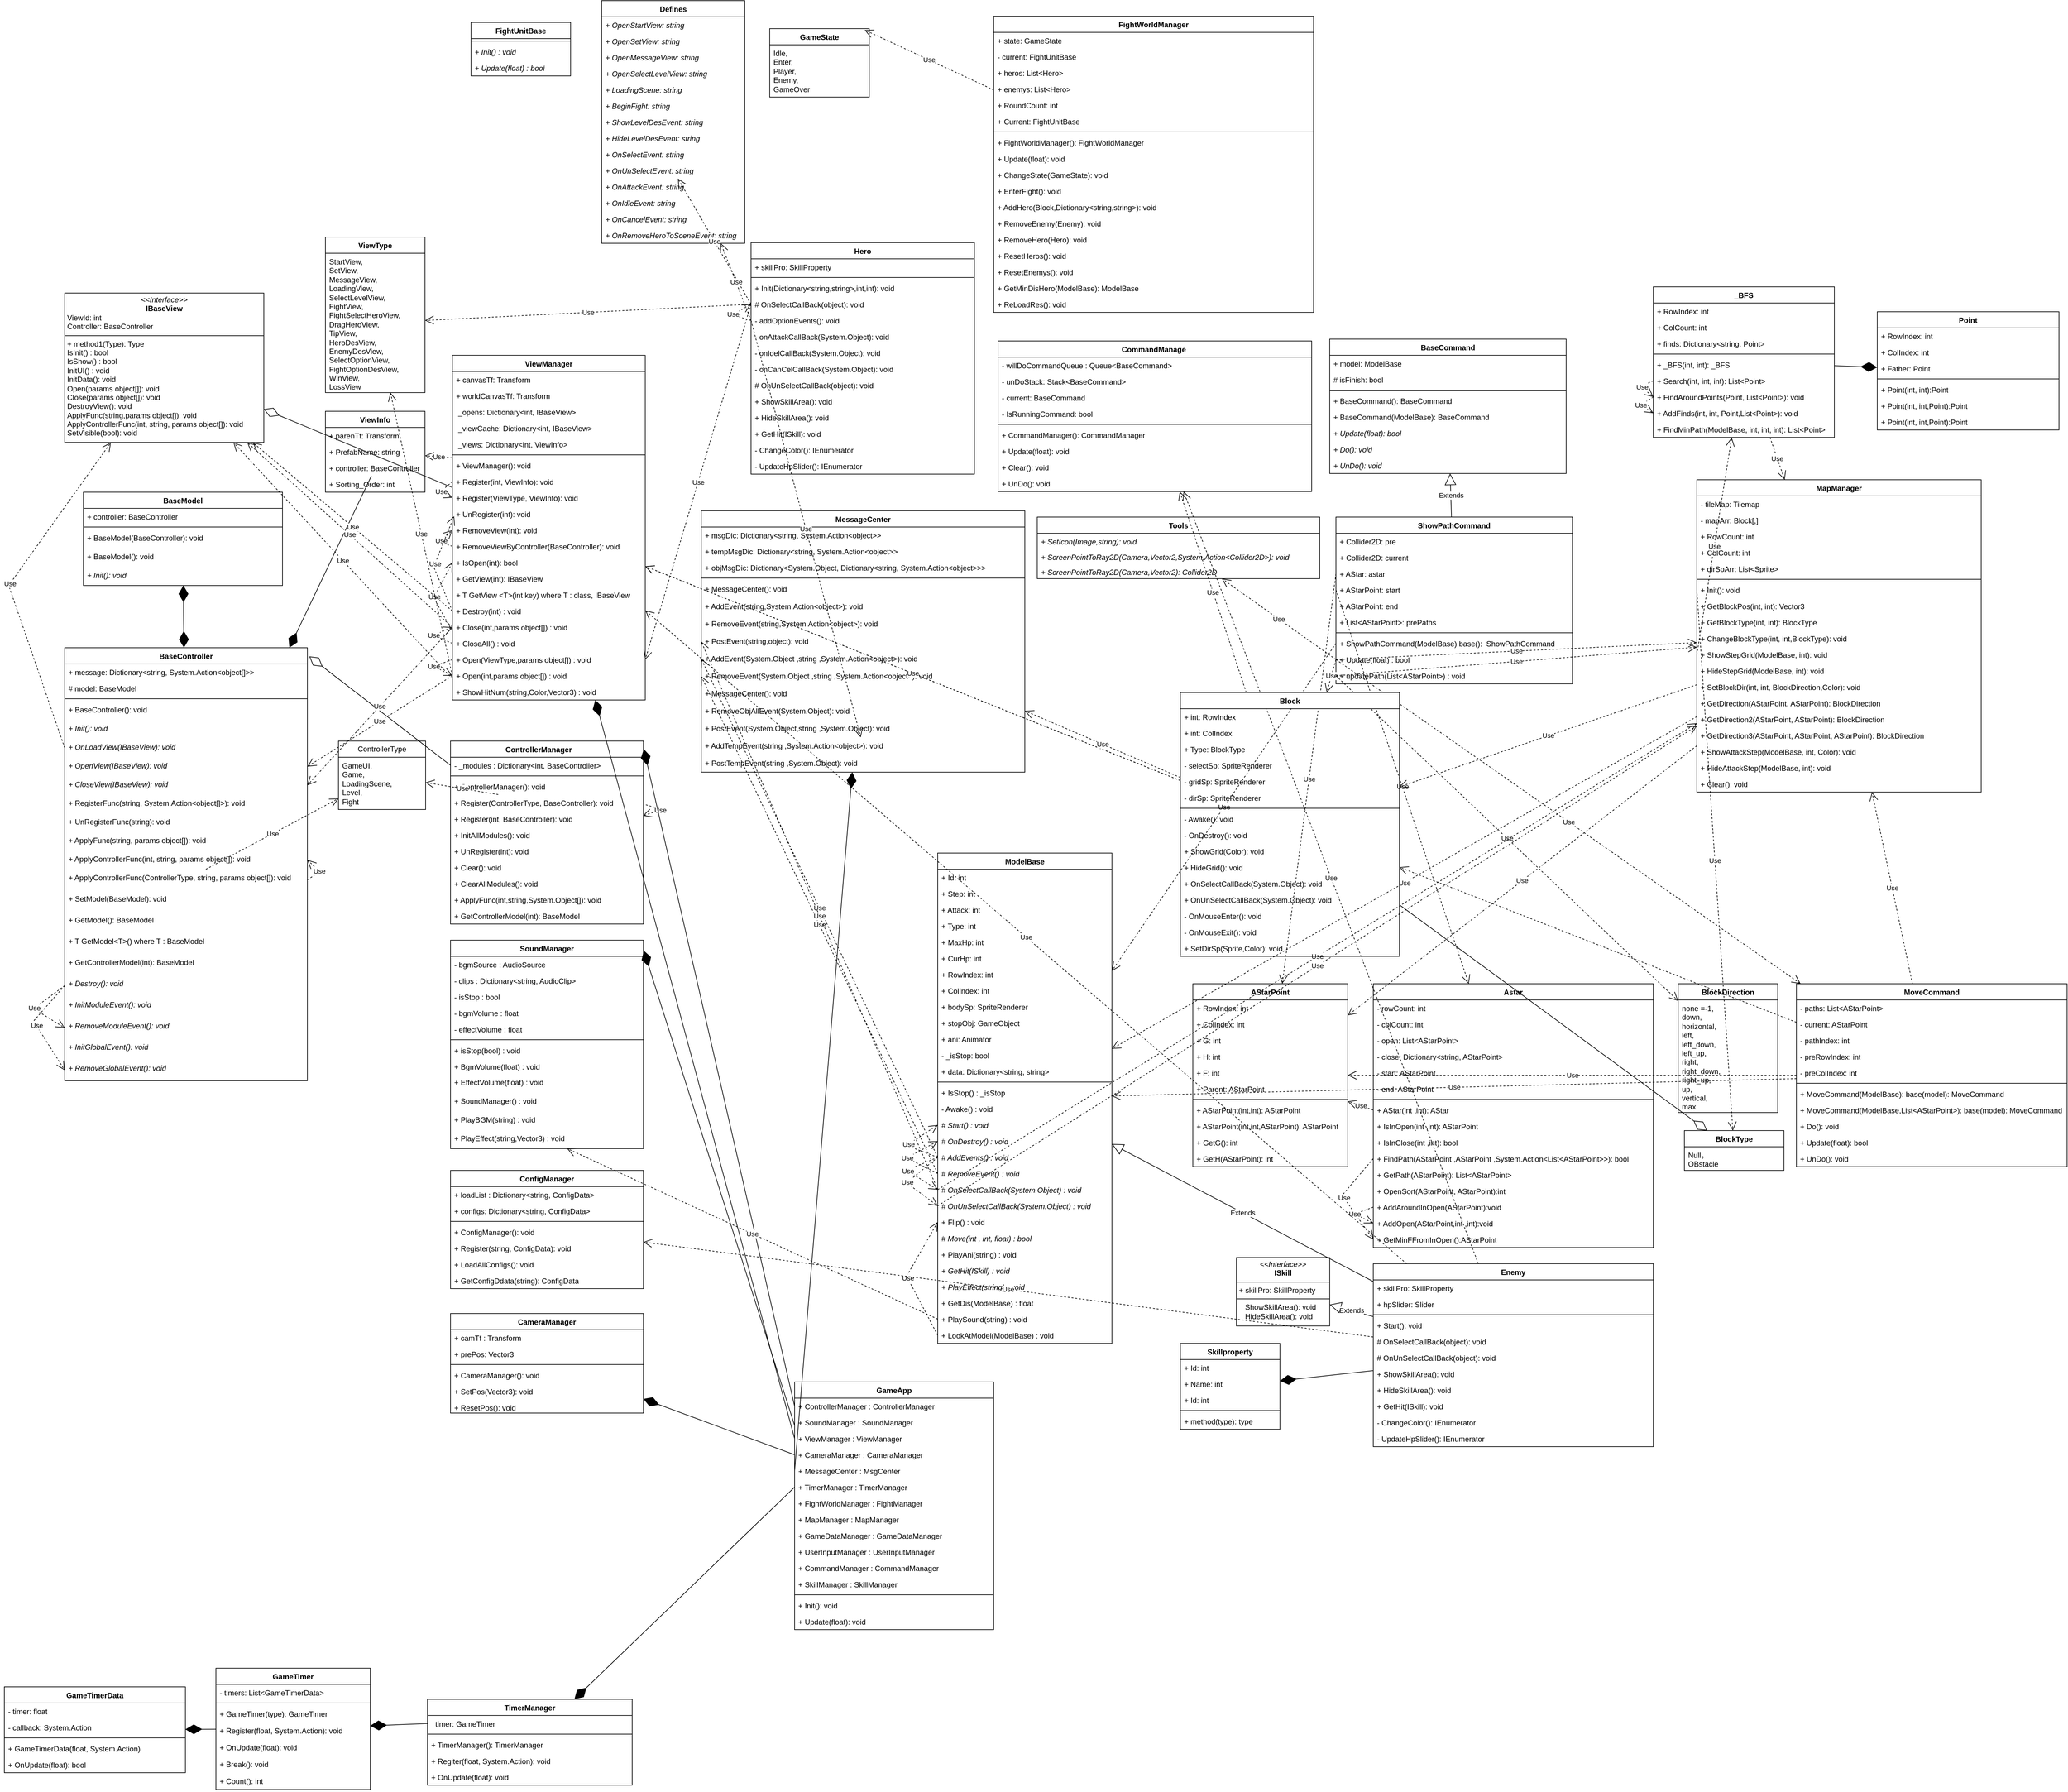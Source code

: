 <mxfile version="26.1.1">
  <diagram id="C5RBs43oDa-KdzZeNtuy" name="Page-1">
    <mxGraphModel dx="4644" dy="3970" grid="1" gridSize="10" guides="1" tooltips="1" connect="1" arrows="1" fold="1" page="1" pageScale="1" pageWidth="827" pageHeight="1169" math="0" shadow="0">
      <root>
        <mxCell id="WIyWlLk6GJQsqaUBKTNV-0" />
        <mxCell id="WIyWlLk6GJQsqaUBKTNV-1" parent="WIyWlLk6GJQsqaUBKTNV-0" />
        <mxCell id="NcNX63bowozpFFL_ACmJ-12" value="GameApp" style="swimlane;fontStyle=1;align=center;verticalAlign=top;childLayout=stackLayout;horizontal=1;startSize=26;horizontalStack=0;resizeParent=1;resizeParentMax=0;resizeLast=0;collapsible=1;marginBottom=0;whiteSpace=wrap;html=1;" vertex="1" parent="WIyWlLk6GJQsqaUBKTNV-1">
          <mxGeometry x="340" y="240" width="320" height="398" as="geometry" />
        </mxCell>
        <mxCell id="NcNX63bowozpFFL_ACmJ-35" value="+ ControllerManager : ControllerManager" style="text;strokeColor=none;fillColor=none;align=left;verticalAlign=top;spacingLeft=4;spacingRight=4;overflow=hidden;rotatable=0;points=[[0,0.5],[1,0.5]];portConstraint=eastwest;whiteSpace=wrap;html=1;" vertex="1" parent="NcNX63bowozpFFL_ACmJ-12">
          <mxGeometry y="26" width="320" height="26" as="geometry" />
        </mxCell>
        <mxCell id="NcNX63bowozpFFL_ACmJ-36" value="+ SoundManager : SoundManager" style="text;strokeColor=none;fillColor=none;align=left;verticalAlign=top;spacingLeft=4;spacingRight=4;overflow=hidden;rotatable=0;points=[[0,0.5],[1,0.5]];portConstraint=eastwest;whiteSpace=wrap;html=1;" vertex="1" parent="NcNX63bowozpFFL_ACmJ-12">
          <mxGeometry y="52" width="320" height="26" as="geometry" />
        </mxCell>
        <mxCell id="NcNX63bowozpFFL_ACmJ-37" value="+ ViewManager : ViewManager" style="text;strokeColor=none;fillColor=none;align=left;verticalAlign=top;spacingLeft=4;spacingRight=4;overflow=hidden;rotatable=0;points=[[0,0.5],[1,0.5]];portConstraint=eastwest;whiteSpace=wrap;html=1;" vertex="1" parent="NcNX63bowozpFFL_ACmJ-12">
          <mxGeometry y="78" width="320" height="26" as="geometry" />
        </mxCell>
        <mxCell id="NcNX63bowozpFFL_ACmJ-38" value="+ CameraManager : CameraManager" style="text;strokeColor=none;fillColor=none;align=left;verticalAlign=top;spacingLeft=4;spacingRight=4;overflow=hidden;rotatable=0;points=[[0,0.5],[1,0.5]];portConstraint=eastwest;whiteSpace=wrap;html=1;" vertex="1" parent="NcNX63bowozpFFL_ACmJ-12">
          <mxGeometry y="104" width="320" height="26" as="geometry" />
        </mxCell>
        <mxCell id="NcNX63bowozpFFL_ACmJ-39" value="+ MessageCenter : MsgCenter" style="text;strokeColor=none;fillColor=none;align=left;verticalAlign=top;spacingLeft=4;spacingRight=4;overflow=hidden;rotatable=0;points=[[0,0.5],[1,0.5]];portConstraint=eastwest;whiteSpace=wrap;html=1;" vertex="1" parent="NcNX63bowozpFFL_ACmJ-12">
          <mxGeometry y="130" width="320" height="26" as="geometry" />
        </mxCell>
        <mxCell id="NcNX63bowozpFFL_ACmJ-40" value="+ TimerManager : TimerManager" style="text;strokeColor=none;fillColor=none;align=left;verticalAlign=top;spacingLeft=4;spacingRight=4;overflow=hidden;rotatable=0;points=[[0,0.5],[1,0.5]];portConstraint=eastwest;whiteSpace=wrap;html=1;" vertex="1" parent="NcNX63bowozpFFL_ACmJ-12">
          <mxGeometry y="156" width="320" height="26" as="geometry" />
        </mxCell>
        <mxCell id="NcNX63bowozpFFL_ACmJ-41" value="+ FightWorldManager : FightManager" style="text;strokeColor=none;fillColor=none;align=left;verticalAlign=top;spacingLeft=4;spacingRight=4;overflow=hidden;rotatable=0;points=[[0,0.5],[1,0.5]];portConstraint=eastwest;whiteSpace=wrap;html=1;" vertex="1" parent="NcNX63bowozpFFL_ACmJ-12">
          <mxGeometry y="182" width="320" height="26" as="geometry" />
        </mxCell>
        <mxCell id="NcNX63bowozpFFL_ACmJ-42" value="+ MapManager : MapManager" style="text;strokeColor=none;fillColor=none;align=left;verticalAlign=top;spacingLeft=4;spacingRight=4;overflow=hidden;rotatable=0;points=[[0,0.5],[1,0.5]];portConstraint=eastwest;whiteSpace=wrap;html=1;" vertex="1" parent="NcNX63bowozpFFL_ACmJ-12">
          <mxGeometry y="208" width="320" height="26" as="geometry" />
        </mxCell>
        <mxCell id="NcNX63bowozpFFL_ACmJ-43" value="+ GameDataManager : GameDataManager" style="text;strokeColor=none;fillColor=none;align=left;verticalAlign=top;spacingLeft=4;spacingRight=4;overflow=hidden;rotatable=0;points=[[0,0.5],[1,0.5]];portConstraint=eastwest;whiteSpace=wrap;html=1;" vertex="1" parent="NcNX63bowozpFFL_ACmJ-12">
          <mxGeometry y="234" width="320" height="26" as="geometry" />
        </mxCell>
        <mxCell id="NcNX63bowozpFFL_ACmJ-44" value="+ UserInputManager : UserInputManager" style="text;strokeColor=none;fillColor=none;align=left;verticalAlign=top;spacingLeft=4;spacingRight=4;overflow=hidden;rotatable=0;points=[[0,0.5],[1,0.5]];portConstraint=eastwest;whiteSpace=wrap;html=1;" vertex="1" parent="NcNX63bowozpFFL_ACmJ-12">
          <mxGeometry y="260" width="320" height="26" as="geometry" />
        </mxCell>
        <mxCell id="NcNX63bowozpFFL_ACmJ-45" value="+ CommandManager : CommandManager" style="text;strokeColor=none;fillColor=none;align=left;verticalAlign=top;spacingLeft=4;spacingRight=4;overflow=hidden;rotatable=0;points=[[0,0.5],[1,0.5]];portConstraint=eastwest;whiteSpace=wrap;html=1;" vertex="1" parent="NcNX63bowozpFFL_ACmJ-12">
          <mxGeometry y="286" width="320" height="26" as="geometry" />
        </mxCell>
        <mxCell id="NcNX63bowozpFFL_ACmJ-13" value="+ SkillManager : SkillManager" style="text;strokeColor=none;fillColor=none;align=left;verticalAlign=top;spacingLeft=4;spacingRight=4;overflow=hidden;rotatable=0;points=[[0,0.5],[1,0.5]];portConstraint=eastwest;whiteSpace=wrap;html=1;" vertex="1" parent="NcNX63bowozpFFL_ACmJ-12">
          <mxGeometry y="312" width="320" height="26" as="geometry" />
        </mxCell>
        <mxCell id="NcNX63bowozpFFL_ACmJ-14" value="" style="line;strokeWidth=1;fillColor=none;align=left;verticalAlign=middle;spacingTop=-1;spacingLeft=3;spacingRight=3;rotatable=0;labelPosition=right;points=[];portConstraint=eastwest;strokeColor=inherit;" vertex="1" parent="NcNX63bowozpFFL_ACmJ-12">
          <mxGeometry y="338" width="320" height="8" as="geometry" />
        </mxCell>
        <mxCell id="NcNX63bowozpFFL_ACmJ-46" value="+ Init(): void" style="text;strokeColor=none;fillColor=none;align=left;verticalAlign=top;spacingLeft=4;spacingRight=4;overflow=hidden;rotatable=0;points=[[0,0.5],[1,0.5]];portConstraint=eastwest;whiteSpace=wrap;html=1;" vertex="1" parent="NcNX63bowozpFFL_ACmJ-12">
          <mxGeometry y="346" width="320" height="26" as="geometry" />
        </mxCell>
        <mxCell id="NcNX63bowozpFFL_ACmJ-15" value="+ Update(float): void" style="text;strokeColor=none;fillColor=none;align=left;verticalAlign=top;spacingLeft=4;spacingRight=4;overflow=hidden;rotatable=0;points=[[0,0.5],[1,0.5]];portConstraint=eastwest;whiteSpace=wrap;html=1;" vertex="1" parent="NcNX63bowozpFFL_ACmJ-12">
          <mxGeometry y="372" width="320" height="26" as="geometry" />
        </mxCell>
        <mxCell id="NcNX63bowozpFFL_ACmJ-52" value="SoundManager" style="swimlane;fontStyle=1;align=center;verticalAlign=top;childLayout=stackLayout;horizontal=1;startSize=26;horizontalStack=0;resizeParent=1;resizeParentMax=0;resizeLast=0;collapsible=1;marginBottom=0;whiteSpace=wrap;html=1;" vertex="1" parent="WIyWlLk6GJQsqaUBKTNV-1">
          <mxGeometry x="-213" y="-470" width="310" height="335" as="geometry" />
        </mxCell>
        <mxCell id="NcNX63bowozpFFL_ACmJ-56" value="- bgmSource : AudioSource&amp;nbsp;" style="text;strokeColor=none;fillColor=none;align=left;verticalAlign=top;spacingLeft=4;spacingRight=4;overflow=hidden;rotatable=0;points=[[0,0.5],[1,0.5]];portConstraint=eastwest;whiteSpace=wrap;html=1;" vertex="1" parent="NcNX63bowozpFFL_ACmJ-52">
          <mxGeometry y="26" width="310" height="26" as="geometry" />
        </mxCell>
        <mxCell id="NcNX63bowozpFFL_ACmJ-57" value="- clips : Dictionary&amp;lt;string, AudioClip&amp;gt;" style="text;strokeColor=none;fillColor=none;align=left;verticalAlign=top;spacingLeft=4;spacingRight=4;overflow=hidden;rotatable=0;points=[[0,0.5],[1,0.5]];portConstraint=eastwest;whiteSpace=wrap;html=1;" vertex="1" parent="NcNX63bowozpFFL_ACmJ-52">
          <mxGeometry y="52" width="310" height="26" as="geometry" />
        </mxCell>
        <mxCell id="NcNX63bowozpFFL_ACmJ-58" value="- isStop : bool" style="text;strokeColor=none;fillColor=none;align=left;verticalAlign=top;spacingLeft=4;spacingRight=4;overflow=hidden;rotatable=0;points=[[0,0.5],[1,0.5]];portConstraint=eastwest;whiteSpace=wrap;html=1;" vertex="1" parent="NcNX63bowozpFFL_ACmJ-52">
          <mxGeometry y="78" width="310" height="26" as="geometry" />
        </mxCell>
        <mxCell id="NcNX63bowozpFFL_ACmJ-61" value="- bgmVolume : float" style="text;strokeColor=none;fillColor=none;align=left;verticalAlign=top;spacingLeft=4;spacingRight=4;overflow=hidden;rotatable=0;points=[[0,0.5],[1,0.5]];portConstraint=eastwest;whiteSpace=wrap;html=1;" vertex="1" parent="NcNX63bowozpFFL_ACmJ-52">
          <mxGeometry y="104" width="310" height="26" as="geometry" />
        </mxCell>
        <mxCell id="NcNX63bowozpFFL_ACmJ-53" value="- effectVolume : float" style="text;strokeColor=none;fillColor=none;align=left;verticalAlign=top;spacingLeft=4;spacingRight=4;overflow=hidden;rotatable=0;points=[[0,0.5],[1,0.5]];portConstraint=eastwest;whiteSpace=wrap;html=1;" vertex="1" parent="NcNX63bowozpFFL_ACmJ-52">
          <mxGeometry y="130" width="310" height="26" as="geometry" />
        </mxCell>
        <mxCell id="NcNX63bowozpFFL_ACmJ-54" value="" style="line;strokeWidth=1;fillColor=none;align=left;verticalAlign=middle;spacingTop=-1;spacingLeft=3;spacingRight=3;rotatable=0;labelPosition=right;points=[];portConstraint=eastwest;strokeColor=inherit;" vertex="1" parent="NcNX63bowozpFFL_ACmJ-52">
          <mxGeometry y="156" width="310" height="8" as="geometry" />
        </mxCell>
        <mxCell id="NcNX63bowozpFFL_ACmJ-60" value="+ isStop(bool) : void&lt;div&gt;&lt;br&gt;&lt;/div&gt;" style="text;strokeColor=none;fillColor=none;align=left;verticalAlign=top;spacingLeft=4;spacingRight=4;overflow=hidden;rotatable=0;points=[[0,0.5],[1,0.5]];portConstraint=eastwest;whiteSpace=wrap;html=1;" vertex="1" parent="NcNX63bowozpFFL_ACmJ-52">
          <mxGeometry y="164" width="310" height="26" as="geometry" />
        </mxCell>
        <mxCell id="NcNX63bowozpFFL_ACmJ-63" value="+ BgmVolume(float) : void" style="text;strokeColor=none;fillColor=none;align=left;verticalAlign=top;spacingLeft=4;spacingRight=4;overflow=hidden;rotatable=0;points=[[0,0.5],[1,0.5]];portConstraint=eastwest;whiteSpace=wrap;html=1;" vertex="1" parent="NcNX63bowozpFFL_ACmJ-52">
          <mxGeometry y="190" width="310" height="25" as="geometry" />
        </mxCell>
        <mxCell id="NcNX63bowozpFFL_ACmJ-64" value="+ EffectVolume(float) : void" style="text;strokeColor=none;fillColor=none;align=left;verticalAlign=top;spacingLeft=4;spacingRight=4;overflow=hidden;rotatable=0;points=[[0,0.5],[1,0.5]];portConstraint=eastwest;whiteSpace=wrap;html=1;" vertex="1" parent="NcNX63bowozpFFL_ACmJ-52">
          <mxGeometry y="215" width="310" height="30" as="geometry" />
        </mxCell>
        <mxCell id="NcNX63bowozpFFL_ACmJ-65" value="+ SoundManager() : void" style="text;strokeColor=none;fillColor=none;align=left;verticalAlign=top;spacingLeft=4;spacingRight=4;overflow=hidden;rotatable=0;points=[[0,0.5],[1,0.5]];portConstraint=eastwest;whiteSpace=wrap;html=1;" vertex="1" parent="NcNX63bowozpFFL_ACmJ-52">
          <mxGeometry y="245" width="310" height="30" as="geometry" />
        </mxCell>
        <mxCell id="NcNX63bowozpFFL_ACmJ-66" value="+ PlayBGM(string) : void" style="text;strokeColor=none;fillColor=none;align=left;verticalAlign=top;spacingLeft=4;spacingRight=4;overflow=hidden;rotatable=0;points=[[0,0.5],[1,0.5]];portConstraint=eastwest;whiteSpace=wrap;html=1;" vertex="1" parent="NcNX63bowozpFFL_ACmJ-52">
          <mxGeometry y="275" width="310" height="30" as="geometry" />
        </mxCell>
        <mxCell id="NcNX63bowozpFFL_ACmJ-55" value="+ PlayEffect(string,Vector3) : void" style="text;strokeColor=none;fillColor=none;align=left;verticalAlign=top;spacingLeft=4;spacingRight=4;overflow=hidden;rotatable=0;points=[[0,0.5],[1,0.5]];portConstraint=eastwest;whiteSpace=wrap;html=1;" vertex="1" parent="NcNX63bowozpFFL_ACmJ-52">
          <mxGeometry y="305" width="310" height="30" as="geometry" />
        </mxCell>
        <mxCell id="NcNX63bowozpFFL_ACmJ-68" value="" style="endArrow=diamondThin;endFill=1;endSize=24;html=1;rounded=0;exitX=0;exitY=0.692;exitDx=0;exitDy=0;exitPerimeter=0;entryX=1.002;entryY=0.05;entryDx=0;entryDy=0;entryPerimeter=0;" edge="1" parent="WIyWlLk6GJQsqaUBKTNV-1" source="NcNX63bowozpFFL_ACmJ-36" target="NcNX63bowozpFFL_ACmJ-52">
          <mxGeometry width="160" relative="1" as="geometry">
            <mxPoint x="270" y="410" as="sourcePoint" />
            <mxPoint x="430" y="410" as="targetPoint" />
          </mxGeometry>
        </mxCell>
        <mxCell id="NcNX63bowozpFFL_ACmJ-70" value="ControllerManager&lt;span style=&quot;white-space: pre;&quot;&gt;&#x9;&lt;/span&gt;" style="swimlane;fontStyle=1;align=center;verticalAlign=top;childLayout=stackLayout;horizontal=1;startSize=26;horizontalStack=0;resizeParent=1;resizeParentMax=0;resizeLast=0;collapsible=1;marginBottom=0;whiteSpace=wrap;html=1;" vertex="1" parent="WIyWlLk6GJQsqaUBKTNV-1">
          <mxGeometry x="-213" y="-790" width="310" height="294" as="geometry" />
        </mxCell>
        <mxCell id="NcNX63bowozpFFL_ACmJ-74" value="- _modules : Dictionary&amp;lt;int, BaseController&amp;gt;" style="text;strokeColor=none;fillColor=none;align=left;verticalAlign=top;spacingLeft=4;spacingRight=4;overflow=hidden;rotatable=0;points=[[0,0.5],[1,0.5]];portConstraint=eastwest;whiteSpace=wrap;html=1;" vertex="1" parent="NcNX63bowozpFFL_ACmJ-70">
          <mxGeometry y="26" width="310" height="26" as="geometry" />
        </mxCell>
        <mxCell id="NcNX63bowozpFFL_ACmJ-72" value="" style="line;strokeWidth=1;fillColor=none;align=left;verticalAlign=middle;spacingTop=-1;spacingLeft=3;spacingRight=3;rotatable=0;labelPosition=right;points=[];portConstraint=eastwest;strokeColor=inherit;" vertex="1" parent="NcNX63bowozpFFL_ACmJ-70">
          <mxGeometry y="52" width="310" height="8" as="geometry" />
        </mxCell>
        <mxCell id="NcNX63bowozpFFL_ACmJ-75" value="+ ControllerManager(): void" style="text;strokeColor=none;fillColor=none;align=left;verticalAlign=top;spacingLeft=4;spacingRight=4;overflow=hidden;rotatable=0;points=[[0,0.5],[1,0.5]];portConstraint=eastwest;whiteSpace=wrap;html=1;" vertex="1" parent="NcNX63bowozpFFL_ACmJ-70">
          <mxGeometry y="60" width="310" height="26" as="geometry" />
        </mxCell>
        <mxCell id="NcNX63bowozpFFL_ACmJ-76" value="+ Register(ControllerType, BaseController): void" style="text;strokeColor=none;fillColor=none;align=left;verticalAlign=top;spacingLeft=4;spacingRight=4;overflow=hidden;rotatable=0;points=[[0,0.5],[1,0.5]];portConstraint=eastwest;whiteSpace=wrap;html=1;" vertex="1" parent="NcNX63bowozpFFL_ACmJ-70">
          <mxGeometry y="86" width="310" height="26" as="geometry" />
        </mxCell>
        <mxCell id="NcNX63bowozpFFL_ACmJ-84" value="+ Register(int, BaseController): void" style="text;strokeColor=none;fillColor=none;align=left;verticalAlign=top;spacingLeft=4;spacingRight=4;overflow=hidden;rotatable=0;points=[[0,0.5],[1,0.5]];portConstraint=eastwest;whiteSpace=wrap;html=1;" vertex="1" parent="NcNX63bowozpFFL_ACmJ-70">
          <mxGeometry y="112" width="310" height="26" as="geometry" />
        </mxCell>
        <mxCell id="NcNX63bowozpFFL_ACmJ-87" value="+ InitAllModules(): void" style="text;strokeColor=none;fillColor=none;align=left;verticalAlign=top;spacingLeft=4;spacingRight=4;overflow=hidden;rotatable=0;points=[[0,0.5],[1,0.5]];portConstraint=eastwest;whiteSpace=wrap;html=1;" vertex="1" parent="NcNX63bowozpFFL_ACmJ-70">
          <mxGeometry y="138" width="310" height="26" as="geometry" />
        </mxCell>
        <mxCell id="NcNX63bowozpFFL_ACmJ-88" value="+ UnRegister(int): void" style="text;strokeColor=none;fillColor=none;align=left;verticalAlign=top;spacingLeft=4;spacingRight=4;overflow=hidden;rotatable=0;points=[[0,0.5],[1,0.5]];portConstraint=eastwest;whiteSpace=wrap;html=1;" vertex="1" parent="NcNX63bowozpFFL_ACmJ-70">
          <mxGeometry y="164" width="310" height="26" as="geometry" />
        </mxCell>
        <mxCell id="NcNX63bowozpFFL_ACmJ-89" value="+ Clear(): void" style="text;strokeColor=none;fillColor=none;align=left;verticalAlign=top;spacingLeft=4;spacingRight=4;overflow=hidden;rotatable=0;points=[[0,0.5],[1,0.5]];portConstraint=eastwest;whiteSpace=wrap;html=1;" vertex="1" parent="NcNX63bowozpFFL_ACmJ-70">
          <mxGeometry y="190" width="310" height="26" as="geometry" />
        </mxCell>
        <mxCell id="NcNX63bowozpFFL_ACmJ-90" value="+ ClearAllModules(): void" style="text;strokeColor=none;fillColor=none;align=left;verticalAlign=top;spacingLeft=4;spacingRight=4;overflow=hidden;rotatable=0;points=[[0,0.5],[1,0.5]];portConstraint=eastwest;whiteSpace=wrap;html=1;" vertex="1" parent="NcNX63bowozpFFL_ACmJ-70">
          <mxGeometry y="216" width="310" height="26" as="geometry" />
        </mxCell>
        <mxCell id="NcNX63bowozpFFL_ACmJ-91" value="+ ApplyFunc(int,string,System.Object[]): void" style="text;strokeColor=none;fillColor=none;align=left;verticalAlign=top;spacingLeft=4;spacingRight=4;overflow=hidden;rotatable=0;points=[[0,0.5],[1,0.5]];portConstraint=eastwest;whiteSpace=wrap;html=1;" vertex="1" parent="NcNX63bowozpFFL_ACmJ-70">
          <mxGeometry y="242" width="310" height="26" as="geometry" />
        </mxCell>
        <mxCell id="NcNX63bowozpFFL_ACmJ-73" value="+ GetControllerModel(int): BaseModel" style="text;strokeColor=none;fillColor=none;align=left;verticalAlign=top;spacingLeft=4;spacingRight=4;overflow=hidden;rotatable=0;points=[[0,0.5],[1,0.5]];portConstraint=eastwest;whiteSpace=wrap;html=1;" vertex="1" parent="NcNX63bowozpFFL_ACmJ-70">
          <mxGeometry y="268" width="310" height="26" as="geometry" />
        </mxCell>
        <mxCell id="NcNX63bowozpFFL_ACmJ-79" value="Use" style="endArrow=open;endSize=12;dashed=1;html=1;rounded=0;exitX=1.013;exitY=0.632;exitDx=0;exitDy=0;exitPerimeter=0;entryX=0.997;entryY=0.308;entryDx=0;entryDy=0;entryPerimeter=0;" edge="1" parent="NcNX63bowozpFFL_ACmJ-70" source="NcNX63bowozpFFL_ACmJ-76" target="NcNX63bowozpFFL_ACmJ-84">
          <mxGeometry width="160" relative="1" as="geometry">
            <mxPoint x="250" y="120" as="sourcePoint" />
            <mxPoint x="410" y="120" as="targetPoint" />
            <Array as="points">
              <mxPoint x="340" y="110" />
            </Array>
          </mxGeometry>
        </mxCell>
        <mxCell id="NcNX63bowozpFFL_ACmJ-93" value="" style="endArrow=diamondThin;endFill=1;endSize=24;html=1;rounded=0;exitX=0;exitY=0.5;exitDx=0;exitDy=0;entryX=1.002;entryY=0.044;entryDx=0;entryDy=0;entryPerimeter=0;" edge="1" parent="WIyWlLk6GJQsqaUBKTNV-1" source="NcNX63bowozpFFL_ACmJ-35" target="NcNX63bowozpFFL_ACmJ-70">
          <mxGeometry width="160" relative="1" as="geometry">
            <mxPoint x="410" y="20" as="sourcePoint" />
            <mxPoint x="570" y="20" as="targetPoint" />
          </mxGeometry>
        </mxCell>
        <mxCell id="NcNX63bowozpFFL_ACmJ-94" value="BaseController" style="swimlane;fontStyle=1;align=center;verticalAlign=top;childLayout=stackLayout;horizontal=1;startSize=26;horizontalStack=0;resizeParent=1;resizeParentMax=0;resizeLast=0;collapsible=1;marginBottom=0;whiteSpace=wrap;html=1;" vertex="1" parent="WIyWlLk6GJQsqaUBKTNV-1">
          <mxGeometry x="-833" y="-940" width="390" height="696" as="geometry" />
        </mxCell>
        <mxCell id="NcNX63bowozpFFL_ACmJ-99" value="+ message: Dictionary&amp;lt;string, System.Action&amp;lt;object[]&amp;gt;&amp;gt;" style="text;strokeColor=none;fillColor=none;align=left;verticalAlign=top;spacingLeft=4;spacingRight=4;overflow=hidden;rotatable=0;points=[[0,0.5],[1,0.5]];portConstraint=eastwest;whiteSpace=wrap;html=1;" vertex="1" parent="NcNX63bowozpFFL_ACmJ-94">
          <mxGeometry y="26" width="390" height="26" as="geometry" />
        </mxCell>
        <mxCell id="NcNX63bowozpFFL_ACmJ-95" value="# model: BaseModel" style="text;strokeColor=none;fillColor=none;align=left;verticalAlign=top;spacingLeft=4;spacingRight=4;overflow=hidden;rotatable=0;points=[[0,0.5],[1,0.5]];portConstraint=eastwest;whiteSpace=wrap;html=1;" vertex="1" parent="NcNX63bowozpFFL_ACmJ-94">
          <mxGeometry y="52" width="390" height="26" as="geometry" />
        </mxCell>
        <mxCell id="NcNX63bowozpFFL_ACmJ-96" value="" style="line;strokeWidth=1;fillColor=none;align=left;verticalAlign=middle;spacingTop=-1;spacingLeft=3;spacingRight=3;rotatable=0;labelPosition=right;points=[];portConstraint=eastwest;strokeColor=inherit;" vertex="1" parent="NcNX63bowozpFFL_ACmJ-94">
          <mxGeometry y="78" width="390" height="8" as="geometry" />
        </mxCell>
        <mxCell id="NcNX63bowozpFFL_ACmJ-103" value="+ BaseController(): void" style="text;strokeColor=none;fillColor=none;align=left;verticalAlign=top;spacingLeft=4;spacingRight=4;overflow=hidden;rotatable=0;points=[[0,0.5],[1,0.5]];portConstraint=eastwest;whiteSpace=wrap;html=1;" vertex="1" parent="NcNX63bowozpFFL_ACmJ-94">
          <mxGeometry y="86" width="390" height="30" as="geometry" />
        </mxCell>
        <mxCell id="NcNX63bowozpFFL_ACmJ-104" value="&lt;i&gt;+ Init(): void&lt;/i&gt;" style="text;strokeColor=none;fillColor=none;align=left;verticalAlign=top;spacingLeft=4;spacingRight=4;overflow=hidden;rotatable=0;points=[[0,0.5],[1,0.5]];portConstraint=eastwest;whiteSpace=wrap;html=1;" vertex="1" parent="NcNX63bowozpFFL_ACmJ-94">
          <mxGeometry y="116" width="390" height="30" as="geometry" />
        </mxCell>
        <mxCell id="NcNX63bowozpFFL_ACmJ-105" value="&lt;i&gt;+ OnLoadView(IBaseView): void&lt;/i&gt;" style="text;strokeColor=none;fillColor=none;align=left;verticalAlign=top;spacingLeft=4;spacingRight=4;overflow=hidden;rotatable=0;points=[[0,0.5],[1,0.5]];portConstraint=eastwest;whiteSpace=wrap;html=1;" vertex="1" parent="NcNX63bowozpFFL_ACmJ-94">
          <mxGeometry y="146" width="390" height="30" as="geometry" />
        </mxCell>
        <mxCell id="NcNX63bowozpFFL_ACmJ-106" value="&lt;i&gt;+ OpenView(IBaseView): void&lt;/i&gt;" style="text;strokeColor=none;fillColor=none;align=left;verticalAlign=top;spacingLeft=4;spacingRight=4;overflow=hidden;rotatable=0;points=[[0,0.5],[1,0.5]];portConstraint=eastwest;whiteSpace=wrap;html=1;" vertex="1" parent="NcNX63bowozpFFL_ACmJ-94">
          <mxGeometry y="176" width="390" height="30" as="geometry" />
        </mxCell>
        <mxCell id="NcNX63bowozpFFL_ACmJ-107" value="&lt;i&gt;+ CloseView(IBaseView): void&lt;/i&gt;" style="text;strokeColor=none;fillColor=none;align=left;verticalAlign=top;spacingLeft=4;spacingRight=4;overflow=hidden;rotatable=0;points=[[0,0.5],[1,0.5]];portConstraint=eastwest;whiteSpace=wrap;html=1;" vertex="1" parent="NcNX63bowozpFFL_ACmJ-94">
          <mxGeometry y="206" width="390" height="30" as="geometry" />
        </mxCell>
        <mxCell id="NcNX63bowozpFFL_ACmJ-109" value="&lt;span style=&quot;font-style: normal;&quot;&gt;+ RegisterFunc(string, System.Action&amp;lt;object[]&amp;gt;): void&lt;/span&gt;" style="text;strokeColor=none;fillColor=none;align=left;verticalAlign=top;spacingLeft=4;spacingRight=4;overflow=hidden;rotatable=0;points=[[0,0.5],[1,0.5]];portConstraint=eastwest;whiteSpace=wrap;html=1;fontStyle=2" vertex="1" parent="NcNX63bowozpFFL_ACmJ-94">
          <mxGeometry y="236" width="390" height="30" as="geometry" />
        </mxCell>
        <mxCell id="NcNX63bowozpFFL_ACmJ-110" value="&lt;span style=&quot;font-style: normal;&quot;&gt;+ UnRegisterFunc(string): void&lt;/span&gt;" style="text;strokeColor=none;fillColor=none;align=left;verticalAlign=top;spacingLeft=4;spacingRight=4;overflow=hidden;rotatable=0;points=[[0,0.5],[1,0.5]];portConstraint=eastwest;whiteSpace=wrap;html=1;fontStyle=2" vertex="1" parent="NcNX63bowozpFFL_ACmJ-94">
          <mxGeometry y="266" width="390" height="30" as="geometry" />
        </mxCell>
        <mxCell id="NcNX63bowozpFFL_ACmJ-111" value="&lt;span style=&quot;font-style: normal;&quot;&gt;+ ApplyFunc(string, params object[]): void&lt;/span&gt;" style="text;strokeColor=none;fillColor=none;align=left;verticalAlign=top;spacingLeft=4;spacingRight=4;overflow=hidden;rotatable=0;points=[[0,0.5],[1,0.5]];portConstraint=eastwest;whiteSpace=wrap;html=1;fontStyle=2" vertex="1" parent="NcNX63bowozpFFL_ACmJ-94">
          <mxGeometry y="296" width="390" height="30" as="geometry" />
        </mxCell>
        <mxCell id="NcNX63bowozpFFL_ACmJ-112" value="&lt;span style=&quot;font-style: normal;&quot;&gt;+ ApplyControllerFunc(int, string, params object[]): void&lt;/span&gt;" style="text;strokeColor=none;fillColor=none;align=left;verticalAlign=top;spacingLeft=4;spacingRight=4;overflow=hidden;rotatable=0;points=[[0,0.5],[1,0.5]];portConstraint=eastwest;whiteSpace=wrap;html=1;fontStyle=2" vertex="1" parent="NcNX63bowozpFFL_ACmJ-94">
          <mxGeometry y="326" width="390" height="30" as="geometry" />
        </mxCell>
        <mxCell id="NcNX63bowozpFFL_ACmJ-115" value="&lt;span style=&quot;font-style: normal;&quot;&gt;+ ApplyControllerFunc(ControllerType, string, params object[]): void&lt;/span&gt;" style="text;strokeColor=none;fillColor=none;align=left;verticalAlign=top;spacingLeft=4;spacingRight=4;overflow=hidden;rotatable=0;points=[[0,0.5],[1,0.5]];portConstraint=eastwest;whiteSpace=wrap;html=1;fontStyle=2" vertex="1" parent="NcNX63bowozpFFL_ACmJ-94">
          <mxGeometry y="356" width="390" height="34" as="geometry" />
        </mxCell>
        <mxCell id="NcNX63bowozpFFL_ACmJ-116" value="&lt;span style=&quot;font-style: normal;&quot;&gt;+ SetModel(BaseModel): void&lt;/span&gt;" style="text;strokeColor=none;fillColor=none;align=left;verticalAlign=top;spacingLeft=4;spacingRight=4;overflow=hidden;rotatable=0;points=[[0,0.5],[1,0.5]];portConstraint=eastwest;whiteSpace=wrap;html=1;fontStyle=2" vertex="1" parent="NcNX63bowozpFFL_ACmJ-94">
          <mxGeometry y="390" width="390" height="34" as="geometry" />
        </mxCell>
        <mxCell id="NcNX63bowozpFFL_ACmJ-117" value="&lt;span style=&quot;font-style: normal;&quot;&gt;+ GetModel():&amp;nbsp;BaseModel&lt;/span&gt;" style="text;strokeColor=none;fillColor=none;align=left;verticalAlign=top;spacingLeft=4;spacingRight=4;overflow=hidden;rotatable=0;points=[[0,0.5],[1,0.5]];portConstraint=eastwest;whiteSpace=wrap;html=1;fontStyle=2" vertex="1" parent="NcNX63bowozpFFL_ACmJ-94">
          <mxGeometry y="424" width="390" height="34" as="geometry" />
        </mxCell>
        <mxCell id="NcNX63bowozpFFL_ACmJ-118" value="&lt;span style=&quot;font-style: normal;&quot;&gt;+&amp;nbsp;T GetModel&amp;lt;T&amp;gt;() where T : BaseModel&lt;/span&gt;" style="text;strokeColor=none;fillColor=none;align=left;verticalAlign=top;spacingLeft=4;spacingRight=4;overflow=hidden;rotatable=0;points=[[0,0.5],[1,0.5]];portConstraint=eastwest;whiteSpace=wrap;html=1;fontStyle=2" vertex="1" parent="NcNX63bowozpFFL_ACmJ-94">
          <mxGeometry y="458" width="390" height="34" as="geometry" />
        </mxCell>
        <mxCell id="NcNX63bowozpFFL_ACmJ-119" value="&lt;span style=&quot;font-style: normal;&quot;&gt;+ GetControllerModel(int): BaseModel&lt;/span&gt;" style="text;strokeColor=none;fillColor=none;align=left;verticalAlign=top;spacingLeft=4;spacingRight=4;overflow=hidden;rotatable=0;points=[[0,0.5],[1,0.5]];portConstraint=eastwest;whiteSpace=wrap;html=1;fontStyle=2" vertex="1" parent="NcNX63bowozpFFL_ACmJ-94">
          <mxGeometry y="492" width="390" height="34" as="geometry" />
        </mxCell>
        <mxCell id="NcNX63bowozpFFL_ACmJ-120" value="+&amp;nbsp;Destroy(): void" style="text;strokeColor=none;fillColor=none;align=left;verticalAlign=top;spacingLeft=4;spacingRight=4;overflow=hidden;rotatable=0;points=[[0,0.5],[1,0.5]];portConstraint=eastwest;whiteSpace=wrap;html=1;fontStyle=2" vertex="1" parent="NcNX63bowozpFFL_ACmJ-94">
          <mxGeometry y="526" width="390" height="34" as="geometry" />
        </mxCell>
        <mxCell id="NcNX63bowozpFFL_ACmJ-121" value="+&amp;nbsp;InitModuleEvent(): void" style="text;strokeColor=none;fillColor=none;align=left;verticalAlign=top;spacingLeft=4;spacingRight=4;overflow=hidden;rotatable=0;points=[[0,0.5],[1,0.5]];portConstraint=eastwest;whiteSpace=wrap;html=1;fontStyle=2" vertex="1" parent="NcNX63bowozpFFL_ACmJ-94">
          <mxGeometry y="560" width="390" height="34" as="geometry" />
        </mxCell>
        <mxCell id="NcNX63bowozpFFL_ACmJ-122" value="+&amp;nbsp;RemoveModuleEvent(): void" style="text;strokeColor=none;fillColor=none;align=left;verticalAlign=top;spacingLeft=4;spacingRight=4;overflow=hidden;rotatable=0;points=[[0,0.5],[1,0.5]];portConstraint=eastwest;whiteSpace=wrap;html=1;fontStyle=2" vertex="1" parent="NcNX63bowozpFFL_ACmJ-94">
          <mxGeometry y="594" width="390" height="34" as="geometry" />
        </mxCell>
        <mxCell id="NcNX63bowozpFFL_ACmJ-123" value="+&amp;nbsp;InitGlobalEvent(): void" style="text;strokeColor=none;fillColor=none;align=left;verticalAlign=top;spacingLeft=4;spacingRight=4;overflow=hidden;rotatable=0;points=[[0,0.5],[1,0.5]];portConstraint=eastwest;whiteSpace=wrap;html=1;fontStyle=2" vertex="1" parent="NcNX63bowozpFFL_ACmJ-94">
          <mxGeometry y="628" width="390" height="34" as="geometry" />
        </mxCell>
        <mxCell id="NcNX63bowozpFFL_ACmJ-97" value="+&amp;nbsp;RemoveGlobalEvent(): void" style="text;strokeColor=none;fillColor=none;align=left;verticalAlign=top;spacingLeft=4;spacingRight=4;overflow=hidden;rotatable=0;points=[[0,0.5],[1,0.5]];portConstraint=eastwest;whiteSpace=wrap;html=1;fontStyle=2" vertex="1" parent="NcNX63bowozpFFL_ACmJ-94">
          <mxGeometry y="662" width="390" height="34" as="geometry" />
        </mxCell>
        <mxCell id="NcNX63bowozpFFL_ACmJ-102" style="edgeStyle=orthogonalEdgeStyle;rounded=0;orthogonalLoop=1;jettySize=auto;html=1;exitX=0.5;exitY=1;exitDx=0;exitDy=0;entryX=0.5;entryY=1;entryDx=0;entryDy=0;entryPerimeter=0;" edge="1" parent="NcNX63bowozpFFL_ACmJ-94" source="NcNX63bowozpFFL_ACmJ-94" target="NcNX63bowozpFFL_ACmJ-97">
          <mxGeometry relative="1" as="geometry" />
        </mxCell>
        <mxCell id="NcNX63bowozpFFL_ACmJ-114" value="Use" style="endArrow=open;endSize=12;dashed=1;html=1;rounded=0;exitX=1;exitY=0.5;exitDx=0;exitDy=0;entryX=1;entryY=0.5;entryDx=0;entryDy=0;" edge="1" parent="NcNX63bowozpFFL_ACmJ-94" source="NcNX63bowozpFFL_ACmJ-115" target="NcNX63bowozpFFL_ACmJ-112">
          <mxGeometry width="160" relative="1" as="geometry">
            <mxPoint x="350" y="310" as="sourcePoint" />
            <mxPoint x="510" y="310" as="targetPoint" />
            <Array as="points">
              <mxPoint x="410" y="360" />
            </Array>
          </mxGeometry>
        </mxCell>
        <mxCell id="NcNX63bowozpFFL_ACmJ-124" value="Use" style="endArrow=open;endSize=12;dashed=1;html=1;rounded=0;exitX=0;exitY=0.5;exitDx=0;exitDy=0;entryX=0;entryY=0.5;entryDx=0;entryDy=0;" edge="1" parent="NcNX63bowozpFFL_ACmJ-94" source="NcNX63bowozpFFL_ACmJ-120" target="NcNX63bowozpFFL_ACmJ-122">
          <mxGeometry width="160" relative="1" as="geometry">
            <mxPoint x="310" y="540" as="sourcePoint" />
            <mxPoint x="470" y="540" as="targetPoint" />
            <Array as="points">
              <mxPoint x="-50" y="580" />
            </Array>
          </mxGeometry>
        </mxCell>
        <mxCell id="NcNX63bowozpFFL_ACmJ-125" value="Use" style="endArrow=open;endSize=12;dashed=1;html=1;rounded=0;exitX=0;exitY=0.5;exitDx=0;exitDy=0;entryX=0;entryY=0.5;entryDx=0;entryDy=0;" edge="1" parent="NcNX63bowozpFFL_ACmJ-94" source="NcNX63bowozpFFL_ACmJ-120" target="NcNX63bowozpFFL_ACmJ-97">
          <mxGeometry width="160" relative="1" as="geometry">
            <mxPoint x="230" y="530" as="sourcePoint" />
            <mxPoint x="390" y="530" as="targetPoint" />
            <Array as="points">
              <mxPoint x="-50" y="600" />
            </Array>
          </mxGeometry>
        </mxCell>
        <mxCell id="NcNX63bowozpFFL_ACmJ-128" value="" style="endArrow=diamondThin;endFill=0;endSize=24;html=1;rounded=0;exitX=0;exitY=0.5;exitDx=0;exitDy=0;entryX=1.008;entryY=0.02;entryDx=0;entryDy=0;entryPerimeter=0;" edge="1" parent="WIyWlLk6GJQsqaUBKTNV-1" source="NcNX63bowozpFFL_ACmJ-74" target="NcNX63bowozpFFL_ACmJ-94">
          <mxGeometry width="160" relative="1" as="geometry">
            <mxPoint x="-243" y="-730" as="sourcePoint" />
            <mxPoint x="-83" y="-730" as="targetPoint" />
          </mxGeometry>
        </mxCell>
        <mxCell id="NcNX63bowozpFFL_ACmJ-129" value="BaseModel" style="swimlane;fontStyle=1;align=center;verticalAlign=top;childLayout=stackLayout;horizontal=1;startSize=26;horizontalStack=0;resizeParent=1;resizeParentMax=0;resizeLast=0;collapsible=1;marginBottom=0;whiteSpace=wrap;html=1;" vertex="1" parent="WIyWlLk6GJQsqaUBKTNV-1">
          <mxGeometry x="-803" y="-1190" width="320" height="150" as="geometry" />
        </mxCell>
        <mxCell id="NcNX63bowozpFFL_ACmJ-130" value="+ controller: BaseController" style="text;strokeColor=none;fillColor=none;align=left;verticalAlign=top;spacingLeft=4;spacingRight=4;overflow=hidden;rotatable=0;points=[[0,0.5],[1,0.5]];portConstraint=eastwest;whiteSpace=wrap;html=1;" vertex="1" parent="NcNX63bowozpFFL_ACmJ-129">
          <mxGeometry y="26" width="320" height="26" as="geometry" />
        </mxCell>
        <mxCell id="NcNX63bowozpFFL_ACmJ-131" value="" style="line;strokeWidth=1;fillColor=none;align=left;verticalAlign=middle;spacingTop=-1;spacingLeft=3;spacingRight=3;rotatable=0;labelPosition=right;points=[];portConstraint=eastwest;strokeColor=inherit;" vertex="1" parent="NcNX63bowozpFFL_ACmJ-129">
          <mxGeometry y="52" width="320" height="8" as="geometry" />
        </mxCell>
        <mxCell id="NcNX63bowozpFFL_ACmJ-133" value="+ BaseModel(BaseController): void" style="text;strokeColor=none;fillColor=none;align=left;verticalAlign=top;spacingLeft=4;spacingRight=4;overflow=hidden;rotatable=0;points=[[0,0.5],[1,0.5]];portConstraint=eastwest;whiteSpace=wrap;html=1;" vertex="1" parent="NcNX63bowozpFFL_ACmJ-129">
          <mxGeometry y="60" width="320" height="30" as="geometry" />
        </mxCell>
        <mxCell id="NcNX63bowozpFFL_ACmJ-134" value="+ BaseModel(): void" style="text;strokeColor=none;fillColor=none;align=left;verticalAlign=top;spacingLeft=4;spacingRight=4;overflow=hidden;rotatable=0;points=[[0,0.5],[1,0.5]];portConstraint=eastwest;whiteSpace=wrap;html=1;" vertex="1" parent="NcNX63bowozpFFL_ACmJ-129">
          <mxGeometry y="90" width="320" height="30" as="geometry" />
        </mxCell>
        <mxCell id="NcNX63bowozpFFL_ACmJ-132" value="&lt;i&gt;+ Init(): void&lt;/i&gt;" style="text;strokeColor=none;fillColor=none;align=left;verticalAlign=top;spacingLeft=4;spacingRight=4;overflow=hidden;rotatable=0;points=[[0,0.5],[1,0.5]];portConstraint=eastwest;whiteSpace=wrap;html=1;" vertex="1" parent="NcNX63bowozpFFL_ACmJ-129">
          <mxGeometry y="120" width="320" height="30" as="geometry" />
        </mxCell>
        <mxCell id="NcNX63bowozpFFL_ACmJ-153" value="&lt;p style=&quot;margin:0px;margin-top:4px;text-align:center;&quot;&gt;&lt;i&gt;&amp;lt;&amp;lt;Interface&amp;gt;&amp;gt;&lt;/i&gt;&lt;br&gt;&lt;b&gt;IBaseView&lt;/b&gt;&lt;/p&gt;&lt;p style=&quot;margin:0px;margin-left:4px;&quot;&gt;ViewId: int&lt;/p&gt;&lt;p style=&quot;margin:0px;margin-left:4px;&quot;&gt;Controller: BaseController&lt;/p&gt;&lt;hr size=&quot;1&quot; style=&quot;border-style:solid;&quot;&gt;&lt;p style=&quot;margin:0px;margin-left:4px;&quot;&gt;+ method1(Type): Type&lt;/p&gt;&lt;p style=&quot;margin: 0px 0px 0px 4px;&quot;&gt;IsInit() : bool&lt;/p&gt;&lt;p style=&quot;margin: 0px 0px 0px 4px;&quot;&gt;IsShow() : bool&lt;/p&gt;&lt;p style=&quot;margin: 0px 0px 0px 4px;&quot;&gt;InitUI() : void&lt;/p&gt;&lt;p style=&quot;margin: 0px 0px 0px 4px;&quot;&gt;InitData(): void&lt;/p&gt;&lt;p style=&quot;margin: 0px 0px 0px 4px;&quot;&gt;Open(params object[]): void&lt;/p&gt;&lt;p style=&quot;margin: 0px 0px 0px 4px;&quot;&gt;Close(params object[]): void&lt;/p&gt;&lt;p style=&quot;margin: 0px 0px 0px 4px;&quot;&gt;DestroyView(): void&lt;/p&gt;&lt;p style=&quot;margin: 0px 0px 0px 4px;&quot;&gt;ApplyFunc(string,params object[]): void&amp;nbsp;&amp;nbsp;&lt;/p&gt;&lt;p style=&quot;margin: 0px 0px 0px 4px;&quot;&gt;ApplyControllerFunc(int, string, params object[]): void&lt;/p&gt;&lt;p style=&quot;margin: 0px 0px 0px 4px;&quot;&gt;SetVisible(bool): void&lt;/p&gt;" style="verticalAlign=top;align=left;overflow=fill;html=1;whiteSpace=wrap;" vertex="1" parent="WIyWlLk6GJQsqaUBKTNV-1">
          <mxGeometry x="-833" y="-1510" width="320" height="240" as="geometry" />
        </mxCell>
        <mxCell id="NcNX63bowozpFFL_ACmJ-156" value="Use" style="endArrow=open;endSize=12;dashed=1;html=1;rounded=0;exitX=0;exitY=0.5;exitDx=0;exitDy=0;" edge="1" parent="WIyWlLk6GJQsqaUBKTNV-1" source="NcNX63bowozpFFL_ACmJ-105" target="NcNX63bowozpFFL_ACmJ-153">
          <mxGeometry width="160" relative="1" as="geometry">
            <mxPoint x="-643" y="-880" as="sourcePoint" />
            <mxPoint x="-483" y="-880" as="targetPoint" />
            <Array as="points">
              <mxPoint x="-923" y="-1040" />
            </Array>
          </mxGeometry>
        </mxCell>
        <mxCell id="NcNX63bowozpFFL_ACmJ-160" value="" style="endArrow=diamondThin;endFill=1;endSize=24;html=1;rounded=0;" edge="1" parent="WIyWlLk6GJQsqaUBKTNV-1" source="NcNX63bowozpFFL_ACmJ-129" target="NcNX63bowozpFFL_ACmJ-94">
          <mxGeometry width="160" relative="1" as="geometry">
            <mxPoint x="-633" y="-940" as="sourcePoint" />
            <mxPoint x="-473" y="-940" as="targetPoint" />
          </mxGeometry>
        </mxCell>
        <mxCell id="NcNX63bowozpFFL_ACmJ-161" value="" style="endArrow=diamondThin;endFill=1;endSize=24;html=1;rounded=0;" edge="1" parent="WIyWlLk6GJQsqaUBKTNV-1" source="NcNX63bowozpFFL_ACmJ-94" target="NcNX63bowozpFFL_ACmJ-129">
          <mxGeometry width="160" relative="1" as="geometry">
            <mxPoint x="-423" y="-1050" as="sourcePoint" />
            <mxPoint x="-263" y="-1050" as="targetPoint" />
          </mxGeometry>
        </mxCell>
        <mxCell id="NcNX63bowozpFFL_ACmJ-168" value="ControllerType" style="swimlane;fontStyle=0;childLayout=stackLayout;horizontal=1;startSize=26;fillColor=none;horizontalStack=0;resizeParent=1;resizeParentMax=0;resizeLast=0;collapsible=1;marginBottom=0;whiteSpace=wrap;html=1;" vertex="1" parent="WIyWlLk6GJQsqaUBKTNV-1">
          <mxGeometry x="-393" y="-790" width="140" height="110" as="geometry" />
        </mxCell>
        <mxCell id="NcNX63bowozpFFL_ACmJ-171" value="&lt;div&gt;GameUI,&lt;/div&gt;&lt;div&gt;Game,&lt;/div&gt;&lt;div&gt;LoadingScene,&lt;/div&gt;&lt;div&gt;Level,&lt;/div&gt;&lt;div&gt;Fight&lt;/div&gt;" style="text;strokeColor=none;fillColor=none;align=left;verticalAlign=top;spacingLeft=4;spacingRight=4;overflow=hidden;rotatable=0;points=[[0,0.5],[1,0.5]];portConstraint=eastwest;whiteSpace=wrap;html=1;" vertex="1" parent="NcNX63bowozpFFL_ACmJ-168">
          <mxGeometry y="26" width="140" height="84" as="geometry" />
        </mxCell>
        <mxCell id="NcNX63bowozpFFL_ACmJ-173" value="Use" style="endArrow=open;endSize=12;dashed=1;html=1;rounded=0;" edge="1" parent="WIyWlLk6GJQsqaUBKTNV-1" source="NcNX63bowozpFFL_ACmJ-76" target="NcNX63bowozpFFL_ACmJ-168">
          <mxGeometry width="160" relative="1" as="geometry">
            <mxPoint x="-483" y="-600" as="sourcePoint" />
            <mxPoint x="-323" y="-600" as="targetPoint" />
          </mxGeometry>
        </mxCell>
        <mxCell id="NcNX63bowozpFFL_ACmJ-174" value="Use" style="endArrow=open;endSize=12;dashed=1;html=1;rounded=0;" edge="1" parent="WIyWlLk6GJQsqaUBKTNV-1" source="NcNX63bowozpFFL_ACmJ-115" target="NcNX63bowozpFFL_ACmJ-168">
          <mxGeometry width="160" relative="1" as="geometry">
            <mxPoint x="-523" y="-620" as="sourcePoint" />
            <mxPoint x="-363" y="-620" as="targetPoint" />
          </mxGeometry>
        </mxCell>
        <mxCell id="NcNX63bowozpFFL_ACmJ-175" value="ViewManager" style="swimlane;fontStyle=1;align=center;verticalAlign=top;childLayout=stackLayout;horizontal=1;startSize=26;horizontalStack=0;resizeParent=1;resizeParentMax=0;resizeLast=0;collapsible=1;marginBottom=0;whiteSpace=wrap;html=1;" vertex="1" parent="WIyWlLk6GJQsqaUBKTNV-1">
          <mxGeometry x="-210" y="-1410" width="310" height="554" as="geometry" />
        </mxCell>
        <mxCell id="NcNX63bowozpFFL_ACmJ-198" value="+ canvasTf: Transform" style="text;strokeColor=none;fillColor=none;align=left;verticalAlign=top;spacingLeft=4;spacingRight=4;overflow=hidden;rotatable=0;points=[[0,0.5],[1,0.5]];portConstraint=eastwest;whiteSpace=wrap;html=1;" vertex="1" parent="NcNX63bowozpFFL_ACmJ-175">
          <mxGeometry y="26" width="310" height="26" as="geometry" />
        </mxCell>
        <mxCell id="NcNX63bowozpFFL_ACmJ-199" value="+ worldCanvasTf: Transform" style="text;strokeColor=none;fillColor=none;align=left;verticalAlign=top;spacingLeft=4;spacingRight=4;overflow=hidden;rotatable=0;points=[[0,0.5],[1,0.5]];portConstraint=eastwest;whiteSpace=wrap;html=1;" vertex="1" parent="NcNX63bowozpFFL_ACmJ-175">
          <mxGeometry y="52" width="310" height="26" as="geometry" />
        </mxCell>
        <mxCell id="NcNX63bowozpFFL_ACmJ-201" value="&amp;nbsp;_opens: Dictionary&amp;lt;int, IBaseView&amp;gt;" style="text;strokeColor=none;fillColor=none;align=left;verticalAlign=top;spacingLeft=4;spacingRight=4;overflow=hidden;rotatable=0;points=[[0,0.5],[1,0.5]];portConstraint=eastwest;whiteSpace=wrap;html=1;" vertex="1" parent="NcNX63bowozpFFL_ACmJ-175">
          <mxGeometry y="78" width="310" height="26" as="geometry" />
        </mxCell>
        <mxCell id="NcNX63bowozpFFL_ACmJ-202" value="&amp;nbsp;_viewCache: Dictionary&amp;lt;int, IBaseView&amp;gt;" style="text;strokeColor=none;fillColor=none;align=left;verticalAlign=top;spacingLeft=4;spacingRight=4;overflow=hidden;rotatable=0;points=[[0,0.5],[1,0.5]];portConstraint=eastwest;whiteSpace=wrap;html=1;" vertex="1" parent="NcNX63bowozpFFL_ACmJ-175">
          <mxGeometry y="104" width="310" height="26" as="geometry" />
        </mxCell>
        <mxCell id="NcNX63bowozpFFL_ACmJ-176" value="&amp;nbsp;_views: Dictionary&amp;lt;int, ViewInfo&amp;gt;" style="text;strokeColor=none;fillColor=none;align=left;verticalAlign=top;spacingLeft=4;spacingRight=4;overflow=hidden;rotatable=0;points=[[0,0.5],[1,0.5]];portConstraint=eastwest;whiteSpace=wrap;html=1;" vertex="1" parent="NcNX63bowozpFFL_ACmJ-175">
          <mxGeometry y="130" width="310" height="26" as="geometry" />
        </mxCell>
        <mxCell id="NcNX63bowozpFFL_ACmJ-177" value="" style="line;strokeWidth=1;fillColor=none;align=left;verticalAlign=middle;spacingTop=-1;spacingLeft=3;spacingRight=3;rotatable=0;labelPosition=right;points=[];portConstraint=eastwest;strokeColor=inherit;" vertex="1" parent="NcNX63bowozpFFL_ACmJ-175">
          <mxGeometry y="156" width="310" height="8" as="geometry" />
        </mxCell>
        <mxCell id="NcNX63bowozpFFL_ACmJ-203" value="+ ViewManager(): void" style="text;strokeColor=none;fillColor=none;align=left;verticalAlign=top;spacingLeft=4;spacingRight=4;overflow=hidden;rotatable=0;points=[[0,0.5],[1,0.5]];portConstraint=eastwest;whiteSpace=wrap;html=1;" vertex="1" parent="NcNX63bowozpFFL_ACmJ-175">
          <mxGeometry y="164" width="310" height="26" as="geometry" />
        </mxCell>
        <mxCell id="NcNX63bowozpFFL_ACmJ-205" value="+ Register(int, ViewInfo): void" style="text;strokeColor=none;fillColor=none;align=left;verticalAlign=top;spacingLeft=4;spacingRight=4;overflow=hidden;rotatable=0;points=[[0,0.5],[1,0.5]];portConstraint=eastwest;whiteSpace=wrap;html=1;" vertex="1" parent="NcNX63bowozpFFL_ACmJ-175">
          <mxGeometry y="190" width="310" height="26" as="geometry" />
        </mxCell>
        <mxCell id="NcNX63bowozpFFL_ACmJ-206" value="+ Register(ViewType, ViewInfo): void" style="text;strokeColor=none;fillColor=none;align=left;verticalAlign=top;spacingLeft=4;spacingRight=4;overflow=hidden;rotatable=0;points=[[0,0.5],[1,0.5]];portConstraint=eastwest;whiteSpace=wrap;html=1;" vertex="1" parent="NcNX63bowozpFFL_ACmJ-175">
          <mxGeometry y="216" width="310" height="26" as="geometry" />
        </mxCell>
        <mxCell id="NcNX63bowozpFFL_ACmJ-207" value="+ UnRegister(int): void" style="text;strokeColor=none;fillColor=none;align=left;verticalAlign=top;spacingLeft=4;spacingRight=4;overflow=hidden;rotatable=0;points=[[0,0.5],[1,0.5]];portConstraint=eastwest;whiteSpace=wrap;html=1;" vertex="1" parent="NcNX63bowozpFFL_ACmJ-175">
          <mxGeometry y="242" width="310" height="26" as="geometry" />
        </mxCell>
        <mxCell id="NcNX63bowozpFFL_ACmJ-208" value="+ RemoveView(int): void" style="text;strokeColor=none;fillColor=none;align=left;verticalAlign=top;spacingLeft=4;spacingRight=4;overflow=hidden;rotatable=0;points=[[0,0.5],[1,0.5]];portConstraint=eastwest;whiteSpace=wrap;html=1;" vertex="1" parent="NcNX63bowozpFFL_ACmJ-175">
          <mxGeometry y="268" width="310" height="26" as="geometry" />
        </mxCell>
        <mxCell id="NcNX63bowozpFFL_ACmJ-209" value="+ RemoveViewByController(BaseController): void" style="text;strokeColor=none;fillColor=none;align=left;verticalAlign=top;spacingLeft=4;spacingRight=4;overflow=hidden;rotatable=0;points=[[0,0.5],[1,0.5]];portConstraint=eastwest;whiteSpace=wrap;html=1;" vertex="1" parent="NcNX63bowozpFFL_ACmJ-175">
          <mxGeometry y="294" width="310" height="26" as="geometry" />
        </mxCell>
        <mxCell id="NcNX63bowozpFFL_ACmJ-210" value="+ IsOpen(int): bool" style="text;strokeColor=none;fillColor=none;align=left;verticalAlign=top;spacingLeft=4;spacingRight=4;overflow=hidden;rotatable=0;points=[[0,0.5],[1,0.5]];portConstraint=eastwest;whiteSpace=wrap;html=1;" vertex="1" parent="NcNX63bowozpFFL_ACmJ-175">
          <mxGeometry y="320" width="310" height="26" as="geometry" />
        </mxCell>
        <mxCell id="NcNX63bowozpFFL_ACmJ-211" value="+ GetView(int): IBaseView" style="text;strokeColor=none;fillColor=none;align=left;verticalAlign=top;spacingLeft=4;spacingRight=4;overflow=hidden;rotatable=0;points=[[0,0.5],[1,0.5]];portConstraint=eastwest;whiteSpace=wrap;html=1;" vertex="1" parent="NcNX63bowozpFFL_ACmJ-175">
          <mxGeometry y="346" width="310" height="26" as="geometry" />
        </mxCell>
        <mxCell id="NcNX63bowozpFFL_ACmJ-212" value="+ T GetView &amp;lt;T&amp;gt;(int key) where T : class, IBaseView" style="text;strokeColor=none;fillColor=none;align=left;verticalAlign=top;spacingLeft=4;spacingRight=4;overflow=hidden;rotatable=0;points=[[0,0.5],[1,0.5]];portConstraint=eastwest;whiteSpace=wrap;html=1;" vertex="1" parent="NcNX63bowozpFFL_ACmJ-175">
          <mxGeometry y="372" width="310" height="26" as="geometry" />
        </mxCell>
        <mxCell id="NcNX63bowozpFFL_ACmJ-213" value="+ Destroy(int) : void" style="text;strokeColor=none;fillColor=none;align=left;verticalAlign=top;spacingLeft=4;spacingRight=4;overflow=hidden;rotatable=0;points=[[0,0.5],[1,0.5]];portConstraint=eastwest;whiteSpace=wrap;html=1;" vertex="1" parent="NcNX63bowozpFFL_ACmJ-175">
          <mxGeometry y="398" width="310" height="26" as="geometry" />
        </mxCell>
        <mxCell id="NcNX63bowozpFFL_ACmJ-216" value="+ Close(int,params object[]) : void" style="text;strokeColor=none;fillColor=none;align=left;verticalAlign=top;spacingLeft=4;spacingRight=4;overflow=hidden;rotatable=0;points=[[0,0.5],[1,0.5]];portConstraint=eastwest;whiteSpace=wrap;html=1;" vertex="1" parent="NcNX63bowozpFFL_ACmJ-175">
          <mxGeometry y="424" width="310" height="26" as="geometry" />
        </mxCell>
        <mxCell id="NcNX63bowozpFFL_ACmJ-217" value="+ CloseAll() : void" style="text;strokeColor=none;fillColor=none;align=left;verticalAlign=top;spacingLeft=4;spacingRight=4;overflow=hidden;rotatable=0;points=[[0,0.5],[1,0.5]];portConstraint=eastwest;whiteSpace=wrap;html=1;" vertex="1" parent="NcNX63bowozpFFL_ACmJ-175">
          <mxGeometry y="450" width="310" height="26" as="geometry" />
        </mxCell>
        <mxCell id="NcNX63bowozpFFL_ACmJ-218" value="+ Open(ViewType,params object[]) : void" style="text;strokeColor=none;fillColor=none;align=left;verticalAlign=top;spacingLeft=4;spacingRight=4;overflow=hidden;rotatable=0;points=[[0,0.5],[1,0.5]];portConstraint=eastwest;whiteSpace=wrap;html=1;" vertex="1" parent="NcNX63bowozpFFL_ACmJ-175">
          <mxGeometry y="476" width="310" height="26" as="geometry" />
        </mxCell>
        <mxCell id="NcNX63bowozpFFL_ACmJ-219" value="+ Open(int,params object[]) : void" style="text;strokeColor=none;fillColor=none;align=left;verticalAlign=top;spacingLeft=4;spacingRight=4;overflow=hidden;rotatable=0;points=[[0,0.5],[1,0.5]];portConstraint=eastwest;whiteSpace=wrap;html=1;" vertex="1" parent="NcNX63bowozpFFL_ACmJ-175">
          <mxGeometry y="502" width="310" height="26" as="geometry" />
        </mxCell>
        <mxCell id="NcNX63bowozpFFL_ACmJ-178" value="+ ShowHitNum(string,Color,Vector3) : void" style="text;strokeColor=none;fillColor=none;align=left;verticalAlign=top;spacingLeft=4;spacingRight=4;overflow=hidden;rotatable=0;points=[[0,0.5],[1,0.5]];portConstraint=eastwest;whiteSpace=wrap;html=1;" vertex="1" parent="NcNX63bowozpFFL_ACmJ-175">
          <mxGeometry y="528" width="310" height="26" as="geometry" />
        </mxCell>
        <mxCell id="NcNX63bowozpFFL_ACmJ-223" value="Use" style="endArrow=open;endSize=12;dashed=1;html=1;rounded=0;exitX=0;exitY=0.5;exitDx=0;exitDy=0;entryX=0;entryY=0.5;entryDx=0;entryDy=0;" edge="1" parent="NcNX63bowozpFFL_ACmJ-175" source="NcNX63bowozpFFL_ACmJ-205" target="NcNX63bowozpFFL_ACmJ-206">
          <mxGeometry width="160" relative="1" as="geometry">
            <mxPoint x="-70" y="280" as="sourcePoint" />
            <mxPoint x="90" y="280" as="targetPoint" />
            <Array as="points">
              <mxPoint x="-20" y="220" />
            </Array>
          </mxGeometry>
        </mxCell>
        <mxCell id="NcNX63bowozpFFL_ACmJ-225" value="Use" style="endArrow=open;endSize=12;dashed=1;html=1;rounded=0;exitX=0;exitY=0.5;exitDx=0;exitDy=0;entryX=0;entryY=0.5;entryDx=0;entryDy=0;" edge="1" parent="NcNX63bowozpFFL_ACmJ-175" source="NcNX63bowozpFFL_ACmJ-209" target="NcNX63bowozpFFL_ACmJ-208">
          <mxGeometry width="160" relative="1" as="geometry">
            <mxPoint x="-60" y="360" as="sourcePoint" />
            <mxPoint x="100" y="360" as="targetPoint" />
            <Array as="points">
              <mxPoint x="-20" y="300" />
            </Array>
          </mxGeometry>
        </mxCell>
        <mxCell id="NcNX63bowozpFFL_ACmJ-228" value="Use" style="endArrow=open;endSize=12;dashed=1;html=1;rounded=0;exitX=0;exitY=0.5;exitDx=0;exitDy=0;entryX=0.009;entryY=0.641;entryDx=0;entryDy=0;entryPerimeter=0;" edge="1" parent="NcNX63bowozpFFL_ACmJ-175" source="NcNX63bowozpFFL_ACmJ-213" target="NcNX63bowozpFFL_ACmJ-207">
          <mxGeometry width="160" relative="1" as="geometry">
            <mxPoint x="-30" y="310" as="sourcePoint" />
            <mxPoint x="130" y="310" as="targetPoint" />
            <Array as="points">
              <mxPoint x="-30" y="340" />
            </Array>
          </mxGeometry>
        </mxCell>
        <mxCell id="NcNX63bowozpFFL_ACmJ-231" value="Use" style="endArrow=open;endSize=12;dashed=1;html=1;rounded=0;exitX=-0.002;exitY=0.702;exitDx=0;exitDy=0;exitPerimeter=0;entryX=0;entryY=0.5;entryDx=0;entryDy=0;" edge="1" parent="NcNX63bowozpFFL_ACmJ-175" source="NcNX63bowozpFFL_ACmJ-216" target="NcNX63bowozpFFL_ACmJ-210">
          <mxGeometry width="160" relative="1" as="geometry">
            <mxPoint x="-50" y="370" as="sourcePoint" />
            <mxPoint x="110" y="370" as="targetPoint" />
            <Array as="points">
              <mxPoint x="-30" y="390" />
            </Array>
          </mxGeometry>
        </mxCell>
        <mxCell id="NcNX63bowozpFFL_ACmJ-237" value="Use" style="endArrow=open;endSize=12;dashed=1;html=1;rounded=0;exitX=0;exitY=0.5;exitDx=0;exitDy=0;entryX=0;entryY=0.5;entryDx=0;entryDy=0;" edge="1" parent="NcNX63bowozpFFL_ACmJ-175" source="NcNX63bowozpFFL_ACmJ-217" target="NcNX63bowozpFFL_ACmJ-216">
          <mxGeometry width="160" relative="1" as="geometry">
            <mxPoint x="70" y="400" as="sourcePoint" />
            <mxPoint x="230" y="400" as="targetPoint" />
            <Array as="points">
              <mxPoint x="-30" y="450" />
            </Array>
          </mxGeometry>
        </mxCell>
        <mxCell id="NcNX63bowozpFFL_ACmJ-239" value="Use" style="endArrow=open;endSize=12;dashed=1;html=1;rounded=0;exitX=0;exitY=0.5;exitDx=0;exitDy=0;entryX=0;entryY=0.5;entryDx=0;entryDy=0;" edge="1" parent="NcNX63bowozpFFL_ACmJ-175" source="NcNX63bowozpFFL_ACmJ-218" target="NcNX63bowozpFFL_ACmJ-219">
          <mxGeometry width="160" relative="1" as="geometry">
            <mxPoint x="70" y="430" as="sourcePoint" />
            <mxPoint x="230" y="430" as="targetPoint" />
            <Array as="points">
              <mxPoint x="-30" y="500" />
            </Array>
          </mxGeometry>
        </mxCell>
        <mxCell id="NcNX63bowozpFFL_ACmJ-183" value="ViewInfo" style="swimlane;fontStyle=1;align=center;verticalAlign=top;childLayout=stackLayout;horizontal=1;startSize=26;horizontalStack=0;resizeParent=1;resizeParentMax=0;resizeLast=0;collapsible=1;marginBottom=0;whiteSpace=wrap;html=1;" vertex="1" parent="WIyWlLk6GJQsqaUBKTNV-1">
          <mxGeometry x="-414" y="-1320" width="160" height="130" as="geometry" />
        </mxCell>
        <mxCell id="NcNX63bowozpFFL_ACmJ-187" value="+ parenTf: Transform" style="text;strokeColor=none;fillColor=none;align=left;verticalAlign=top;spacingLeft=4;spacingRight=4;overflow=hidden;rotatable=0;points=[[0,0.5],[1,0.5]];portConstraint=eastwest;whiteSpace=wrap;html=1;" vertex="1" parent="NcNX63bowozpFFL_ACmJ-183">
          <mxGeometry y="26" width="160" height="26" as="geometry" />
        </mxCell>
        <mxCell id="NcNX63bowozpFFL_ACmJ-188" value="+ PrefabName: string" style="text;strokeColor=none;fillColor=none;align=left;verticalAlign=top;spacingLeft=4;spacingRight=4;overflow=hidden;rotatable=0;points=[[0,0.5],[1,0.5]];portConstraint=eastwest;whiteSpace=wrap;html=1;" vertex="1" parent="NcNX63bowozpFFL_ACmJ-183">
          <mxGeometry y="52" width="160" height="26" as="geometry" />
        </mxCell>
        <mxCell id="NcNX63bowozpFFL_ACmJ-184" value="+ controller: BaseController" style="text;strokeColor=none;fillColor=none;align=left;verticalAlign=top;spacingLeft=4;spacingRight=4;overflow=hidden;rotatable=0;points=[[0,0.5],[1,0.5]];portConstraint=eastwest;whiteSpace=wrap;html=1;" vertex="1" parent="NcNX63bowozpFFL_ACmJ-183">
          <mxGeometry y="78" width="160" height="26" as="geometry" />
        </mxCell>
        <mxCell id="NcNX63bowozpFFL_ACmJ-197" value="+ Sorting_Order: int" style="text;strokeColor=none;fillColor=none;align=left;verticalAlign=top;spacingLeft=4;spacingRight=4;overflow=hidden;rotatable=0;points=[[0,0.5],[1,0.5]];portConstraint=eastwest;whiteSpace=wrap;html=1;" vertex="1" parent="NcNX63bowozpFFL_ACmJ-183">
          <mxGeometry y="104" width="160" height="26" as="geometry" />
        </mxCell>
        <mxCell id="NcNX63bowozpFFL_ACmJ-192" value="" style="endArrow=diamondThin;endFill=1;endSize=24;html=1;rounded=0;" edge="1" parent="WIyWlLk6GJQsqaUBKTNV-1" source="NcNX63bowozpFFL_ACmJ-184" target="NcNX63bowozpFFL_ACmJ-94">
          <mxGeometry width="160" relative="1" as="geometry">
            <mxPoint x="-100" y="-240" as="sourcePoint" />
            <mxPoint x="60" y="-240" as="targetPoint" />
          </mxGeometry>
        </mxCell>
        <mxCell id="NcNX63bowozpFFL_ACmJ-215" value="" style="endArrow=diamondThin;endFill=0;endSize=24;html=1;rounded=0;" edge="1" parent="WIyWlLk6GJQsqaUBKTNV-1" source="NcNX63bowozpFFL_ACmJ-175" target="NcNX63bowozpFFL_ACmJ-153">
          <mxGeometry width="160" relative="1" as="geometry">
            <mxPoint x="30" y="-1200" as="sourcePoint" />
            <mxPoint x="190" y="-1200" as="targetPoint" />
          </mxGeometry>
        </mxCell>
        <mxCell id="NcNX63bowozpFFL_ACmJ-222" value="Use" style="endArrow=open;endSize=12;dashed=1;html=1;rounded=0;" edge="1" parent="WIyWlLk6GJQsqaUBKTNV-1" source="NcNX63bowozpFFL_ACmJ-203" target="NcNX63bowozpFFL_ACmJ-183">
          <mxGeometry width="160" relative="1" as="geometry">
            <mxPoint x="-260" y="-1120" as="sourcePoint" />
            <mxPoint x="-100" y="-1120" as="targetPoint" />
          </mxGeometry>
        </mxCell>
        <mxCell id="NcNX63bowozpFFL_ACmJ-230" value="Use" style="endArrow=open;endSize=12;dashed=1;html=1;rounded=0;exitX=0;exitY=0.5;exitDx=0;exitDy=0;" edge="1" parent="WIyWlLk6GJQsqaUBKTNV-1" source="NcNX63bowozpFFL_ACmJ-213" target="NcNX63bowozpFFL_ACmJ-153">
          <mxGeometry width="160" relative="1" as="geometry">
            <mxPoint x="-430" y="-1180" as="sourcePoint" />
            <mxPoint x="-270" y="-1180" as="targetPoint" />
          </mxGeometry>
        </mxCell>
        <mxCell id="NcNX63bowozpFFL_ACmJ-233" value="Use" style="endArrow=open;endSize=12;dashed=1;html=1;rounded=0;exitX=0;exitY=0.5;exitDx=0;exitDy=0;" edge="1" parent="WIyWlLk6GJQsqaUBKTNV-1" source="NcNX63bowozpFFL_ACmJ-216" target="NcNX63bowozpFFL_ACmJ-153">
          <mxGeometry width="160" relative="1" as="geometry">
            <mxPoint x="-270" y="-1030" as="sourcePoint" />
            <mxPoint x="-110" y="-1030" as="targetPoint" />
          </mxGeometry>
        </mxCell>
        <mxCell id="NcNX63bowozpFFL_ACmJ-234" value="Use" style="endArrow=open;endSize=12;dashed=1;html=1;rounded=0;exitX=0;exitY=0.5;exitDx=0;exitDy=0;entryX=1;entryY=0.5;entryDx=0;entryDy=0;" edge="1" parent="WIyWlLk6GJQsqaUBKTNV-1" source="NcNX63bowozpFFL_ACmJ-216" target="NcNX63bowozpFFL_ACmJ-107">
          <mxGeometry width="160" relative="1" as="geometry">
            <mxPoint x="-270" y="-1090" as="sourcePoint" />
            <mxPoint x="-110" y="-1090" as="targetPoint" />
          </mxGeometry>
        </mxCell>
        <mxCell id="NcNX63bowozpFFL_ACmJ-240" value="Use" style="endArrow=open;endSize=12;dashed=1;html=1;rounded=0;" edge="1" parent="WIyWlLk6GJQsqaUBKTNV-1" target="NcNX63bowozpFFL_ACmJ-153">
          <mxGeometry width="160" relative="1" as="geometry">
            <mxPoint x="-210" y="-890" as="sourcePoint" />
            <mxPoint x="-230" y="-1060" as="targetPoint" />
          </mxGeometry>
        </mxCell>
        <mxCell id="NcNX63bowozpFFL_ACmJ-241" value="ViewType" style="swimlane;fontStyle=1;align=center;verticalAlign=top;childLayout=stackLayout;horizontal=1;startSize=26;horizontalStack=0;resizeParent=1;resizeParentMax=0;resizeLast=0;collapsible=1;marginBottom=0;whiteSpace=wrap;html=1;" vertex="1" parent="WIyWlLk6GJQsqaUBKTNV-1">
          <mxGeometry x="-414" y="-1600" width="160" height="250" as="geometry" />
        </mxCell>
        <mxCell id="NcNX63bowozpFFL_ACmJ-242" value="&lt;div&gt;StartView,&lt;/div&gt;&lt;div&gt;SetView,&lt;/div&gt;&lt;div&gt;MessageView,&lt;/div&gt;&lt;div&gt;LoadingView,&lt;/div&gt;&lt;div&gt;SelectLevelView,&lt;/div&gt;&lt;div&gt;FightView,&lt;/div&gt;&lt;div&gt;FightSelectHeroView,&lt;/div&gt;&lt;div&gt;DragHeroView,&lt;/div&gt;&lt;div&gt;TipView,&lt;/div&gt;&lt;div&gt;HeroDesView,&lt;/div&gt;&lt;div&gt;EnemyDesView,&lt;/div&gt;&lt;div&gt;SelectOptionView,&lt;/div&gt;&lt;div&gt;FightOptionDesView,&lt;/div&gt;&lt;div&gt;WinView,&lt;/div&gt;&lt;div&gt;LossView&lt;/div&gt;" style="text;strokeColor=none;fillColor=none;align=left;verticalAlign=top;spacingLeft=4;spacingRight=4;overflow=hidden;rotatable=0;points=[[0,0.5],[1,0.5]];portConstraint=eastwest;whiteSpace=wrap;html=1;" vertex="1" parent="NcNX63bowozpFFL_ACmJ-241">
          <mxGeometry y="26" width="160" height="224" as="geometry" />
        </mxCell>
        <mxCell id="NcNX63bowozpFFL_ACmJ-245" value="Use" style="endArrow=open;endSize=12;dashed=1;html=1;rounded=0;exitX=0;exitY=0.5;exitDx=0;exitDy=0;" edge="1" parent="WIyWlLk6GJQsqaUBKTNV-1" source="NcNX63bowozpFFL_ACmJ-219" target="NcNX63bowozpFFL_ACmJ-242">
          <mxGeometry width="160" relative="1" as="geometry">
            <mxPoint x="-270" y="-1070" as="sourcePoint" />
            <mxPoint x="-110" y="-1070" as="targetPoint" />
          </mxGeometry>
        </mxCell>
        <mxCell id="NcNX63bowozpFFL_ACmJ-246" value="Use" style="endArrow=open;endSize=12;dashed=1;html=1;rounded=0;exitX=0;exitY=0.5;exitDx=0;exitDy=0;entryX=1;entryY=0.5;entryDx=0;entryDy=0;" edge="1" parent="WIyWlLk6GJQsqaUBKTNV-1" source="NcNX63bowozpFFL_ACmJ-219" target="NcNX63bowozpFFL_ACmJ-106">
          <mxGeometry width="160" relative="1" as="geometry">
            <mxPoint x="-240" y="-1060" as="sourcePoint" />
            <mxPoint x="-80" y="-1060" as="targetPoint" />
          </mxGeometry>
        </mxCell>
        <mxCell id="NcNX63bowozpFFL_ACmJ-247" value="ConfigManager" style="swimlane;fontStyle=1;align=center;verticalAlign=top;childLayout=stackLayout;horizontal=1;startSize=26;horizontalStack=0;resizeParent=1;resizeParentMax=0;resizeLast=0;collapsible=1;marginBottom=0;whiteSpace=wrap;html=1;" vertex="1" parent="WIyWlLk6GJQsqaUBKTNV-1">
          <mxGeometry x="-213" y="-100" width="310" height="190" as="geometry" />
        </mxCell>
        <mxCell id="NcNX63bowozpFFL_ACmJ-251" value="+ loadList :&amp;nbsp;Dictionary&amp;lt;string, ConfigData&amp;gt;" style="text;strokeColor=none;fillColor=none;align=left;verticalAlign=top;spacingLeft=4;spacingRight=4;overflow=hidden;rotatable=0;points=[[0,0.5],[1,0.5]];portConstraint=eastwest;whiteSpace=wrap;html=1;" vertex="1" parent="NcNX63bowozpFFL_ACmJ-247">
          <mxGeometry y="26" width="310" height="26" as="geometry" />
        </mxCell>
        <mxCell id="NcNX63bowozpFFL_ACmJ-248" value="+ configs:&amp;nbsp;Dictionary&amp;lt;string, ConfigData&amp;gt;" style="text;strokeColor=none;fillColor=none;align=left;verticalAlign=top;spacingLeft=4;spacingRight=4;overflow=hidden;rotatable=0;points=[[0,0.5],[1,0.5]];portConstraint=eastwest;whiteSpace=wrap;html=1;" vertex="1" parent="NcNX63bowozpFFL_ACmJ-247">
          <mxGeometry y="52" width="310" height="26" as="geometry" />
        </mxCell>
        <mxCell id="NcNX63bowozpFFL_ACmJ-249" value="" style="line;strokeWidth=1;fillColor=none;align=left;verticalAlign=middle;spacingTop=-1;spacingLeft=3;spacingRight=3;rotatable=0;labelPosition=right;points=[];portConstraint=eastwest;strokeColor=inherit;" vertex="1" parent="NcNX63bowozpFFL_ACmJ-247">
          <mxGeometry y="78" width="310" height="8" as="geometry" />
        </mxCell>
        <mxCell id="NcNX63bowozpFFL_ACmJ-252" value="+ ConfigManager(): void" style="text;strokeColor=none;fillColor=none;align=left;verticalAlign=top;spacingLeft=4;spacingRight=4;overflow=hidden;rotatable=0;points=[[0,0.5],[1,0.5]];portConstraint=eastwest;whiteSpace=wrap;html=1;" vertex="1" parent="NcNX63bowozpFFL_ACmJ-247">
          <mxGeometry y="86" width="310" height="26" as="geometry" />
        </mxCell>
        <mxCell id="NcNX63bowozpFFL_ACmJ-253" value="+ Register(string, ConfigData): void" style="text;strokeColor=none;fillColor=none;align=left;verticalAlign=top;spacingLeft=4;spacingRight=4;overflow=hidden;rotatable=0;points=[[0,0.5],[1,0.5]];portConstraint=eastwest;whiteSpace=wrap;html=1;" vertex="1" parent="NcNX63bowozpFFL_ACmJ-247">
          <mxGeometry y="112" width="310" height="26" as="geometry" />
        </mxCell>
        <mxCell id="NcNX63bowozpFFL_ACmJ-254" value="+ LoadAllConfigs(): void" style="text;strokeColor=none;fillColor=none;align=left;verticalAlign=top;spacingLeft=4;spacingRight=4;overflow=hidden;rotatable=0;points=[[0,0.5],[1,0.5]];portConstraint=eastwest;whiteSpace=wrap;html=1;" vertex="1" parent="NcNX63bowozpFFL_ACmJ-247">
          <mxGeometry y="138" width="310" height="26" as="geometry" />
        </mxCell>
        <mxCell id="NcNX63bowozpFFL_ACmJ-250" value="+ GetConfigDdata(string): ConfigData" style="text;strokeColor=none;fillColor=none;align=left;verticalAlign=top;spacingLeft=4;spacingRight=4;overflow=hidden;rotatable=0;points=[[0,0.5],[1,0.5]];portConstraint=eastwest;whiteSpace=wrap;html=1;" vertex="1" parent="NcNX63bowozpFFL_ACmJ-247">
          <mxGeometry y="164" width="310" height="26" as="geometry" />
        </mxCell>
        <mxCell id="NcNX63bowozpFFL_ACmJ-264" value="CameraManager" style="swimlane;fontStyle=1;align=center;verticalAlign=top;childLayout=stackLayout;horizontal=1;startSize=26;horizontalStack=0;resizeParent=1;resizeParentMax=0;resizeLast=0;collapsible=1;marginBottom=0;whiteSpace=wrap;html=1;" vertex="1" parent="WIyWlLk6GJQsqaUBKTNV-1">
          <mxGeometry x="-213" y="130" width="310" height="160" as="geometry" />
        </mxCell>
        <mxCell id="NcNX63bowozpFFL_ACmJ-265" value="+ camTf : Transform" style="text;strokeColor=none;fillColor=none;align=left;verticalAlign=top;spacingLeft=4;spacingRight=4;overflow=hidden;rotatable=0;points=[[0,0.5],[1,0.5]];portConstraint=eastwest;whiteSpace=wrap;html=1;" vertex="1" parent="NcNX63bowozpFFL_ACmJ-264">
          <mxGeometry y="26" width="310" height="26" as="geometry" />
        </mxCell>
        <mxCell id="NcNX63bowozpFFL_ACmJ-266" value="+ prePos: Vector3" style="text;strokeColor=none;fillColor=none;align=left;verticalAlign=top;spacingLeft=4;spacingRight=4;overflow=hidden;rotatable=0;points=[[0,0.5],[1,0.5]];portConstraint=eastwest;whiteSpace=wrap;html=1;" vertex="1" parent="NcNX63bowozpFFL_ACmJ-264">
          <mxGeometry y="52" width="310" height="26" as="geometry" />
        </mxCell>
        <mxCell id="NcNX63bowozpFFL_ACmJ-267" value="" style="line;strokeWidth=1;fillColor=none;align=left;verticalAlign=middle;spacingTop=-1;spacingLeft=3;spacingRight=3;rotatable=0;labelPosition=right;points=[];portConstraint=eastwest;strokeColor=inherit;" vertex="1" parent="NcNX63bowozpFFL_ACmJ-264">
          <mxGeometry y="78" width="310" height="8" as="geometry" />
        </mxCell>
        <mxCell id="NcNX63bowozpFFL_ACmJ-268" value="+ CameraManager(): void" style="text;strokeColor=none;fillColor=none;align=left;verticalAlign=top;spacingLeft=4;spacingRight=4;overflow=hidden;rotatable=0;points=[[0,0.5],[1,0.5]];portConstraint=eastwest;whiteSpace=wrap;html=1;" vertex="1" parent="NcNX63bowozpFFL_ACmJ-264">
          <mxGeometry y="86" width="310" height="26" as="geometry" />
        </mxCell>
        <mxCell id="NcNX63bowozpFFL_ACmJ-269" value="+ SetPos(Vector3): void" style="text;strokeColor=none;fillColor=none;align=left;verticalAlign=top;spacingLeft=4;spacingRight=4;overflow=hidden;rotatable=0;points=[[0,0.5],[1,0.5]];portConstraint=eastwest;whiteSpace=wrap;html=1;" vertex="1" parent="NcNX63bowozpFFL_ACmJ-264">
          <mxGeometry y="112" width="310" height="26" as="geometry" />
        </mxCell>
        <mxCell id="NcNX63bowozpFFL_ACmJ-270" value="+ ResetPos(): void" style="text;strokeColor=none;fillColor=none;align=left;verticalAlign=top;spacingLeft=4;spacingRight=4;overflow=hidden;rotatable=0;points=[[0,0.5],[1,0.5]];portConstraint=eastwest;whiteSpace=wrap;html=1;" vertex="1" parent="NcNX63bowozpFFL_ACmJ-264">
          <mxGeometry y="138" width="310" height="22" as="geometry" />
        </mxCell>
        <mxCell id="NcNX63bowozpFFL_ACmJ-288" value="MessageCenter" style="swimlane;fontStyle=1;align=center;verticalAlign=top;childLayout=stackLayout;horizontal=1;startSize=26;horizontalStack=0;resizeParent=1;resizeParentMax=0;resizeLast=0;collapsible=1;marginBottom=0;whiteSpace=wrap;html=1;" vertex="1" parent="WIyWlLk6GJQsqaUBKTNV-1">
          <mxGeometry x="190" y="-1160" width="520" height="420" as="geometry" />
        </mxCell>
        <mxCell id="NcNX63bowozpFFL_ACmJ-294" value="+ msgDic: Dictionary&amp;lt;string, System.Action&amp;lt;object&amp;gt;&amp;gt;" style="text;strokeColor=none;fillColor=none;align=left;verticalAlign=top;spacingLeft=4;spacingRight=4;overflow=hidden;rotatable=0;points=[[0,0.5],[1,0.5]];portConstraint=eastwest;whiteSpace=wrap;html=1;" vertex="1" parent="NcNX63bowozpFFL_ACmJ-288">
          <mxGeometry y="26" width="520" height="26" as="geometry" />
        </mxCell>
        <mxCell id="NcNX63bowozpFFL_ACmJ-295" value="+ tempMsgDic: Dictionary&amp;lt;string, System.Action&amp;lt;object&amp;gt;&amp;gt;" style="text;strokeColor=none;fillColor=none;align=left;verticalAlign=top;spacingLeft=4;spacingRight=4;overflow=hidden;rotatable=0;points=[[0,0.5],[1,0.5]];portConstraint=eastwest;whiteSpace=wrap;html=1;" vertex="1" parent="NcNX63bowozpFFL_ACmJ-288">
          <mxGeometry y="52" width="520" height="26" as="geometry" />
        </mxCell>
        <mxCell id="NcNX63bowozpFFL_ACmJ-289" value="+ objMsgDic: Dictionary&amp;lt;System.Object, Dictionary&amp;lt;string, System.Action&amp;lt;object&amp;gt;&amp;gt;&amp;gt;" style="text;strokeColor=none;fillColor=none;align=left;verticalAlign=top;spacingLeft=4;spacingRight=4;overflow=hidden;rotatable=0;points=[[0,0.5],[1,0.5]];portConstraint=eastwest;whiteSpace=wrap;html=1;" vertex="1" parent="NcNX63bowozpFFL_ACmJ-288">
          <mxGeometry y="78" width="520" height="26" as="geometry" />
        </mxCell>
        <mxCell id="NcNX63bowozpFFL_ACmJ-290" value="" style="line;strokeWidth=1;fillColor=none;align=left;verticalAlign=middle;spacingTop=-1;spacingLeft=3;spacingRight=3;rotatable=0;labelPosition=right;points=[];portConstraint=eastwest;strokeColor=inherit;" vertex="1" parent="NcNX63bowozpFFL_ACmJ-288">
          <mxGeometry y="104" width="520" height="8" as="geometry" />
        </mxCell>
        <mxCell id="NcNX63bowozpFFL_ACmJ-296" value="+ MessageCenter(): void" style="text;strokeColor=none;fillColor=none;align=left;verticalAlign=top;spacingLeft=4;spacingRight=4;overflow=hidden;rotatable=0;points=[[0,0.5],[1,0.5]];portConstraint=eastwest;whiteSpace=wrap;html=1;" vertex="1" parent="NcNX63bowozpFFL_ACmJ-288">
          <mxGeometry y="112" width="520" height="28" as="geometry" />
        </mxCell>
        <mxCell id="NcNX63bowozpFFL_ACmJ-297" value="+ AddEvent(string,System.Action&amp;lt;object&amp;gt;): void" style="text;strokeColor=none;fillColor=none;align=left;verticalAlign=top;spacingLeft=4;spacingRight=4;overflow=hidden;rotatable=0;points=[[0,0.5],[1,0.5]];portConstraint=eastwest;whiteSpace=wrap;html=1;" vertex="1" parent="NcNX63bowozpFFL_ACmJ-288">
          <mxGeometry y="140" width="520" height="28" as="geometry" />
        </mxCell>
        <mxCell id="NcNX63bowozpFFL_ACmJ-298" value="+ RemoveEvent(string,System.Action&amp;lt;object&amp;gt;): void" style="text;strokeColor=none;fillColor=none;align=left;verticalAlign=top;spacingLeft=4;spacingRight=4;overflow=hidden;rotatable=0;points=[[0,0.5],[1,0.5]];portConstraint=eastwest;whiteSpace=wrap;html=1;" vertex="1" parent="NcNX63bowozpFFL_ACmJ-288">
          <mxGeometry y="168" width="520" height="28" as="geometry" />
        </mxCell>
        <mxCell id="NcNX63bowozpFFL_ACmJ-299" value="+ PostEvent(string,object): void" style="text;strokeColor=none;fillColor=none;align=left;verticalAlign=top;spacingLeft=4;spacingRight=4;overflow=hidden;rotatable=0;points=[[0,0.5],[1,0.5]];portConstraint=eastwest;whiteSpace=wrap;html=1;" vertex="1" parent="NcNX63bowozpFFL_ACmJ-288">
          <mxGeometry y="196" width="520" height="28" as="geometry" />
        </mxCell>
        <mxCell id="NcNX63bowozpFFL_ACmJ-300" value="+ AddEvent(System.Object ,string ,System.Action&amp;lt;object&amp;gt;): void" style="text;strokeColor=none;fillColor=none;align=left;verticalAlign=top;spacingLeft=4;spacingRight=4;overflow=hidden;rotatable=0;points=[[0,0.5],[1,0.5]];portConstraint=eastwest;whiteSpace=wrap;html=1;" vertex="1" parent="NcNX63bowozpFFL_ACmJ-288">
          <mxGeometry y="224" width="520" height="28" as="geometry" />
        </mxCell>
        <mxCell id="NcNX63bowozpFFL_ACmJ-301" value="+ RemoveEvent(System.Object ,string ,System.Action&amp;lt;object&amp;gt;): void" style="text;strokeColor=none;fillColor=none;align=left;verticalAlign=top;spacingLeft=4;spacingRight=4;overflow=hidden;rotatable=0;points=[[0,0.5],[1,0.5]];portConstraint=eastwest;whiteSpace=wrap;html=1;" vertex="1" parent="NcNX63bowozpFFL_ACmJ-288">
          <mxGeometry y="252" width="520" height="28" as="geometry" />
        </mxCell>
        <mxCell id="NcNX63bowozpFFL_ACmJ-622" value="+ MessageCenter(): void" style="text;strokeColor=none;fillColor=none;align=left;verticalAlign=top;spacingLeft=4;spacingRight=4;overflow=hidden;rotatable=0;points=[[0,0.5],[1,0.5]];portConstraint=eastwest;whiteSpace=wrap;html=1;" vertex="1" parent="NcNX63bowozpFFL_ACmJ-288">
          <mxGeometry y="280" width="520" height="28" as="geometry" />
        </mxCell>
        <mxCell id="NcNX63bowozpFFL_ACmJ-302" value="+ RemoveObjAllEvent(System.Object): void" style="text;strokeColor=none;fillColor=none;align=left;verticalAlign=top;spacingLeft=4;spacingRight=4;overflow=hidden;rotatable=0;points=[[0,0.5],[1,0.5]];portConstraint=eastwest;whiteSpace=wrap;html=1;" vertex="1" parent="NcNX63bowozpFFL_ACmJ-288">
          <mxGeometry y="308" width="520" height="28" as="geometry" />
        </mxCell>
        <mxCell id="NcNX63bowozpFFL_ACmJ-303" value="+ PostEvent(System.Object,string ,System.Object): void" style="text;strokeColor=none;fillColor=none;align=left;verticalAlign=top;spacingLeft=4;spacingRight=4;overflow=hidden;rotatable=0;points=[[0,0.5],[1,0.5]];portConstraint=eastwest;whiteSpace=wrap;html=1;" vertex="1" parent="NcNX63bowozpFFL_ACmJ-288">
          <mxGeometry y="336" width="520" height="28" as="geometry" />
        </mxCell>
        <mxCell id="NcNX63bowozpFFL_ACmJ-304" value="+ AddTempEvent(string ,System.Action&amp;lt;object&amp;gt;): void" style="text;strokeColor=none;fillColor=none;align=left;verticalAlign=top;spacingLeft=4;spacingRight=4;overflow=hidden;rotatable=0;points=[[0,0.5],[1,0.5]];portConstraint=eastwest;whiteSpace=wrap;html=1;" vertex="1" parent="NcNX63bowozpFFL_ACmJ-288">
          <mxGeometry y="364" width="520" height="28" as="geometry" />
        </mxCell>
        <mxCell id="NcNX63bowozpFFL_ACmJ-291" value="+ PostTempEvent(string ,System.Object): void" style="text;strokeColor=none;fillColor=none;align=left;verticalAlign=top;spacingLeft=4;spacingRight=4;overflow=hidden;rotatable=0;points=[[0,0.5],[1,0.5]];portConstraint=eastwest;whiteSpace=wrap;html=1;" vertex="1" parent="NcNX63bowozpFFL_ACmJ-288">
          <mxGeometry y="392" width="520" height="28" as="geometry" />
        </mxCell>
        <mxCell id="NcNX63bowozpFFL_ACmJ-305" value="TimerManager" style="swimlane;fontStyle=1;align=center;verticalAlign=top;childLayout=stackLayout;horizontal=1;startSize=26;horizontalStack=0;resizeParent=1;resizeParentMax=0;resizeLast=0;collapsible=1;marginBottom=0;whiteSpace=wrap;html=1;" vertex="1" parent="WIyWlLk6GJQsqaUBKTNV-1">
          <mxGeometry x="-250" y="750" width="329" height="138" as="geometry" />
        </mxCell>
        <mxCell id="NcNX63bowozpFFL_ACmJ-306" value="&amp;nbsp; timer: GameTimer" style="text;strokeColor=none;fillColor=none;align=left;verticalAlign=top;spacingLeft=4;spacingRight=4;overflow=hidden;rotatable=0;points=[[0,0.5],[1,0.5]];portConstraint=eastwest;whiteSpace=wrap;html=1;" vertex="1" parent="NcNX63bowozpFFL_ACmJ-305">
          <mxGeometry y="26" width="329" height="26" as="geometry" />
        </mxCell>
        <mxCell id="NcNX63bowozpFFL_ACmJ-307" value="" style="line;strokeWidth=1;fillColor=none;align=left;verticalAlign=middle;spacingTop=-1;spacingLeft=3;spacingRight=3;rotatable=0;labelPosition=right;points=[];portConstraint=eastwest;strokeColor=inherit;" vertex="1" parent="NcNX63bowozpFFL_ACmJ-305">
          <mxGeometry y="52" width="329" height="8" as="geometry" />
        </mxCell>
        <mxCell id="NcNX63bowozpFFL_ACmJ-309" value="+ TimerManager(): TimerManager" style="text;strokeColor=none;fillColor=none;align=left;verticalAlign=top;spacingLeft=4;spacingRight=4;overflow=hidden;rotatable=0;points=[[0,0.5],[1,0.5]];portConstraint=eastwest;whiteSpace=wrap;html=1;" vertex="1" parent="NcNX63bowozpFFL_ACmJ-305">
          <mxGeometry y="60" width="329" height="26" as="geometry" />
        </mxCell>
        <mxCell id="NcNX63bowozpFFL_ACmJ-310" value="+ Regiter(float, System.Action): void" style="text;strokeColor=none;fillColor=none;align=left;verticalAlign=top;spacingLeft=4;spacingRight=4;overflow=hidden;rotatable=0;points=[[0,0.5],[1,0.5]];portConstraint=eastwest;whiteSpace=wrap;html=1;" vertex="1" parent="NcNX63bowozpFFL_ACmJ-305">
          <mxGeometry y="86" width="329" height="26" as="geometry" />
        </mxCell>
        <mxCell id="NcNX63bowozpFFL_ACmJ-308" value="+ OnUpdate(float): void" style="text;strokeColor=none;fillColor=none;align=left;verticalAlign=top;spacingLeft=4;spacingRight=4;overflow=hidden;rotatable=0;points=[[0,0.5],[1,0.5]];portConstraint=eastwest;whiteSpace=wrap;html=1;" vertex="1" parent="NcNX63bowozpFFL_ACmJ-305">
          <mxGeometry y="112" width="329" height="26" as="geometry" />
        </mxCell>
        <mxCell id="NcNX63bowozpFFL_ACmJ-311" value="GameTimer" style="swimlane;fontStyle=1;align=center;verticalAlign=top;childLayout=stackLayout;horizontal=1;startSize=26;horizontalStack=0;resizeParent=1;resizeParentMax=0;resizeLast=0;collapsible=1;marginBottom=0;whiteSpace=wrap;html=1;" vertex="1" parent="WIyWlLk6GJQsqaUBKTNV-1">
          <mxGeometry x="-590" y="700" width="248" height="195" as="geometry" />
        </mxCell>
        <mxCell id="NcNX63bowozpFFL_ACmJ-312" value="- timers: List&amp;lt;GameTimerData&amp;gt;" style="text;strokeColor=none;fillColor=none;align=left;verticalAlign=top;spacingLeft=4;spacingRight=4;overflow=hidden;rotatable=0;points=[[0,0.5],[1,0.5]];portConstraint=eastwest;whiteSpace=wrap;html=1;" vertex="1" parent="NcNX63bowozpFFL_ACmJ-311">
          <mxGeometry y="26" width="248" height="26" as="geometry" />
        </mxCell>
        <mxCell id="NcNX63bowozpFFL_ACmJ-313" value="" style="line;strokeWidth=1;fillColor=none;align=left;verticalAlign=middle;spacingTop=-1;spacingLeft=3;spacingRight=3;rotatable=0;labelPosition=right;points=[];portConstraint=eastwest;strokeColor=inherit;" vertex="1" parent="NcNX63bowozpFFL_ACmJ-311">
          <mxGeometry y="52" width="248" height="8" as="geometry" />
        </mxCell>
        <mxCell id="NcNX63bowozpFFL_ACmJ-315" value="+ GameTimer(type): GameTimer" style="text;strokeColor=none;fillColor=none;align=left;verticalAlign=top;spacingLeft=4;spacingRight=4;overflow=hidden;rotatable=0;points=[[0,0.5],[1,0.5]];portConstraint=eastwest;whiteSpace=wrap;html=1;" vertex="1" parent="NcNX63bowozpFFL_ACmJ-311">
          <mxGeometry y="60" width="248" height="27" as="geometry" />
        </mxCell>
        <mxCell id="NcNX63bowozpFFL_ACmJ-316" value="+ Register(float, System.Action): void" style="text;strokeColor=none;fillColor=none;align=left;verticalAlign=top;spacingLeft=4;spacingRight=4;overflow=hidden;rotatable=0;points=[[0,0.5],[1,0.5]];portConstraint=eastwest;whiteSpace=wrap;html=1;" vertex="1" parent="NcNX63bowozpFFL_ACmJ-311">
          <mxGeometry y="87" width="248" height="27" as="geometry" />
        </mxCell>
        <mxCell id="NcNX63bowozpFFL_ACmJ-317" value="+ OnUpdate(float): void" style="text;strokeColor=none;fillColor=none;align=left;verticalAlign=top;spacingLeft=4;spacingRight=4;overflow=hidden;rotatable=0;points=[[0,0.5],[1,0.5]];portConstraint=eastwest;whiteSpace=wrap;html=1;" vertex="1" parent="NcNX63bowozpFFL_ACmJ-311">
          <mxGeometry y="114" width="248" height="27" as="geometry" />
        </mxCell>
        <mxCell id="NcNX63bowozpFFL_ACmJ-318" value="+ Break(): void" style="text;strokeColor=none;fillColor=none;align=left;verticalAlign=top;spacingLeft=4;spacingRight=4;overflow=hidden;rotatable=0;points=[[0,0.5],[1,0.5]];portConstraint=eastwest;whiteSpace=wrap;html=1;" vertex="1" parent="NcNX63bowozpFFL_ACmJ-311">
          <mxGeometry y="141" width="248" height="27" as="geometry" />
        </mxCell>
        <mxCell id="NcNX63bowozpFFL_ACmJ-314" value="+ Count(): int" style="text;strokeColor=none;fillColor=none;align=left;verticalAlign=top;spacingLeft=4;spacingRight=4;overflow=hidden;rotatable=0;points=[[0,0.5],[1,0.5]];portConstraint=eastwest;whiteSpace=wrap;html=1;" vertex="1" parent="NcNX63bowozpFFL_ACmJ-311">
          <mxGeometry y="168" width="248" height="27" as="geometry" />
        </mxCell>
        <mxCell id="NcNX63bowozpFFL_ACmJ-320" value="" style="endArrow=diamondThin;endFill=1;endSize=24;html=1;rounded=0;exitX=0;exitY=0.5;exitDx=0;exitDy=0;" edge="1" parent="WIyWlLk6GJQsqaUBKTNV-1" source="NcNX63bowozpFFL_ACmJ-306" target="NcNX63bowozpFFL_ACmJ-311">
          <mxGeometry width="160" relative="1" as="geometry">
            <mxPoint x="-390" y="740" as="sourcePoint" />
            <mxPoint x="-230" y="740" as="targetPoint" />
          </mxGeometry>
        </mxCell>
        <mxCell id="NcNX63bowozpFFL_ACmJ-321" value="GameTimerData" style="swimlane;fontStyle=1;align=center;verticalAlign=top;childLayout=stackLayout;horizontal=1;startSize=26;horizontalStack=0;resizeParent=1;resizeParentMax=0;resizeLast=0;collapsible=1;marginBottom=0;whiteSpace=wrap;html=1;" vertex="1" parent="WIyWlLk6GJQsqaUBKTNV-1">
          <mxGeometry x="-930" y="730" width="291" height="138" as="geometry" />
        </mxCell>
        <mxCell id="NcNX63bowozpFFL_ACmJ-325" value="- timer: float" style="text;strokeColor=none;fillColor=none;align=left;verticalAlign=top;spacingLeft=4;spacingRight=4;overflow=hidden;rotatable=0;points=[[0,0.5],[1,0.5]];portConstraint=eastwest;whiteSpace=wrap;html=1;" vertex="1" parent="NcNX63bowozpFFL_ACmJ-321">
          <mxGeometry y="26" width="291" height="26" as="geometry" />
        </mxCell>
        <mxCell id="NcNX63bowozpFFL_ACmJ-322" value="- callback: System.Action" style="text;strokeColor=none;fillColor=none;align=left;verticalAlign=top;spacingLeft=4;spacingRight=4;overflow=hidden;rotatable=0;points=[[0,0.5],[1,0.5]];portConstraint=eastwest;whiteSpace=wrap;html=1;" vertex="1" parent="NcNX63bowozpFFL_ACmJ-321">
          <mxGeometry y="52" width="291" height="26" as="geometry" />
        </mxCell>
        <mxCell id="NcNX63bowozpFFL_ACmJ-323" value="" style="line;strokeWidth=1;fillColor=none;align=left;verticalAlign=middle;spacingTop=-1;spacingLeft=3;spacingRight=3;rotatable=0;labelPosition=right;points=[];portConstraint=eastwest;strokeColor=inherit;" vertex="1" parent="NcNX63bowozpFFL_ACmJ-321">
          <mxGeometry y="78" width="291" height="8" as="geometry" />
        </mxCell>
        <mxCell id="NcNX63bowozpFFL_ACmJ-326" value="+ GameTimerData(float, System.Action)" style="text;strokeColor=none;fillColor=none;align=left;verticalAlign=top;spacingLeft=4;spacingRight=4;overflow=hidden;rotatable=0;points=[[0,0.5],[1,0.5]];portConstraint=eastwest;whiteSpace=wrap;html=1;" vertex="1" parent="NcNX63bowozpFFL_ACmJ-321">
          <mxGeometry y="86" width="291" height="26" as="geometry" />
        </mxCell>
        <mxCell id="NcNX63bowozpFFL_ACmJ-324" value="+ OnUpdate(float): bool" style="text;strokeColor=none;fillColor=none;align=left;verticalAlign=top;spacingLeft=4;spacingRight=4;overflow=hidden;rotatable=0;points=[[0,0.5],[1,0.5]];portConstraint=eastwest;whiteSpace=wrap;html=1;" vertex="1" parent="NcNX63bowozpFFL_ACmJ-321">
          <mxGeometry y="112" width="291" height="26" as="geometry" />
        </mxCell>
        <mxCell id="NcNX63bowozpFFL_ACmJ-328" value="" style="endArrow=diamondThin;endFill=1;endSize=24;html=1;rounded=0;" edge="1" parent="WIyWlLk6GJQsqaUBKTNV-1" source="NcNX63bowozpFFL_ACmJ-311" target="NcNX63bowozpFFL_ACmJ-321">
          <mxGeometry width="160" relative="1" as="geometry">
            <mxPoint x="-460" y="700" as="sourcePoint" />
            <mxPoint x="-300" y="700" as="targetPoint" />
          </mxGeometry>
        </mxCell>
        <mxCell id="NcNX63bowozpFFL_ACmJ-329" value="" style="endArrow=diamondThin;endFill=1;endSize=24;html=1;rounded=0;exitX=0;exitY=0.5;exitDx=0;exitDy=0;" edge="1" parent="WIyWlLk6GJQsqaUBKTNV-1" source="NcNX63bowozpFFL_ACmJ-37" target="NcNX63bowozpFFL_ACmJ-175">
          <mxGeometry width="160" relative="1" as="geometry">
            <mxPoint x="250" y="-200" as="sourcePoint" />
            <mxPoint x="410" y="-200" as="targetPoint" />
          </mxGeometry>
        </mxCell>
        <mxCell id="NcNX63bowozpFFL_ACmJ-331" value="" style="endArrow=diamondThin;endFill=1;endSize=24;html=1;rounded=0;exitX=0;exitY=0.5;exitDx=0;exitDy=0;" edge="1" parent="WIyWlLk6GJQsqaUBKTNV-1" source="NcNX63bowozpFFL_ACmJ-38" target="NcNX63bowozpFFL_ACmJ-264">
          <mxGeometry width="160" relative="1" as="geometry">
            <mxPoint x="380" y="250" as="sourcePoint" />
            <mxPoint x="540" y="250" as="targetPoint" />
          </mxGeometry>
        </mxCell>
        <mxCell id="NcNX63bowozpFFL_ACmJ-332" value="" style="endArrow=diamondThin;endFill=1;endSize=24;html=1;rounded=0;exitX=0;exitY=0.5;exitDx=0;exitDy=0;" edge="1" parent="WIyWlLk6GJQsqaUBKTNV-1" source="NcNX63bowozpFFL_ACmJ-39" target="NcNX63bowozpFFL_ACmJ-288">
          <mxGeometry width="160" relative="1" as="geometry">
            <mxPoint x="380" y="250" as="sourcePoint" />
            <mxPoint x="540" y="250" as="targetPoint" />
          </mxGeometry>
        </mxCell>
        <mxCell id="NcNX63bowozpFFL_ACmJ-333" value="" style="endArrow=diamondThin;endFill=1;endSize=24;html=1;rounded=0;exitX=0;exitY=0.5;exitDx=0;exitDy=0;" edge="1" parent="WIyWlLk6GJQsqaUBKTNV-1" source="NcNX63bowozpFFL_ACmJ-40" target="NcNX63bowozpFFL_ACmJ-305">
          <mxGeometry width="160" relative="1" as="geometry">
            <mxPoint x="450" y="560" as="sourcePoint" />
            <mxPoint x="610" y="560" as="targetPoint" />
          </mxGeometry>
        </mxCell>
        <mxCell id="NcNX63bowozpFFL_ACmJ-334" value="FightWorldManager" style="swimlane;fontStyle=1;align=center;verticalAlign=top;childLayout=stackLayout;horizontal=1;startSize=26;horizontalStack=0;resizeParent=1;resizeParentMax=0;resizeLast=0;collapsible=1;marginBottom=0;whiteSpace=wrap;html=1;" vertex="1" parent="WIyWlLk6GJQsqaUBKTNV-1">
          <mxGeometry x="660" y="-1955" width="514" height="476" as="geometry" />
        </mxCell>
        <mxCell id="NcNX63bowozpFFL_ACmJ-338" value="+ state: GameState" style="text;strokeColor=none;fillColor=none;align=left;verticalAlign=top;spacingLeft=4;spacingRight=4;overflow=hidden;rotatable=0;points=[[0,0.5],[1,0.5]];portConstraint=eastwest;whiteSpace=wrap;html=1;" vertex="1" parent="NcNX63bowozpFFL_ACmJ-334">
          <mxGeometry y="26" width="514" height="26" as="geometry" />
        </mxCell>
        <mxCell id="NcNX63bowozpFFL_ACmJ-339" value="- current: FightUnitBase" style="text;strokeColor=none;fillColor=none;align=left;verticalAlign=top;spacingLeft=4;spacingRight=4;overflow=hidden;rotatable=0;points=[[0,0.5],[1,0.5]];portConstraint=eastwest;whiteSpace=wrap;html=1;" vertex="1" parent="NcNX63bowozpFFL_ACmJ-334">
          <mxGeometry y="52" width="514" height="26" as="geometry" />
        </mxCell>
        <mxCell id="NcNX63bowozpFFL_ACmJ-340" value="+ heros: List&amp;lt;Hero&amp;gt;" style="text;strokeColor=none;fillColor=none;align=left;verticalAlign=top;spacingLeft=4;spacingRight=4;overflow=hidden;rotatable=0;points=[[0,0.5],[1,0.5]];portConstraint=eastwest;whiteSpace=wrap;html=1;" vertex="1" parent="NcNX63bowozpFFL_ACmJ-334">
          <mxGeometry y="78" width="514" height="26" as="geometry" />
        </mxCell>
        <mxCell id="NcNX63bowozpFFL_ACmJ-341" value="+ enemys: List&amp;lt;Hero&amp;gt;" style="text;strokeColor=none;fillColor=none;align=left;verticalAlign=top;spacingLeft=4;spacingRight=4;overflow=hidden;rotatable=0;points=[[0,0.5],[1,0.5]];portConstraint=eastwest;whiteSpace=wrap;html=1;" vertex="1" parent="NcNX63bowozpFFL_ACmJ-334">
          <mxGeometry y="104" width="514" height="26" as="geometry" />
        </mxCell>
        <mxCell id="NcNX63bowozpFFL_ACmJ-343" value="+ RoundCount: int" style="text;strokeColor=none;fillColor=none;align=left;verticalAlign=top;spacingLeft=4;spacingRight=4;overflow=hidden;rotatable=0;points=[[0,0.5],[1,0.5]];portConstraint=eastwest;whiteSpace=wrap;html=1;" vertex="1" parent="NcNX63bowozpFFL_ACmJ-334">
          <mxGeometry y="130" width="514" height="26" as="geometry" />
        </mxCell>
        <mxCell id="NcNX63bowozpFFL_ACmJ-335" value="+ Current: FightUnitBase" style="text;strokeColor=none;fillColor=none;align=left;verticalAlign=top;spacingLeft=4;spacingRight=4;overflow=hidden;rotatable=0;points=[[0,0.5],[1,0.5]];portConstraint=eastwest;whiteSpace=wrap;html=1;" vertex="1" parent="NcNX63bowozpFFL_ACmJ-334">
          <mxGeometry y="156" width="514" height="26" as="geometry" />
        </mxCell>
        <mxCell id="NcNX63bowozpFFL_ACmJ-336" value="" style="line;strokeWidth=1;fillColor=none;align=left;verticalAlign=middle;spacingTop=-1;spacingLeft=3;spacingRight=3;rotatable=0;labelPosition=right;points=[];portConstraint=eastwest;strokeColor=inherit;" vertex="1" parent="NcNX63bowozpFFL_ACmJ-334">
          <mxGeometry y="182" width="514" height="8" as="geometry" />
        </mxCell>
        <mxCell id="NcNX63bowozpFFL_ACmJ-344" value="+ FightWorldManager(): FightWorldManager" style="text;strokeColor=none;fillColor=none;align=left;verticalAlign=top;spacingLeft=4;spacingRight=4;overflow=hidden;rotatable=0;points=[[0,0.5],[1,0.5]];portConstraint=eastwest;whiteSpace=wrap;html=1;" vertex="1" parent="NcNX63bowozpFFL_ACmJ-334">
          <mxGeometry y="190" width="514" height="26" as="geometry" />
        </mxCell>
        <mxCell id="NcNX63bowozpFFL_ACmJ-345" value="+ Update(float): void&amp;nbsp;" style="text;strokeColor=none;fillColor=none;align=left;verticalAlign=top;spacingLeft=4;spacingRight=4;overflow=hidden;rotatable=0;points=[[0,0.5],[1,0.5]];portConstraint=eastwest;whiteSpace=wrap;html=1;" vertex="1" parent="NcNX63bowozpFFL_ACmJ-334">
          <mxGeometry y="216" width="514" height="26" as="geometry" />
        </mxCell>
        <mxCell id="NcNX63bowozpFFL_ACmJ-346" value="+ ChangeState(GameState): void&amp;nbsp;" style="text;strokeColor=none;fillColor=none;align=left;verticalAlign=top;spacingLeft=4;spacingRight=4;overflow=hidden;rotatable=0;points=[[0,0.5],[1,0.5]];portConstraint=eastwest;whiteSpace=wrap;html=1;" vertex="1" parent="NcNX63bowozpFFL_ACmJ-334">
          <mxGeometry y="242" width="514" height="26" as="geometry" />
        </mxCell>
        <mxCell id="NcNX63bowozpFFL_ACmJ-347" value="+ EnterFight(): void&amp;nbsp;" style="text;strokeColor=none;fillColor=none;align=left;verticalAlign=top;spacingLeft=4;spacingRight=4;overflow=hidden;rotatable=0;points=[[0,0.5],[1,0.5]];portConstraint=eastwest;whiteSpace=wrap;html=1;" vertex="1" parent="NcNX63bowozpFFL_ACmJ-334">
          <mxGeometry y="268" width="514" height="26" as="geometry" />
        </mxCell>
        <mxCell id="NcNX63bowozpFFL_ACmJ-348" value="+ AddHero(Block,Dictionary&amp;lt;string,string&amp;gt;): void&amp;nbsp;" style="text;strokeColor=none;fillColor=none;align=left;verticalAlign=top;spacingLeft=4;spacingRight=4;overflow=hidden;rotatable=0;points=[[0,0.5],[1,0.5]];portConstraint=eastwest;whiteSpace=wrap;html=1;" vertex="1" parent="NcNX63bowozpFFL_ACmJ-334">
          <mxGeometry y="294" width="514" height="26" as="geometry" />
        </mxCell>
        <mxCell id="NcNX63bowozpFFL_ACmJ-349" value="+ RemoveEnemy(Enemy): void&amp;nbsp;" style="text;strokeColor=none;fillColor=none;align=left;verticalAlign=top;spacingLeft=4;spacingRight=4;overflow=hidden;rotatable=0;points=[[0,0.5],[1,0.5]];portConstraint=eastwest;whiteSpace=wrap;html=1;" vertex="1" parent="NcNX63bowozpFFL_ACmJ-334">
          <mxGeometry y="320" width="514" height="26" as="geometry" />
        </mxCell>
        <mxCell id="NcNX63bowozpFFL_ACmJ-350" value="+ RemoveHero(Hero): void&amp;nbsp;" style="text;strokeColor=none;fillColor=none;align=left;verticalAlign=top;spacingLeft=4;spacingRight=4;overflow=hidden;rotatable=0;points=[[0,0.5],[1,0.5]];portConstraint=eastwest;whiteSpace=wrap;html=1;" vertex="1" parent="NcNX63bowozpFFL_ACmJ-334">
          <mxGeometry y="346" width="514" height="26" as="geometry" />
        </mxCell>
        <mxCell id="NcNX63bowozpFFL_ACmJ-351" value="+ ResetHeros(): void&amp;nbsp;" style="text;strokeColor=none;fillColor=none;align=left;verticalAlign=top;spacingLeft=4;spacingRight=4;overflow=hidden;rotatable=0;points=[[0,0.5],[1,0.5]];portConstraint=eastwest;whiteSpace=wrap;html=1;" vertex="1" parent="NcNX63bowozpFFL_ACmJ-334">
          <mxGeometry y="372" width="514" height="26" as="geometry" />
        </mxCell>
        <mxCell id="NcNX63bowozpFFL_ACmJ-352" value="+ ResetEnemys(): void&amp;nbsp;" style="text;strokeColor=none;fillColor=none;align=left;verticalAlign=top;spacingLeft=4;spacingRight=4;overflow=hidden;rotatable=0;points=[[0,0.5],[1,0.5]];portConstraint=eastwest;whiteSpace=wrap;html=1;" vertex="1" parent="NcNX63bowozpFFL_ACmJ-334">
          <mxGeometry y="398" width="514" height="26" as="geometry" />
        </mxCell>
        <mxCell id="NcNX63bowozpFFL_ACmJ-353" value="+ GetMinDisHero(ModelBase): ModelBase" style="text;strokeColor=none;fillColor=none;align=left;verticalAlign=top;spacingLeft=4;spacingRight=4;overflow=hidden;rotatable=0;points=[[0,0.5],[1,0.5]];portConstraint=eastwest;whiteSpace=wrap;html=1;" vertex="1" parent="NcNX63bowozpFFL_ACmJ-334">
          <mxGeometry y="424" width="514" height="26" as="geometry" />
        </mxCell>
        <mxCell id="NcNX63bowozpFFL_ACmJ-337" value="+ ReLoadRes(): void" style="text;strokeColor=none;fillColor=none;align=left;verticalAlign=top;spacingLeft=4;spacingRight=4;overflow=hidden;rotatable=0;points=[[0,0.5],[1,0.5]];portConstraint=eastwest;whiteSpace=wrap;html=1;" vertex="1" parent="NcNX63bowozpFFL_ACmJ-334">
          <mxGeometry y="450" width="514" height="26" as="geometry" />
        </mxCell>
        <mxCell id="NcNX63bowozpFFL_ACmJ-355" value="GameState" style="swimlane;fontStyle=1;align=center;verticalAlign=top;childLayout=stackLayout;horizontal=1;startSize=26;horizontalStack=0;resizeParent=1;resizeParentMax=0;resizeLast=0;collapsible=1;marginBottom=0;whiteSpace=wrap;html=1;" vertex="1" parent="WIyWlLk6GJQsqaUBKTNV-1">
          <mxGeometry x="300" y="-1935" width="160" height="110" as="geometry" />
        </mxCell>
        <mxCell id="NcNX63bowozpFFL_ACmJ-356" value="&lt;div&gt;Idle,&lt;/div&gt;&lt;div&gt;Enter,&lt;/div&gt;&lt;div&gt;Player,&lt;/div&gt;&lt;div&gt;Enemy,&lt;/div&gt;&lt;div&gt;GameOver&lt;/div&gt;" style="text;strokeColor=none;fillColor=none;align=left;verticalAlign=top;spacingLeft=4;spacingRight=4;overflow=hidden;rotatable=0;points=[[0,0.5],[1,0.5]];portConstraint=eastwest;whiteSpace=wrap;html=1;" vertex="1" parent="NcNX63bowozpFFL_ACmJ-355">
          <mxGeometry y="26" width="160" height="84" as="geometry" />
        </mxCell>
        <mxCell id="NcNX63bowozpFFL_ACmJ-359" value="Use" style="endArrow=open;endSize=12;dashed=1;html=1;rounded=0;entryX=0.954;entryY=0.02;entryDx=0;entryDy=0;entryPerimeter=0;" edge="1" parent="WIyWlLk6GJQsqaUBKTNV-1" source="NcNX63bowozpFFL_ACmJ-334" target="NcNX63bowozpFFL_ACmJ-355">
          <mxGeometry width="160" relative="1" as="geometry">
            <mxPoint x="560" y="-1895" as="sourcePoint" />
            <mxPoint x="720" y="-1895" as="targetPoint" />
          </mxGeometry>
        </mxCell>
        <mxCell id="NcNX63bowozpFFL_ACmJ-360" value="FightUnitBase" style="swimlane;fontStyle=1;align=center;verticalAlign=top;childLayout=stackLayout;horizontal=1;startSize=26;horizontalStack=0;resizeParent=1;resizeParentMax=0;resizeLast=0;collapsible=1;marginBottom=0;whiteSpace=wrap;html=1;" vertex="1" parent="WIyWlLk6GJQsqaUBKTNV-1">
          <mxGeometry x="-180" y="-1945" width="160" height="86" as="geometry" />
        </mxCell>
        <mxCell id="NcNX63bowozpFFL_ACmJ-362" value="" style="line;strokeWidth=1;fillColor=none;align=left;verticalAlign=middle;spacingTop=-1;spacingLeft=3;spacingRight=3;rotatable=0;labelPosition=right;points=[];portConstraint=eastwest;strokeColor=inherit;" vertex="1" parent="NcNX63bowozpFFL_ACmJ-360">
          <mxGeometry y="26" width="160" height="8" as="geometry" />
        </mxCell>
        <mxCell id="NcNX63bowozpFFL_ACmJ-364" value="&lt;i&gt;+ Init() : void&lt;/i&gt;" style="text;strokeColor=none;fillColor=none;align=left;verticalAlign=top;spacingLeft=4;spacingRight=4;overflow=hidden;rotatable=0;points=[[0,0.5],[1,0.5]];portConstraint=eastwest;whiteSpace=wrap;html=1;" vertex="1" parent="NcNX63bowozpFFL_ACmJ-360">
          <mxGeometry y="34" width="160" height="26" as="geometry" />
        </mxCell>
        <mxCell id="NcNX63bowozpFFL_ACmJ-363" value="&lt;i&gt;+ Update(float) : bool&lt;/i&gt;" style="text;strokeColor=none;fillColor=none;align=left;verticalAlign=top;spacingLeft=4;spacingRight=4;overflow=hidden;rotatable=0;points=[[0,0.5],[1,0.5]];portConstraint=eastwest;whiteSpace=wrap;html=1;" vertex="1" parent="NcNX63bowozpFFL_ACmJ-360">
          <mxGeometry y="60" width="160" height="26" as="geometry" />
        </mxCell>
        <mxCell id="NcNX63bowozpFFL_ACmJ-365" value="Hero" style="swimlane;fontStyle=1;align=center;verticalAlign=top;childLayout=stackLayout;horizontal=1;startSize=26;horizontalStack=0;resizeParent=1;resizeParentMax=0;resizeLast=0;collapsible=1;marginBottom=0;whiteSpace=wrap;html=1;" vertex="1" parent="WIyWlLk6GJQsqaUBKTNV-1">
          <mxGeometry x="270" y="-1591" width="359" height="372" as="geometry" />
        </mxCell>
        <mxCell id="NcNX63bowozpFFL_ACmJ-366" value="+ skillPro: SkillProperty" style="text;strokeColor=none;fillColor=none;align=left;verticalAlign=top;spacingLeft=4;spacingRight=4;overflow=hidden;rotatable=0;points=[[0,0.5],[1,0.5]];portConstraint=eastwest;whiteSpace=wrap;html=1;" vertex="1" parent="NcNX63bowozpFFL_ACmJ-365">
          <mxGeometry y="26" width="359" height="26" as="geometry" />
        </mxCell>
        <mxCell id="NcNX63bowozpFFL_ACmJ-367" value="" style="line;strokeWidth=1;fillColor=none;align=left;verticalAlign=middle;spacingTop=-1;spacingLeft=3;spacingRight=3;rotatable=0;labelPosition=right;points=[];portConstraint=eastwest;strokeColor=inherit;" vertex="1" parent="NcNX63bowozpFFL_ACmJ-365">
          <mxGeometry y="52" width="359" height="8" as="geometry" />
        </mxCell>
        <mxCell id="NcNX63bowozpFFL_ACmJ-369" value="+ Init(Dictionary&amp;lt;string,string&amp;gt;,int,int): void" style="text;strokeColor=none;fillColor=none;align=left;verticalAlign=top;spacingLeft=4;spacingRight=4;overflow=hidden;rotatable=0;points=[[0,0.5],[1,0.5]];portConstraint=eastwest;whiteSpace=wrap;html=1;" vertex="1" parent="NcNX63bowozpFFL_ACmJ-365">
          <mxGeometry y="60" width="359" height="26" as="geometry" />
        </mxCell>
        <mxCell id="NcNX63bowozpFFL_ACmJ-397" value="# OnSelectCallBack(object): void" style="text;strokeColor=none;fillColor=none;align=left;verticalAlign=top;spacingLeft=4;spacingRight=4;overflow=hidden;rotatable=0;points=[[0,0.5],[1,0.5]];portConstraint=eastwest;whiteSpace=wrap;html=1;" vertex="1" parent="NcNX63bowozpFFL_ACmJ-365">
          <mxGeometry y="86" width="359" height="26" as="geometry" />
        </mxCell>
        <mxCell id="NcNX63bowozpFFL_ACmJ-398" value="- addOptionEvents(): void" style="text;strokeColor=none;fillColor=none;align=left;verticalAlign=top;spacingLeft=4;spacingRight=4;overflow=hidden;rotatable=0;points=[[0,0.5],[1,0.5]];portConstraint=eastwest;whiteSpace=wrap;html=1;" vertex="1" parent="NcNX63bowozpFFL_ACmJ-365">
          <mxGeometry y="112" width="359" height="26" as="geometry" />
        </mxCell>
        <mxCell id="NcNX63bowozpFFL_ACmJ-399" value="- onAttackCallBack(System.Object): void" style="text;strokeColor=none;fillColor=none;align=left;verticalAlign=top;spacingLeft=4;spacingRight=4;overflow=hidden;rotatable=0;points=[[0,0.5],[1,0.5]];portConstraint=eastwest;whiteSpace=wrap;html=1;" vertex="1" parent="NcNX63bowozpFFL_ACmJ-365">
          <mxGeometry y="138" width="359" height="26" as="geometry" />
        </mxCell>
        <mxCell id="NcNX63bowozpFFL_ACmJ-400" value="- onIdelCallBack(System.Object): void" style="text;strokeColor=none;fillColor=none;align=left;verticalAlign=top;spacingLeft=4;spacingRight=4;overflow=hidden;rotatable=0;points=[[0,0.5],[1,0.5]];portConstraint=eastwest;whiteSpace=wrap;html=1;" vertex="1" parent="NcNX63bowozpFFL_ACmJ-365">
          <mxGeometry y="164" width="359" height="26" as="geometry" />
        </mxCell>
        <mxCell id="NcNX63bowozpFFL_ACmJ-401" value="- onCanCelCallBack(System.Object): void" style="text;strokeColor=none;fillColor=none;align=left;verticalAlign=top;spacingLeft=4;spacingRight=4;overflow=hidden;rotatable=0;points=[[0,0.5],[1,0.5]];portConstraint=eastwest;whiteSpace=wrap;html=1;" vertex="1" parent="NcNX63bowozpFFL_ACmJ-365">
          <mxGeometry y="190" width="359" height="26" as="geometry" />
        </mxCell>
        <mxCell id="NcNX63bowozpFFL_ACmJ-402" value="# OnUnSelectCallBack(object): void" style="text;strokeColor=none;fillColor=none;align=left;verticalAlign=top;spacingLeft=4;spacingRight=4;overflow=hidden;rotatable=0;points=[[0,0.5],[1,0.5]];portConstraint=eastwest;whiteSpace=wrap;html=1;" vertex="1" parent="NcNX63bowozpFFL_ACmJ-365">
          <mxGeometry y="216" width="359" height="26" as="geometry" />
        </mxCell>
        <mxCell id="NcNX63bowozpFFL_ACmJ-403" value="+ ShowSkillArea(): void" style="text;strokeColor=none;fillColor=none;align=left;verticalAlign=top;spacingLeft=4;spacingRight=4;overflow=hidden;rotatable=0;points=[[0,0.5],[1,0.5]];portConstraint=eastwest;whiteSpace=wrap;html=1;" vertex="1" parent="NcNX63bowozpFFL_ACmJ-365">
          <mxGeometry y="242" width="359" height="26" as="geometry" />
        </mxCell>
        <mxCell id="NcNX63bowozpFFL_ACmJ-404" value="+ HideSkillArea(): void" style="text;strokeColor=none;fillColor=none;align=left;verticalAlign=top;spacingLeft=4;spacingRight=4;overflow=hidden;rotatable=0;points=[[0,0.5],[1,0.5]];portConstraint=eastwest;whiteSpace=wrap;html=1;" vertex="1" parent="NcNX63bowozpFFL_ACmJ-365">
          <mxGeometry y="268" width="359" height="26" as="geometry" />
        </mxCell>
        <mxCell id="NcNX63bowozpFFL_ACmJ-405" value="+ GetHit(ISkill): void" style="text;strokeColor=none;fillColor=none;align=left;verticalAlign=top;spacingLeft=4;spacingRight=4;overflow=hidden;rotatable=0;points=[[0,0.5],[1,0.5]];portConstraint=eastwest;whiteSpace=wrap;html=1;" vertex="1" parent="NcNX63bowozpFFL_ACmJ-365">
          <mxGeometry y="294" width="359" height="26" as="geometry" />
        </mxCell>
        <mxCell id="NcNX63bowozpFFL_ACmJ-406" value="- ChangeColor(): IEnumerator" style="text;strokeColor=none;fillColor=none;align=left;verticalAlign=top;spacingLeft=4;spacingRight=4;overflow=hidden;rotatable=0;points=[[0,0.5],[1,0.5]];portConstraint=eastwest;whiteSpace=wrap;html=1;" vertex="1" parent="NcNX63bowozpFFL_ACmJ-365">
          <mxGeometry y="320" width="359" height="26" as="geometry" />
        </mxCell>
        <mxCell id="NcNX63bowozpFFL_ACmJ-368" value="- UpdateHpSlider(): IEnumerator" style="text;strokeColor=none;fillColor=none;align=left;verticalAlign=top;spacingLeft=4;spacingRight=4;overflow=hidden;rotatable=0;points=[[0,0.5],[1,0.5]];portConstraint=eastwest;whiteSpace=wrap;html=1;" vertex="1" parent="NcNX63bowozpFFL_ACmJ-365">
          <mxGeometry y="346" width="359" height="26" as="geometry" />
        </mxCell>
        <mxCell id="NcNX63bowozpFFL_ACmJ-407" value="Use" style="endArrow=open;endSize=12;dashed=1;html=1;rounded=0;exitX=0;exitY=0.5;exitDx=0;exitDy=0;entryX=0;entryY=0.5;entryDx=0;entryDy=0;" edge="1" parent="NcNX63bowozpFFL_ACmJ-365" source="NcNX63bowozpFFL_ACmJ-398" target="NcNX63bowozpFFL_ACmJ-397">
          <mxGeometry width="160" relative="1" as="geometry">
            <mxPoint y="96" as="sourcePoint" />
            <mxPoint x="160" y="96" as="targetPoint" />
            <Array as="points">
              <mxPoint x="-30" y="116" />
            </Array>
          </mxGeometry>
        </mxCell>
        <mxCell id="NcNX63bowozpFFL_ACmJ-370" value="Defines" style="swimlane;fontStyle=1;align=center;verticalAlign=top;childLayout=stackLayout;horizontal=1;startSize=26;horizontalStack=0;resizeParent=1;resizeParentMax=0;resizeLast=0;collapsible=1;marginBottom=0;whiteSpace=wrap;html=1;" vertex="1" parent="WIyWlLk6GJQsqaUBKTNV-1">
          <mxGeometry x="30" y="-1980" width="230" height="390" as="geometry" />
        </mxCell>
        <mxCell id="NcNX63bowozpFFL_ACmJ-378" value="&lt;i&gt;+ OpenStartView: string&lt;/i&gt;" style="text;strokeColor=none;fillColor=none;align=left;verticalAlign=top;spacingLeft=4;spacingRight=4;overflow=hidden;rotatable=0;points=[[0,0.5],[1,0.5]];portConstraint=eastwest;whiteSpace=wrap;html=1;" vertex="1" parent="NcNX63bowozpFFL_ACmJ-370">
          <mxGeometry y="26" width="230" height="26" as="geometry" />
        </mxCell>
        <mxCell id="NcNX63bowozpFFL_ACmJ-379" value="&lt;i&gt;+ OpenSetView: string&lt;/i&gt;" style="text;strokeColor=none;fillColor=none;align=left;verticalAlign=top;spacingLeft=4;spacingRight=4;overflow=hidden;rotatable=0;points=[[0,0.5],[1,0.5]];portConstraint=eastwest;whiteSpace=wrap;html=1;" vertex="1" parent="NcNX63bowozpFFL_ACmJ-370">
          <mxGeometry y="52" width="230" height="26" as="geometry" />
        </mxCell>
        <mxCell id="NcNX63bowozpFFL_ACmJ-383" value="&lt;i&gt;+ OpenMessageView: string&lt;/i&gt;" style="text;strokeColor=none;fillColor=none;align=left;verticalAlign=top;spacingLeft=4;spacingRight=4;overflow=hidden;rotatable=0;points=[[0,0.5],[1,0.5]];portConstraint=eastwest;whiteSpace=wrap;html=1;" vertex="1" parent="NcNX63bowozpFFL_ACmJ-370">
          <mxGeometry y="78" width="230" height="26" as="geometry" />
        </mxCell>
        <mxCell id="NcNX63bowozpFFL_ACmJ-382" value="&lt;i&gt;+ OpenSelectLevelView: string&lt;/i&gt;" style="text;strokeColor=none;fillColor=none;align=left;verticalAlign=top;spacingLeft=4;spacingRight=4;overflow=hidden;rotatable=0;points=[[0,0.5],[1,0.5]];portConstraint=eastwest;whiteSpace=wrap;html=1;" vertex="1" parent="NcNX63bowozpFFL_ACmJ-370">
          <mxGeometry y="104" width="230" height="26" as="geometry" />
        </mxCell>
        <mxCell id="NcNX63bowozpFFL_ACmJ-381" value="&lt;i&gt;+ LoadingScene: string&lt;/i&gt;" style="text;strokeColor=none;fillColor=none;align=left;verticalAlign=top;spacingLeft=4;spacingRight=4;overflow=hidden;rotatable=0;points=[[0,0.5],[1,0.5]];portConstraint=eastwest;whiteSpace=wrap;html=1;" vertex="1" parent="NcNX63bowozpFFL_ACmJ-370">
          <mxGeometry y="130" width="230" height="26" as="geometry" />
        </mxCell>
        <mxCell id="NcNX63bowozpFFL_ACmJ-387" value="&lt;i&gt;+ BeginFight: string&lt;/i&gt;" style="text;strokeColor=none;fillColor=none;align=left;verticalAlign=top;spacingLeft=4;spacingRight=4;overflow=hidden;rotatable=0;points=[[0,0.5],[1,0.5]];portConstraint=eastwest;whiteSpace=wrap;html=1;" vertex="1" parent="NcNX63bowozpFFL_ACmJ-370">
          <mxGeometry y="156" width="230" height="26" as="geometry" />
        </mxCell>
        <mxCell id="NcNX63bowozpFFL_ACmJ-386" value="&lt;i&gt;+ ShowLevelDesEvent: string&lt;/i&gt;" style="text;strokeColor=none;fillColor=none;align=left;verticalAlign=top;spacingLeft=4;spacingRight=4;overflow=hidden;rotatable=0;points=[[0,0.5],[1,0.5]];portConstraint=eastwest;whiteSpace=wrap;html=1;" vertex="1" parent="NcNX63bowozpFFL_ACmJ-370">
          <mxGeometry y="182" width="230" height="26" as="geometry" />
        </mxCell>
        <mxCell id="NcNX63bowozpFFL_ACmJ-385" value="&lt;i&gt;+ HideLevelDesEvent: string&lt;/i&gt;" style="text;strokeColor=none;fillColor=none;align=left;verticalAlign=top;spacingLeft=4;spacingRight=4;overflow=hidden;rotatable=0;points=[[0,0.5],[1,0.5]];portConstraint=eastwest;whiteSpace=wrap;html=1;" vertex="1" parent="NcNX63bowozpFFL_ACmJ-370">
          <mxGeometry y="208" width="230" height="26" as="geometry" />
        </mxCell>
        <mxCell id="NcNX63bowozpFFL_ACmJ-384" value="&lt;i&gt;+ OnSelectEvent: string&lt;/i&gt;" style="text;strokeColor=none;fillColor=none;align=left;verticalAlign=top;spacingLeft=4;spacingRight=4;overflow=hidden;rotatable=0;points=[[0,0.5],[1,0.5]];portConstraint=eastwest;whiteSpace=wrap;html=1;" vertex="1" parent="NcNX63bowozpFFL_ACmJ-370">
          <mxGeometry y="234" width="230" height="26" as="geometry" />
        </mxCell>
        <mxCell id="NcNX63bowozpFFL_ACmJ-380" value="&lt;i&gt;+ OnUnSelectEvent: string&lt;/i&gt;" style="text;strokeColor=none;fillColor=none;align=left;verticalAlign=top;spacingLeft=4;spacingRight=4;overflow=hidden;rotatable=0;points=[[0,0.5],[1,0.5]];portConstraint=eastwest;whiteSpace=wrap;html=1;" vertex="1" parent="NcNX63bowozpFFL_ACmJ-370">
          <mxGeometry y="260" width="230" height="26" as="geometry" />
        </mxCell>
        <mxCell id="NcNX63bowozpFFL_ACmJ-389" value="&lt;i&gt;+ OnAttackEvent: string&lt;/i&gt;" style="text;strokeColor=none;fillColor=none;align=left;verticalAlign=top;spacingLeft=4;spacingRight=4;overflow=hidden;rotatable=0;points=[[0,0.5],[1,0.5]];portConstraint=eastwest;whiteSpace=wrap;html=1;" vertex="1" parent="NcNX63bowozpFFL_ACmJ-370">
          <mxGeometry y="286" width="230" height="26" as="geometry" />
        </mxCell>
        <mxCell id="NcNX63bowozpFFL_ACmJ-388" value="&lt;i&gt;+ OnIdleEvent: string&lt;/i&gt;" style="text;strokeColor=none;fillColor=none;align=left;verticalAlign=top;spacingLeft=4;spacingRight=4;overflow=hidden;rotatable=0;points=[[0,0.5],[1,0.5]];portConstraint=eastwest;whiteSpace=wrap;html=1;" vertex="1" parent="NcNX63bowozpFFL_ACmJ-370">
          <mxGeometry y="312" width="230" height="26" as="geometry" />
        </mxCell>
        <mxCell id="NcNX63bowozpFFL_ACmJ-391" value="&lt;i&gt;+ OnCancelEvent: string&lt;/i&gt;" style="text;strokeColor=none;fillColor=none;align=left;verticalAlign=top;spacingLeft=4;spacingRight=4;overflow=hidden;rotatable=0;points=[[0,0.5],[1,0.5]];portConstraint=eastwest;whiteSpace=wrap;html=1;" vertex="1" parent="NcNX63bowozpFFL_ACmJ-370">
          <mxGeometry y="338" width="230" height="26" as="geometry" />
        </mxCell>
        <mxCell id="NcNX63bowozpFFL_ACmJ-371" value="&lt;i&gt;+ OnRemoveHeroToSceneEvent: string&lt;/i&gt;" style="text;strokeColor=none;fillColor=none;align=left;verticalAlign=top;spacingLeft=4;spacingRight=4;overflow=hidden;rotatable=0;points=[[0,0.5],[1,0.5]];portConstraint=eastwest;whiteSpace=wrap;html=1;" vertex="1" parent="NcNX63bowozpFFL_ACmJ-370">
          <mxGeometry y="364" width="230" height="26" as="geometry" />
        </mxCell>
        <mxCell id="NcNX63bowozpFFL_ACmJ-396" value="Use" style="endArrow=open;endSize=12;dashed=1;html=1;rounded=0;" edge="1" parent="WIyWlLk6GJQsqaUBKTNV-1" target="NcNX63bowozpFFL_ACmJ-380">
          <mxGeometry width="160" relative="1" as="geometry">
            <mxPoint x="270" y="-1492" as="sourcePoint" />
            <mxPoint x="380" y="-1665" as="targetPoint" />
          </mxGeometry>
        </mxCell>
        <mxCell id="NcNX63bowozpFFL_ACmJ-408" value="Use" style="endArrow=open;endSize=12;dashed=1;html=1;rounded=0;exitX=0;exitY=0.5;exitDx=0;exitDy=0;entryX=1;entryY=0.5;entryDx=0;entryDy=0;" edge="1" parent="WIyWlLk6GJQsqaUBKTNV-1" source="NcNX63bowozpFFL_ACmJ-397" target="NcNX63bowozpFFL_ACmJ-218">
          <mxGeometry width="160" relative="1" as="geometry">
            <mxPoint x="260" y="-1220" as="sourcePoint" />
            <mxPoint x="420" y="-1220" as="targetPoint" />
          </mxGeometry>
        </mxCell>
        <mxCell id="NcNX63bowozpFFL_ACmJ-409" value="Use" style="endArrow=open;endSize=12;dashed=1;html=1;rounded=0;exitX=0;exitY=0.5;exitDx=0;exitDy=0;" edge="1" parent="WIyWlLk6GJQsqaUBKTNV-1" source="NcNX63bowozpFFL_ACmJ-397" target="NcNX63bowozpFFL_ACmJ-242">
          <mxGeometry width="160" relative="1" as="geometry">
            <mxPoint x="210" y="-1410" as="sourcePoint" />
            <mxPoint x="370" y="-1410" as="targetPoint" />
          </mxGeometry>
        </mxCell>
        <mxCell id="NcNX63bowozpFFL_ACmJ-410" value="Use" style="endArrow=open;endSize=12;dashed=1;html=1;rounded=0;exitX=0;exitY=0.5;exitDx=0;exitDy=0;" edge="1" parent="WIyWlLk6GJQsqaUBKTNV-1" source="NcNX63bowozpFFL_ACmJ-398" target="NcNX63bowozpFFL_ACmJ-370">
          <mxGeometry width="160" relative="1" as="geometry">
            <mxPoint x="290" y="-1450" as="sourcePoint" />
            <mxPoint x="450" y="-1450" as="targetPoint" />
          </mxGeometry>
        </mxCell>
        <mxCell id="NcNX63bowozpFFL_ACmJ-411" value="Use" style="endArrow=open;endSize=12;dashed=1;html=1;rounded=0;exitX=0;exitY=0.5;exitDx=0;exitDy=0;" edge="1" parent="WIyWlLk6GJQsqaUBKTNV-1" source="NcNX63bowozpFFL_ACmJ-398" target="NcNX63bowozpFFL_ACmJ-304">
          <mxGeometry width="160" relative="1" as="geometry">
            <mxPoint x="360" y="-1280" as="sourcePoint" />
            <mxPoint x="520" y="-1280" as="targetPoint" />
          </mxGeometry>
        </mxCell>
        <mxCell id="NcNX63bowozpFFL_ACmJ-412" value="CommandManage&lt;span style=&quot;white-space: pre;&quot;&gt;&#x9;&lt;/span&gt;" style="swimlane;fontStyle=1;align=center;verticalAlign=top;childLayout=stackLayout;horizontal=1;startSize=26;horizontalStack=0;resizeParent=1;resizeParentMax=0;resizeLast=0;collapsible=1;marginBottom=0;whiteSpace=wrap;html=1;" vertex="1" parent="WIyWlLk6GJQsqaUBKTNV-1">
          <mxGeometry x="667" y="-1433" width="504" height="242" as="geometry" />
        </mxCell>
        <mxCell id="NcNX63bowozpFFL_ACmJ-417" value="- willDoCommandQueue : Queue&amp;lt;BaseCommand&amp;gt;" style="text;strokeColor=none;fillColor=none;align=left;verticalAlign=top;spacingLeft=4;spacingRight=4;overflow=hidden;rotatable=0;points=[[0,0.5],[1,0.5]];portConstraint=eastwest;whiteSpace=wrap;html=1;" vertex="1" parent="NcNX63bowozpFFL_ACmJ-412">
          <mxGeometry y="26" width="504" height="26" as="geometry" />
        </mxCell>
        <mxCell id="NcNX63bowozpFFL_ACmJ-418" value="- unDoStack: Stack&amp;lt;BaseCommand&amp;gt;" style="text;strokeColor=none;fillColor=none;align=left;verticalAlign=top;spacingLeft=4;spacingRight=4;overflow=hidden;rotatable=0;points=[[0,0.5],[1,0.5]];portConstraint=eastwest;whiteSpace=wrap;html=1;" vertex="1" parent="NcNX63bowozpFFL_ACmJ-412">
          <mxGeometry y="52" width="504" height="26" as="geometry" />
        </mxCell>
        <mxCell id="NcNX63bowozpFFL_ACmJ-420" value="- current: BaseCommand" style="text;strokeColor=none;fillColor=none;align=left;verticalAlign=top;spacingLeft=4;spacingRight=4;overflow=hidden;rotatable=0;points=[[0,0.5],[1,0.5]];portConstraint=eastwest;whiteSpace=wrap;html=1;" vertex="1" parent="NcNX63bowozpFFL_ACmJ-412">
          <mxGeometry y="78" width="504" height="26" as="geometry" />
        </mxCell>
        <mxCell id="NcNX63bowozpFFL_ACmJ-413" value="- IsRunningCommand: bool" style="text;strokeColor=none;fillColor=none;align=left;verticalAlign=top;spacingLeft=4;spacingRight=4;overflow=hidden;rotatable=0;points=[[0,0.5],[1,0.5]];portConstraint=eastwest;whiteSpace=wrap;html=1;" vertex="1" parent="NcNX63bowozpFFL_ACmJ-412">
          <mxGeometry y="104" width="504" height="26" as="geometry" />
        </mxCell>
        <mxCell id="NcNX63bowozpFFL_ACmJ-414" value="" style="line;strokeWidth=1;fillColor=none;align=left;verticalAlign=middle;spacingTop=-1;spacingLeft=3;spacingRight=3;rotatable=0;labelPosition=right;points=[];portConstraint=eastwest;strokeColor=inherit;" vertex="1" parent="NcNX63bowozpFFL_ACmJ-412">
          <mxGeometry y="130" width="504" height="8" as="geometry" />
        </mxCell>
        <mxCell id="NcNX63bowozpFFL_ACmJ-422" value="+ CommandManager(): CommandManager" style="text;strokeColor=none;fillColor=none;align=left;verticalAlign=top;spacingLeft=4;spacingRight=4;overflow=hidden;rotatable=0;points=[[0,0.5],[1,0.5]];portConstraint=eastwest;whiteSpace=wrap;html=1;" vertex="1" parent="NcNX63bowozpFFL_ACmJ-412">
          <mxGeometry y="138" width="504" height="26" as="geometry" />
        </mxCell>
        <mxCell id="NcNX63bowozpFFL_ACmJ-424" value="+ Update(float): void" style="text;strokeColor=none;fillColor=none;align=left;verticalAlign=top;spacingLeft=4;spacingRight=4;overflow=hidden;rotatable=0;points=[[0,0.5],[1,0.5]];portConstraint=eastwest;whiteSpace=wrap;html=1;" vertex="1" parent="NcNX63bowozpFFL_ACmJ-412">
          <mxGeometry y="164" width="504" height="26" as="geometry" />
        </mxCell>
        <mxCell id="NcNX63bowozpFFL_ACmJ-426" value="+ Clear(): void" style="text;strokeColor=none;fillColor=none;align=left;verticalAlign=top;spacingLeft=4;spacingRight=4;overflow=hidden;rotatable=0;points=[[0,0.5],[1,0.5]];portConstraint=eastwest;whiteSpace=wrap;html=1;" vertex="1" parent="NcNX63bowozpFFL_ACmJ-412">
          <mxGeometry y="190" width="504" height="26" as="geometry" />
        </mxCell>
        <mxCell id="NcNX63bowozpFFL_ACmJ-415" value="+ UnDo(): void" style="text;strokeColor=none;fillColor=none;align=left;verticalAlign=top;spacingLeft=4;spacingRight=4;overflow=hidden;rotatable=0;points=[[0,0.5],[1,0.5]];portConstraint=eastwest;whiteSpace=wrap;html=1;" vertex="1" parent="NcNX63bowozpFFL_ACmJ-412">
          <mxGeometry y="216" width="504" height="26" as="geometry" />
        </mxCell>
        <mxCell id="NcNX63bowozpFFL_ACmJ-427" value="BaseCommand" style="swimlane;fontStyle=1;align=center;verticalAlign=top;childLayout=stackLayout;horizontal=1;startSize=26;horizontalStack=0;resizeParent=1;resizeParentMax=0;resizeLast=0;collapsible=1;marginBottom=0;whiteSpace=wrap;html=1;" vertex="1" parent="WIyWlLk6GJQsqaUBKTNV-1">
          <mxGeometry x="1200" y="-1436" width="380" height="216" as="geometry" />
        </mxCell>
        <mxCell id="NcNX63bowozpFFL_ACmJ-431" value="+ model: ModelBase" style="text;strokeColor=none;fillColor=none;align=left;verticalAlign=top;spacingLeft=4;spacingRight=4;overflow=hidden;rotatable=0;points=[[0,0.5],[1,0.5]];portConstraint=eastwest;whiteSpace=wrap;html=1;" vertex="1" parent="NcNX63bowozpFFL_ACmJ-427">
          <mxGeometry y="26" width="380" height="26" as="geometry" />
        </mxCell>
        <mxCell id="NcNX63bowozpFFL_ACmJ-428" value="# isFinish: bool" style="text;strokeColor=none;fillColor=none;align=left;verticalAlign=top;spacingLeft=4;spacingRight=4;overflow=hidden;rotatable=0;points=[[0,0.5],[1,0.5]];portConstraint=eastwest;whiteSpace=wrap;html=1;" vertex="1" parent="NcNX63bowozpFFL_ACmJ-427">
          <mxGeometry y="52" width="380" height="26" as="geometry" />
        </mxCell>
        <mxCell id="NcNX63bowozpFFL_ACmJ-429" value="" style="line;strokeWidth=1;fillColor=none;align=left;verticalAlign=middle;spacingTop=-1;spacingLeft=3;spacingRight=3;rotatable=0;labelPosition=right;points=[];portConstraint=eastwest;strokeColor=inherit;" vertex="1" parent="NcNX63bowozpFFL_ACmJ-427">
          <mxGeometry y="78" width="380" height="8" as="geometry" />
        </mxCell>
        <mxCell id="NcNX63bowozpFFL_ACmJ-432" value="+ BaseCommand(): BaseCommand" style="text;strokeColor=none;fillColor=none;align=left;verticalAlign=top;spacingLeft=4;spacingRight=4;overflow=hidden;rotatable=0;points=[[0,0.5],[1,0.5]];portConstraint=eastwest;whiteSpace=wrap;html=1;" vertex="1" parent="NcNX63bowozpFFL_ACmJ-427">
          <mxGeometry y="86" width="380" height="26" as="geometry" />
        </mxCell>
        <mxCell id="NcNX63bowozpFFL_ACmJ-434" value="+ BaseCommand(ModelBase): BaseCommand" style="text;strokeColor=none;fillColor=none;align=left;verticalAlign=top;spacingLeft=4;spacingRight=4;overflow=hidden;rotatable=0;points=[[0,0.5],[1,0.5]];portConstraint=eastwest;whiteSpace=wrap;html=1;" vertex="1" parent="NcNX63bowozpFFL_ACmJ-427">
          <mxGeometry y="112" width="380" height="26" as="geometry" />
        </mxCell>
        <mxCell id="NcNX63bowozpFFL_ACmJ-435" value="&lt;i&gt;+ Update(float): bool&lt;/i&gt;" style="text;strokeColor=none;fillColor=none;align=left;verticalAlign=top;spacingLeft=4;spacingRight=4;overflow=hidden;rotatable=0;points=[[0,0.5],[1,0.5]];portConstraint=eastwest;whiteSpace=wrap;html=1;" vertex="1" parent="NcNX63bowozpFFL_ACmJ-427">
          <mxGeometry y="138" width="380" height="26" as="geometry" />
        </mxCell>
        <mxCell id="NcNX63bowozpFFL_ACmJ-436" value="&lt;i&gt;+ Do(): void&lt;/i&gt;" style="text;strokeColor=none;fillColor=none;align=left;verticalAlign=top;spacingLeft=4;spacingRight=4;overflow=hidden;rotatable=0;points=[[0,0.5],[1,0.5]];portConstraint=eastwest;whiteSpace=wrap;html=1;" vertex="1" parent="NcNX63bowozpFFL_ACmJ-427">
          <mxGeometry y="164" width="380" height="26" as="geometry" />
        </mxCell>
        <mxCell id="NcNX63bowozpFFL_ACmJ-430" value="&lt;i&gt;+ UnDo(): void&lt;/i&gt;" style="text;strokeColor=none;fillColor=none;align=left;verticalAlign=top;spacingLeft=4;spacingRight=4;overflow=hidden;rotatable=0;points=[[0,0.5],[1,0.5]];portConstraint=eastwest;whiteSpace=wrap;html=1;" vertex="1" parent="NcNX63bowozpFFL_ACmJ-427">
          <mxGeometry y="190" width="380" height="26" as="geometry" />
        </mxCell>
        <mxCell id="NcNX63bowozpFFL_ACmJ-437" value="ShowPathCommand" style="swimlane;fontStyle=1;align=center;verticalAlign=top;childLayout=stackLayout;horizontal=1;startSize=26;horizontalStack=0;resizeParent=1;resizeParentMax=0;resizeLast=0;collapsible=1;marginBottom=0;whiteSpace=wrap;html=1;" vertex="1" parent="WIyWlLk6GJQsqaUBKTNV-1">
          <mxGeometry x="1210" y="-1150" width="380" height="268" as="geometry" />
        </mxCell>
        <mxCell id="NcNX63bowozpFFL_ACmJ-442" value="+ Collider2D: pre" style="text;strokeColor=none;fillColor=none;align=left;verticalAlign=top;spacingLeft=4;spacingRight=4;overflow=hidden;rotatable=0;points=[[0,0.5],[1,0.5]];portConstraint=eastwest;whiteSpace=wrap;html=1;" vertex="1" parent="NcNX63bowozpFFL_ACmJ-437">
          <mxGeometry y="26" width="380" height="26" as="geometry" />
        </mxCell>
        <mxCell id="NcNX63bowozpFFL_ACmJ-443" value="+ Collider2D: current" style="text;strokeColor=none;fillColor=none;align=left;verticalAlign=top;spacingLeft=4;spacingRight=4;overflow=hidden;rotatable=0;points=[[0,0.5],[1,0.5]];portConstraint=eastwest;whiteSpace=wrap;html=1;" vertex="1" parent="NcNX63bowozpFFL_ACmJ-437">
          <mxGeometry y="52" width="380" height="26" as="geometry" />
        </mxCell>
        <mxCell id="NcNX63bowozpFFL_ACmJ-444" value="+ AStar: astar" style="text;strokeColor=none;fillColor=none;align=left;verticalAlign=top;spacingLeft=4;spacingRight=4;overflow=hidden;rotatable=0;points=[[0,0.5],[1,0.5]];portConstraint=eastwest;whiteSpace=wrap;html=1;" vertex="1" parent="NcNX63bowozpFFL_ACmJ-437">
          <mxGeometry y="78" width="380" height="26" as="geometry" />
        </mxCell>
        <mxCell id="NcNX63bowozpFFL_ACmJ-445" value="+ AStarPoint: start" style="text;strokeColor=none;fillColor=none;align=left;verticalAlign=top;spacingLeft=4;spacingRight=4;overflow=hidden;rotatable=0;points=[[0,0.5],[1,0.5]];portConstraint=eastwest;whiteSpace=wrap;html=1;" vertex="1" parent="NcNX63bowozpFFL_ACmJ-437">
          <mxGeometry y="104" width="380" height="26" as="geometry" />
        </mxCell>
        <mxCell id="NcNX63bowozpFFL_ACmJ-446" value="+ AStarPoint: end" style="text;strokeColor=none;fillColor=none;align=left;verticalAlign=top;spacingLeft=4;spacingRight=4;overflow=hidden;rotatable=0;points=[[0,0.5],[1,0.5]];portConstraint=eastwest;whiteSpace=wrap;html=1;" vertex="1" parent="NcNX63bowozpFFL_ACmJ-437">
          <mxGeometry y="130" width="380" height="26" as="geometry" />
        </mxCell>
        <mxCell id="NcNX63bowozpFFL_ACmJ-438" value="+ List&amp;lt;AStarPoint&amp;gt;: prePaths" style="text;strokeColor=none;fillColor=none;align=left;verticalAlign=top;spacingLeft=4;spacingRight=4;overflow=hidden;rotatable=0;points=[[0,0.5],[1,0.5]];portConstraint=eastwest;whiteSpace=wrap;html=1;" vertex="1" parent="NcNX63bowozpFFL_ACmJ-437">
          <mxGeometry y="156" width="380" height="26" as="geometry" />
        </mxCell>
        <mxCell id="NcNX63bowozpFFL_ACmJ-439" value="" style="line;strokeWidth=1;fillColor=none;align=left;verticalAlign=middle;spacingTop=-1;spacingLeft=3;spacingRight=3;rotatable=0;labelPosition=right;points=[];portConstraint=eastwest;strokeColor=inherit;" vertex="1" parent="NcNX63bowozpFFL_ACmJ-437">
          <mxGeometry y="182" width="380" height="8" as="geometry" />
        </mxCell>
        <mxCell id="NcNX63bowozpFFL_ACmJ-447" value="+ ShowPathCommand(ModelBase):base():&amp;nbsp; ShowPathCommand" style="text;strokeColor=none;fillColor=none;align=left;verticalAlign=top;spacingLeft=4;spacingRight=4;overflow=hidden;rotatable=0;points=[[0,0.5],[1,0.5]];portConstraint=eastwest;whiteSpace=wrap;html=1;" vertex="1" parent="NcNX63bowozpFFL_ACmJ-437">
          <mxGeometry y="190" width="380" height="26" as="geometry" />
        </mxCell>
        <mxCell id="NcNX63bowozpFFL_ACmJ-448" value="+ Update(float) : bool" style="text;strokeColor=none;fillColor=none;align=left;verticalAlign=top;spacingLeft=4;spacingRight=4;overflow=hidden;rotatable=0;points=[[0,0.5],[1,0.5]];portConstraint=eastwest;whiteSpace=wrap;html=1;" vertex="1" parent="NcNX63bowozpFFL_ACmJ-437">
          <mxGeometry y="216" width="380" height="26" as="geometry" />
        </mxCell>
        <mxCell id="NcNX63bowozpFFL_ACmJ-440" value="+ updatePath(List&amp;lt;AStarPoint&amp;gt;) : void" style="text;strokeColor=none;fillColor=none;align=left;verticalAlign=top;spacingLeft=4;spacingRight=4;overflow=hidden;rotatable=0;points=[[0,0.5],[1,0.5]];portConstraint=eastwest;whiteSpace=wrap;html=1;" vertex="1" parent="NcNX63bowozpFFL_ACmJ-437">
          <mxGeometry y="242" width="380" height="26" as="geometry" />
        </mxCell>
        <mxCell id="NcNX63bowozpFFL_ACmJ-441" value="Extends" style="endArrow=block;endSize=16;endFill=0;html=1;rounded=0;" edge="1" parent="WIyWlLk6GJQsqaUBKTNV-1" source="NcNX63bowozpFFL_ACmJ-437" target="NcNX63bowozpFFL_ACmJ-427">
          <mxGeometry width="160" relative="1" as="geometry">
            <mxPoint x="1410" y="-1120" as="sourcePoint" />
            <mxPoint x="1570" y="-1120" as="targetPoint" />
          </mxGeometry>
        </mxCell>
        <mxCell id="NcNX63bowozpFFL_ACmJ-454" value="ModelBase" style="swimlane;fontStyle=1;align=center;verticalAlign=top;childLayout=stackLayout;horizontal=1;startSize=26;horizontalStack=0;resizeParent=1;resizeParentMax=0;resizeLast=0;collapsible=1;marginBottom=0;whiteSpace=wrap;html=1;" vertex="1" parent="WIyWlLk6GJQsqaUBKTNV-1">
          <mxGeometry x="570" y="-610" width="280" height="788" as="geometry" />
        </mxCell>
        <mxCell id="NcNX63bowozpFFL_ACmJ-499" value="+ Id: int" style="text;strokeColor=none;fillColor=none;align=left;verticalAlign=top;spacingLeft=4;spacingRight=4;overflow=hidden;rotatable=0;points=[[0,0.5],[1,0.5]];portConstraint=eastwest;whiteSpace=wrap;html=1;" vertex="1" parent="NcNX63bowozpFFL_ACmJ-454">
          <mxGeometry y="26" width="280" height="26" as="geometry" />
        </mxCell>
        <mxCell id="NcNX63bowozpFFL_ACmJ-500" value="+ Step: int" style="text;strokeColor=none;fillColor=none;align=left;verticalAlign=top;spacingLeft=4;spacingRight=4;overflow=hidden;rotatable=0;points=[[0,0.5],[1,0.5]];portConstraint=eastwest;whiteSpace=wrap;html=1;" vertex="1" parent="NcNX63bowozpFFL_ACmJ-454">
          <mxGeometry y="52" width="280" height="26" as="geometry" />
        </mxCell>
        <mxCell id="NcNX63bowozpFFL_ACmJ-501" value="+ Attack: int" style="text;strokeColor=none;fillColor=none;align=left;verticalAlign=top;spacingLeft=4;spacingRight=4;overflow=hidden;rotatable=0;points=[[0,0.5],[1,0.5]];portConstraint=eastwest;whiteSpace=wrap;html=1;" vertex="1" parent="NcNX63bowozpFFL_ACmJ-454">
          <mxGeometry y="78" width="280" height="26" as="geometry" />
        </mxCell>
        <mxCell id="NcNX63bowozpFFL_ACmJ-502" value="+ Type: int" style="text;strokeColor=none;fillColor=none;align=left;verticalAlign=top;spacingLeft=4;spacingRight=4;overflow=hidden;rotatable=0;points=[[0,0.5],[1,0.5]];portConstraint=eastwest;whiteSpace=wrap;html=1;" vertex="1" parent="NcNX63bowozpFFL_ACmJ-454">
          <mxGeometry y="104" width="280" height="26" as="geometry" />
        </mxCell>
        <mxCell id="NcNX63bowozpFFL_ACmJ-503" value="+ MaxHp: int" style="text;strokeColor=none;fillColor=none;align=left;verticalAlign=top;spacingLeft=4;spacingRight=4;overflow=hidden;rotatable=0;points=[[0,0.5],[1,0.5]];portConstraint=eastwest;whiteSpace=wrap;html=1;" vertex="1" parent="NcNX63bowozpFFL_ACmJ-454">
          <mxGeometry y="130" width="280" height="26" as="geometry" />
        </mxCell>
        <mxCell id="NcNX63bowozpFFL_ACmJ-504" value="+ CurHp: int" style="text;strokeColor=none;fillColor=none;align=left;verticalAlign=top;spacingLeft=4;spacingRight=4;overflow=hidden;rotatable=0;points=[[0,0.5],[1,0.5]];portConstraint=eastwest;whiteSpace=wrap;html=1;" vertex="1" parent="NcNX63bowozpFFL_ACmJ-454">
          <mxGeometry y="156" width="280" height="26" as="geometry" />
        </mxCell>
        <mxCell id="NcNX63bowozpFFL_ACmJ-505" value="+ RowIndex: int" style="text;strokeColor=none;fillColor=none;align=left;verticalAlign=top;spacingLeft=4;spacingRight=4;overflow=hidden;rotatable=0;points=[[0,0.5],[1,0.5]];portConstraint=eastwest;whiteSpace=wrap;html=1;" vertex="1" parent="NcNX63bowozpFFL_ACmJ-454">
          <mxGeometry y="182" width="280" height="26" as="geometry" />
        </mxCell>
        <mxCell id="NcNX63bowozpFFL_ACmJ-506" value="+ ColIndex: int" style="text;strokeColor=none;fillColor=none;align=left;verticalAlign=top;spacingLeft=4;spacingRight=4;overflow=hidden;rotatable=0;points=[[0,0.5],[1,0.5]];portConstraint=eastwest;whiteSpace=wrap;html=1;" vertex="1" parent="NcNX63bowozpFFL_ACmJ-454">
          <mxGeometry y="208" width="280" height="26" as="geometry" />
        </mxCell>
        <mxCell id="NcNX63bowozpFFL_ACmJ-507" value="+ bodySp: SpriteRenderer" style="text;strokeColor=none;fillColor=none;align=left;verticalAlign=top;spacingLeft=4;spacingRight=4;overflow=hidden;rotatable=0;points=[[0,0.5],[1,0.5]];portConstraint=eastwest;whiteSpace=wrap;html=1;" vertex="1" parent="NcNX63bowozpFFL_ACmJ-454">
          <mxGeometry y="234" width="280" height="26" as="geometry" />
        </mxCell>
        <mxCell id="NcNX63bowozpFFL_ACmJ-508" value="+ stopObj: GameObject" style="text;strokeColor=none;fillColor=none;align=left;verticalAlign=top;spacingLeft=4;spacingRight=4;overflow=hidden;rotatable=0;points=[[0,0.5],[1,0.5]];portConstraint=eastwest;whiteSpace=wrap;html=1;" vertex="1" parent="NcNX63bowozpFFL_ACmJ-454">
          <mxGeometry y="260" width="280" height="26" as="geometry" />
        </mxCell>
        <mxCell id="NcNX63bowozpFFL_ACmJ-509" value="+ ani: Animator" style="text;strokeColor=none;fillColor=none;align=left;verticalAlign=top;spacingLeft=4;spacingRight=4;overflow=hidden;rotatable=0;points=[[0,0.5],[1,0.5]];portConstraint=eastwest;whiteSpace=wrap;html=1;" vertex="1" parent="NcNX63bowozpFFL_ACmJ-454">
          <mxGeometry y="286" width="280" height="26" as="geometry" />
        </mxCell>
        <mxCell id="NcNX63bowozpFFL_ACmJ-498" value="- _isStop: bool" style="text;strokeColor=none;fillColor=none;align=left;verticalAlign=top;spacingLeft=4;spacingRight=4;overflow=hidden;rotatable=0;points=[[0,0.5],[1,0.5]];portConstraint=eastwest;whiteSpace=wrap;html=1;" vertex="1" parent="NcNX63bowozpFFL_ACmJ-454">
          <mxGeometry y="312" width="280" height="26" as="geometry" />
        </mxCell>
        <mxCell id="NcNX63bowozpFFL_ACmJ-455" value="+ data: Dictionary&amp;lt;string, string&amp;gt;" style="text;strokeColor=none;fillColor=none;align=left;verticalAlign=top;spacingLeft=4;spacingRight=4;overflow=hidden;rotatable=0;points=[[0,0.5],[1,0.5]];portConstraint=eastwest;whiteSpace=wrap;html=1;" vertex="1" parent="NcNX63bowozpFFL_ACmJ-454">
          <mxGeometry y="338" width="280" height="26" as="geometry" />
        </mxCell>
        <mxCell id="NcNX63bowozpFFL_ACmJ-456" value="" style="line;strokeWidth=1;fillColor=none;align=left;verticalAlign=middle;spacingTop=-1;spacingLeft=3;spacingRight=3;rotatable=0;labelPosition=right;points=[];portConstraint=eastwest;strokeColor=inherit;" vertex="1" parent="NcNX63bowozpFFL_ACmJ-454">
          <mxGeometry y="364" width="280" height="8" as="geometry" />
        </mxCell>
        <mxCell id="NcNX63bowozpFFL_ACmJ-510" value="+ IsStop() : _isStop" style="text;strokeColor=none;fillColor=none;align=left;verticalAlign=top;spacingLeft=4;spacingRight=4;overflow=hidden;rotatable=0;points=[[0,0.5],[1,0.5]];portConstraint=eastwest;whiteSpace=wrap;html=1;" vertex="1" parent="NcNX63bowozpFFL_ACmJ-454">
          <mxGeometry y="372" width="280" height="26" as="geometry" />
        </mxCell>
        <mxCell id="NcNX63bowozpFFL_ACmJ-511" value="- Awake() : void" style="text;strokeColor=none;fillColor=none;align=left;verticalAlign=top;spacingLeft=4;spacingRight=4;overflow=hidden;rotatable=0;points=[[0,0.5],[1,0.5]];portConstraint=eastwest;whiteSpace=wrap;html=1;" vertex="1" parent="NcNX63bowozpFFL_ACmJ-454">
          <mxGeometry y="398" width="280" height="26" as="geometry" />
        </mxCell>
        <mxCell id="NcNX63bowozpFFL_ACmJ-512" value="&lt;i&gt;# Start() : void&lt;/i&gt;" style="text;strokeColor=none;fillColor=none;align=left;verticalAlign=top;spacingLeft=4;spacingRight=4;overflow=hidden;rotatable=0;points=[[0,0.5],[1,0.5]];portConstraint=eastwest;whiteSpace=wrap;html=1;" vertex="1" parent="NcNX63bowozpFFL_ACmJ-454">
          <mxGeometry y="424" width="280" height="26" as="geometry" />
        </mxCell>
        <mxCell id="NcNX63bowozpFFL_ACmJ-513" value="&lt;i&gt;# OnDestroy() : void&lt;/i&gt;" style="text;strokeColor=none;fillColor=none;align=left;verticalAlign=top;spacingLeft=4;spacingRight=4;overflow=hidden;rotatable=0;points=[[0,0.5],[1,0.5]];portConstraint=eastwest;whiteSpace=wrap;html=1;" vertex="1" parent="NcNX63bowozpFFL_ACmJ-454">
          <mxGeometry y="450" width="280" height="26" as="geometry" />
        </mxCell>
        <mxCell id="NcNX63bowozpFFL_ACmJ-514" value="&lt;i&gt;# AddEvents() : void&lt;/i&gt;" style="text;strokeColor=none;fillColor=none;align=left;verticalAlign=top;spacingLeft=4;spacingRight=4;overflow=hidden;rotatable=0;points=[[0,0.5],[1,0.5]];portConstraint=eastwest;whiteSpace=wrap;html=1;" vertex="1" parent="NcNX63bowozpFFL_ACmJ-454">
          <mxGeometry y="476" width="280" height="26" as="geometry" />
        </mxCell>
        <mxCell id="NcNX63bowozpFFL_ACmJ-515" value="&lt;i&gt;# RemoveEvent() : void&lt;/i&gt;" style="text;strokeColor=none;fillColor=none;align=left;verticalAlign=top;spacingLeft=4;spacingRight=4;overflow=hidden;rotatable=0;points=[[0,0.5],[1,0.5]];portConstraint=eastwest;whiteSpace=wrap;html=1;" vertex="1" parent="NcNX63bowozpFFL_ACmJ-454">
          <mxGeometry y="502" width="280" height="26" as="geometry" />
        </mxCell>
        <mxCell id="NcNX63bowozpFFL_ACmJ-516" value="&lt;i&gt;# OnSelectCallBack(System.Object) : void&lt;/i&gt;" style="text;strokeColor=none;fillColor=none;align=left;verticalAlign=top;spacingLeft=4;spacingRight=4;overflow=hidden;rotatable=0;points=[[0,0.5],[1,0.5]];portConstraint=eastwest;whiteSpace=wrap;html=1;" vertex="1" parent="NcNX63bowozpFFL_ACmJ-454">
          <mxGeometry y="528" width="280" height="26" as="geometry" />
        </mxCell>
        <mxCell id="NcNX63bowozpFFL_ACmJ-517" value="&lt;i&gt;# OnUnSelectCallBack(System.Object) : void&lt;/i&gt;" style="text;strokeColor=none;fillColor=none;align=left;verticalAlign=top;spacingLeft=4;spacingRight=4;overflow=hidden;rotatable=0;points=[[0,0.5],[1,0.5]];portConstraint=eastwest;whiteSpace=wrap;html=1;" vertex="1" parent="NcNX63bowozpFFL_ACmJ-454">
          <mxGeometry y="554" width="280" height="26" as="geometry" />
        </mxCell>
        <mxCell id="NcNX63bowozpFFL_ACmJ-518" value="+ Flip() : void" style="text;strokeColor=none;fillColor=none;align=left;verticalAlign=top;spacingLeft=4;spacingRight=4;overflow=hidden;rotatable=0;points=[[0,0.5],[1,0.5]];portConstraint=eastwest;whiteSpace=wrap;html=1;" vertex="1" parent="NcNX63bowozpFFL_ACmJ-454">
          <mxGeometry y="580" width="280" height="26" as="geometry" />
        </mxCell>
        <mxCell id="NcNX63bowozpFFL_ACmJ-519" value="&lt;i&gt;# Move(int , int, float) : bool&lt;/i&gt;" style="text;strokeColor=none;fillColor=none;align=left;verticalAlign=top;spacingLeft=4;spacingRight=4;overflow=hidden;rotatable=0;points=[[0,0.5],[1,0.5]];portConstraint=eastwest;whiteSpace=wrap;html=1;" vertex="1" parent="NcNX63bowozpFFL_ACmJ-454">
          <mxGeometry y="606" width="280" height="26" as="geometry" />
        </mxCell>
        <mxCell id="NcNX63bowozpFFL_ACmJ-520" value="+ PlayAni(string) : void" style="text;strokeColor=none;fillColor=none;align=left;verticalAlign=top;spacingLeft=4;spacingRight=4;overflow=hidden;rotatable=0;points=[[0,0.5],[1,0.5]];portConstraint=eastwest;whiteSpace=wrap;html=1;" vertex="1" parent="NcNX63bowozpFFL_ACmJ-454">
          <mxGeometry y="632" width="280" height="26" as="geometry" />
        </mxCell>
        <mxCell id="NcNX63bowozpFFL_ACmJ-521" value="&lt;i&gt;+ GetHit(ISkill) : void&lt;/i&gt;" style="text;strokeColor=none;fillColor=none;align=left;verticalAlign=top;spacingLeft=4;spacingRight=4;overflow=hidden;rotatable=0;points=[[0,0.5],[1,0.5]];portConstraint=eastwest;whiteSpace=wrap;html=1;" vertex="1" parent="NcNX63bowozpFFL_ACmJ-454">
          <mxGeometry y="658" width="280" height="26" as="geometry" />
        </mxCell>
        <mxCell id="NcNX63bowozpFFL_ACmJ-522" value="&lt;i&gt;+ PlayEffect(string) : void&lt;/i&gt;" style="text;strokeColor=none;fillColor=none;align=left;verticalAlign=top;spacingLeft=4;spacingRight=4;overflow=hidden;rotatable=0;points=[[0,0.5],[1,0.5]];portConstraint=eastwest;whiteSpace=wrap;html=1;" vertex="1" parent="NcNX63bowozpFFL_ACmJ-454">
          <mxGeometry y="684" width="280" height="26" as="geometry" />
        </mxCell>
        <mxCell id="NcNX63bowozpFFL_ACmJ-523" value="+ GetDis(ModelBase) : float" style="text;strokeColor=none;fillColor=none;align=left;verticalAlign=top;spacingLeft=4;spacingRight=4;overflow=hidden;rotatable=0;points=[[0,0.5],[1,0.5]];portConstraint=eastwest;whiteSpace=wrap;html=1;" vertex="1" parent="NcNX63bowozpFFL_ACmJ-454">
          <mxGeometry y="710" width="280" height="26" as="geometry" />
        </mxCell>
        <mxCell id="NcNX63bowozpFFL_ACmJ-524" value="+ PlaySound(string) : void" style="text;strokeColor=none;fillColor=none;align=left;verticalAlign=top;spacingLeft=4;spacingRight=4;overflow=hidden;rotatable=0;points=[[0,0.5],[1,0.5]];portConstraint=eastwest;whiteSpace=wrap;html=1;" vertex="1" parent="NcNX63bowozpFFL_ACmJ-454">
          <mxGeometry y="736" width="280" height="26" as="geometry" />
        </mxCell>
        <mxCell id="NcNX63bowozpFFL_ACmJ-457" value="+ LookAtModel(ModelBase) : void" style="text;strokeColor=none;fillColor=none;align=left;verticalAlign=top;spacingLeft=4;spacingRight=4;overflow=hidden;rotatable=0;points=[[0,0.5],[1,0.5]];portConstraint=eastwest;whiteSpace=wrap;html=1;" vertex="1" parent="NcNX63bowozpFFL_ACmJ-454">
          <mxGeometry y="762" width="280" height="26" as="geometry" />
        </mxCell>
        <mxCell id="NcNX63bowozpFFL_ACmJ-525" value="Use" style="endArrow=open;endSize=12;dashed=1;html=1;rounded=0;exitX=0;exitY=0.5;exitDx=0;exitDy=0;entryX=0;entryY=0.5;entryDx=0;entryDy=0;" edge="1" parent="NcNX63bowozpFFL_ACmJ-454" source="NcNX63bowozpFFL_ACmJ-514" target="NcNX63bowozpFFL_ACmJ-512">
          <mxGeometry width="160" relative="1" as="geometry">
            <mxPoint x="280" y="550" as="sourcePoint" />
            <mxPoint x="440" y="550" as="targetPoint" />
            <Array as="points">
              <mxPoint x="-50" y="470" />
            </Array>
          </mxGeometry>
        </mxCell>
        <mxCell id="NcNX63bowozpFFL_ACmJ-526" value="Use" style="endArrow=open;endSize=12;dashed=1;html=1;rounded=0;exitX=0;exitY=0.5;exitDx=0;exitDy=0;entryX=0;entryY=0.5;entryDx=0;entryDy=0;" edge="1" parent="NcNX63bowozpFFL_ACmJ-454" source="NcNX63bowozpFFL_ACmJ-515" target="NcNX63bowozpFFL_ACmJ-513">
          <mxGeometry x="0.004" width="160" relative="1" as="geometry">
            <mxPoint x="280" y="550" as="sourcePoint" />
            <mxPoint x="440" y="550" as="targetPoint" />
            <Array as="points">
              <mxPoint x="-50" y="490" />
            </Array>
            <mxPoint as="offset" />
          </mxGeometry>
        </mxCell>
        <mxCell id="NcNX63bowozpFFL_ACmJ-530" value="Use" style="endArrow=open;endSize=12;dashed=1;html=1;rounded=0;exitX=0;exitY=0.5;exitDx=0;exitDy=0;entryX=0;entryY=0.5;entryDx=0;entryDy=0;" edge="1" parent="NcNX63bowozpFFL_ACmJ-454" source="NcNX63bowozpFFL_ACmJ-514" target="NcNX63bowozpFFL_ACmJ-516">
          <mxGeometry width="160" relative="1" as="geometry">
            <mxPoint x="150" y="430" as="sourcePoint" />
            <mxPoint x="310" y="430" as="targetPoint" />
            <Array as="points">
              <mxPoint x="-50" y="510" />
            </Array>
          </mxGeometry>
        </mxCell>
        <mxCell id="NcNX63bowozpFFL_ACmJ-531" value="Use" style="endArrow=open;endSize=12;dashed=1;html=1;rounded=0;exitX=0;exitY=0.5;exitDx=0;exitDy=0;entryX=0;entryY=0.5;entryDx=0;entryDy=0;" edge="1" parent="NcNX63bowozpFFL_ACmJ-454" source="NcNX63bowozpFFL_ACmJ-514" target="NcNX63bowozpFFL_ACmJ-517">
          <mxGeometry width="160" relative="1" as="geometry">
            <mxPoint x="150" y="430" as="sourcePoint" />
            <mxPoint x="310" y="430" as="targetPoint" />
            <Array as="points">
              <mxPoint x="-50" y="530" />
            </Array>
          </mxGeometry>
        </mxCell>
        <mxCell id="NcNX63bowozpFFL_ACmJ-538" value="Use" style="endArrow=open;endSize=12;dashed=1;html=1;rounded=0;exitX=0;exitY=0.5;exitDx=0;exitDy=0;entryX=0;entryY=0.5;entryDx=0;entryDy=0;" edge="1" parent="NcNX63bowozpFFL_ACmJ-454" source="NcNX63bowozpFFL_ACmJ-457" target="NcNX63bowozpFFL_ACmJ-518">
          <mxGeometry width="160" relative="1" as="geometry">
            <mxPoint x="-240" y="680" as="sourcePoint" />
            <mxPoint x="-80" y="680" as="targetPoint" />
            <Array as="points">
              <mxPoint x="-50" y="680" />
            </Array>
          </mxGeometry>
        </mxCell>
        <mxCell id="NcNX63bowozpFFL_ACmJ-458" value="Use" style="endArrow=open;endSize=12;dashed=1;html=1;rounded=0;exitX=0;exitY=0.5;exitDx=0;exitDy=0;" edge="1" parent="WIyWlLk6GJQsqaUBKTNV-1" source="NcNX63bowozpFFL_ACmJ-447" target="NcNX63bowozpFFL_ACmJ-454">
          <mxGeometry width="160" relative="1" as="geometry">
            <mxPoint x="1030" y="-990" as="sourcePoint" />
            <mxPoint x="1190" y="-990" as="targetPoint" />
          </mxGeometry>
        </mxCell>
        <mxCell id="NcNX63bowozpFFL_ACmJ-459" value="AStarPoint" style="swimlane;fontStyle=1;align=center;verticalAlign=top;childLayout=stackLayout;horizontal=1;startSize=26;horizontalStack=0;resizeParent=1;resizeParentMax=0;resizeLast=0;collapsible=1;marginBottom=0;whiteSpace=wrap;html=1;" vertex="1" parent="WIyWlLk6GJQsqaUBKTNV-1">
          <mxGeometry x="980" y="-400" width="249" height="294" as="geometry" />
        </mxCell>
        <mxCell id="NcNX63bowozpFFL_ACmJ-542" value="+ RowIndex: int" style="text;strokeColor=none;fillColor=none;align=left;verticalAlign=top;spacingLeft=4;spacingRight=4;overflow=hidden;rotatable=0;points=[[0,0.5],[1,0.5]];portConstraint=eastwest;whiteSpace=wrap;html=1;" vertex="1" parent="NcNX63bowozpFFL_ACmJ-459">
          <mxGeometry y="26" width="249" height="26" as="geometry" />
        </mxCell>
        <mxCell id="NcNX63bowozpFFL_ACmJ-541" value="+ ColIndex: int" style="text;strokeColor=none;fillColor=none;align=left;verticalAlign=top;spacingLeft=4;spacingRight=4;overflow=hidden;rotatable=0;points=[[0,0.5],[1,0.5]];portConstraint=eastwest;whiteSpace=wrap;html=1;" vertex="1" parent="NcNX63bowozpFFL_ACmJ-459">
          <mxGeometry y="52" width="249" height="26" as="geometry" />
        </mxCell>
        <mxCell id="NcNX63bowozpFFL_ACmJ-540" value="+ G: int" style="text;strokeColor=none;fillColor=none;align=left;verticalAlign=top;spacingLeft=4;spacingRight=4;overflow=hidden;rotatable=0;points=[[0,0.5],[1,0.5]];portConstraint=eastwest;whiteSpace=wrap;html=1;" vertex="1" parent="NcNX63bowozpFFL_ACmJ-459">
          <mxGeometry y="78" width="249" height="26" as="geometry" />
        </mxCell>
        <mxCell id="NcNX63bowozpFFL_ACmJ-539" value="+ H: int" style="text;strokeColor=none;fillColor=none;align=left;verticalAlign=top;spacingLeft=4;spacingRight=4;overflow=hidden;rotatable=0;points=[[0,0.5],[1,0.5]];portConstraint=eastwest;whiteSpace=wrap;html=1;" vertex="1" parent="NcNX63bowozpFFL_ACmJ-459">
          <mxGeometry y="104" width="249" height="26" as="geometry" />
        </mxCell>
        <mxCell id="NcNX63bowozpFFL_ACmJ-543" value="+ F: int" style="text;strokeColor=none;fillColor=none;align=left;verticalAlign=top;spacingLeft=4;spacingRight=4;overflow=hidden;rotatable=0;points=[[0,0.5],[1,0.5]];portConstraint=eastwest;whiteSpace=wrap;html=1;" vertex="1" parent="NcNX63bowozpFFL_ACmJ-459">
          <mxGeometry y="130" width="249" height="26" as="geometry" />
        </mxCell>
        <mxCell id="NcNX63bowozpFFL_ACmJ-460" value="+ Parent: AStarPoint" style="text;strokeColor=none;fillColor=none;align=left;verticalAlign=top;spacingLeft=4;spacingRight=4;overflow=hidden;rotatable=0;points=[[0,0.5],[1,0.5]];portConstraint=eastwest;whiteSpace=wrap;html=1;" vertex="1" parent="NcNX63bowozpFFL_ACmJ-459">
          <mxGeometry y="156" width="249" height="26" as="geometry" />
        </mxCell>
        <mxCell id="NcNX63bowozpFFL_ACmJ-461" value="" style="line;strokeWidth=1;fillColor=none;align=left;verticalAlign=middle;spacingTop=-1;spacingLeft=3;spacingRight=3;rotatable=0;labelPosition=right;points=[];portConstraint=eastwest;strokeColor=inherit;" vertex="1" parent="NcNX63bowozpFFL_ACmJ-459">
          <mxGeometry y="182" width="249" height="8" as="geometry" />
        </mxCell>
        <mxCell id="NcNX63bowozpFFL_ACmJ-544" value="+ AStarPoint(int,int): AStarPoint" style="text;strokeColor=none;fillColor=none;align=left;verticalAlign=top;spacingLeft=4;spacingRight=4;overflow=hidden;rotatable=0;points=[[0,0.5],[1,0.5]];portConstraint=eastwest;whiteSpace=wrap;html=1;" vertex="1" parent="NcNX63bowozpFFL_ACmJ-459">
          <mxGeometry y="190" width="249" height="26" as="geometry" />
        </mxCell>
        <mxCell id="NcNX63bowozpFFL_ACmJ-545" value="+ AStarPoint(int,int,AStarPoint): AStarPoint" style="text;strokeColor=none;fillColor=none;align=left;verticalAlign=top;spacingLeft=4;spacingRight=4;overflow=hidden;rotatable=0;points=[[0,0.5],[1,0.5]];portConstraint=eastwest;whiteSpace=wrap;html=1;" vertex="1" parent="NcNX63bowozpFFL_ACmJ-459">
          <mxGeometry y="216" width="249" height="26" as="geometry" />
        </mxCell>
        <mxCell id="NcNX63bowozpFFL_ACmJ-546" value="+ GetG(): int" style="text;strokeColor=none;fillColor=none;align=left;verticalAlign=top;spacingLeft=4;spacingRight=4;overflow=hidden;rotatable=0;points=[[0,0.5],[1,0.5]];portConstraint=eastwest;whiteSpace=wrap;html=1;" vertex="1" parent="NcNX63bowozpFFL_ACmJ-459">
          <mxGeometry y="242" width="249" height="26" as="geometry" />
        </mxCell>
        <mxCell id="NcNX63bowozpFFL_ACmJ-462" value="+ GetH(AStarPoint): int" style="text;strokeColor=none;fillColor=none;align=left;verticalAlign=top;spacingLeft=4;spacingRight=4;overflow=hidden;rotatable=0;points=[[0,0.5],[1,0.5]];portConstraint=eastwest;whiteSpace=wrap;html=1;" vertex="1" parent="NcNX63bowozpFFL_ACmJ-459">
          <mxGeometry y="268" width="249" height="26" as="geometry" />
        </mxCell>
        <mxCell id="NcNX63bowozpFFL_ACmJ-463" value="Use" style="endArrow=open;endSize=12;dashed=1;html=1;rounded=0;exitX=0;exitY=0.5;exitDx=0;exitDy=0;" edge="1" parent="WIyWlLk6GJQsqaUBKTNV-1" source="NcNX63bowozpFFL_ACmJ-444" target="NcNX63bowozpFFL_ACmJ-459">
          <mxGeometry width="160" relative="1" as="geometry">
            <mxPoint x="1130" y="-970" as="sourcePoint" />
            <mxPoint x="1290" y="-970" as="targetPoint" />
          </mxGeometry>
        </mxCell>
        <mxCell id="NcNX63bowozpFFL_ACmJ-464" value="Use" style="endArrow=open;endSize=12;dashed=1;html=1;rounded=0;exitX=0;exitY=0.5;exitDx=0;exitDy=0;" edge="1" parent="WIyWlLk6GJQsqaUBKTNV-1" source="NcNX63bowozpFFL_ACmJ-445" target="NcNX63bowozpFFL_ACmJ-465">
          <mxGeometry width="160" relative="1" as="geometry">
            <mxPoint x="1130" y="-970" as="sourcePoint" />
            <mxPoint x="1290" y="-970" as="targetPoint" />
          </mxGeometry>
        </mxCell>
        <mxCell id="NcNX63bowozpFFL_ACmJ-465" value="Astar" style="swimlane;fontStyle=1;align=center;verticalAlign=top;childLayout=stackLayout;horizontal=1;startSize=26;horizontalStack=0;resizeParent=1;resizeParentMax=0;resizeLast=0;collapsible=1;marginBottom=0;whiteSpace=wrap;html=1;" vertex="1" parent="WIyWlLk6GJQsqaUBKTNV-1">
          <mxGeometry x="1270" y="-400" width="450" height="424" as="geometry" />
        </mxCell>
        <mxCell id="NcNX63bowozpFFL_ACmJ-548" value="- rowCount: int" style="text;strokeColor=none;fillColor=none;align=left;verticalAlign=top;spacingLeft=4;spacingRight=4;overflow=hidden;rotatable=0;points=[[0,0.5],[1,0.5]];portConstraint=eastwest;whiteSpace=wrap;html=1;" vertex="1" parent="NcNX63bowozpFFL_ACmJ-465">
          <mxGeometry y="26" width="450" height="26" as="geometry" />
        </mxCell>
        <mxCell id="NcNX63bowozpFFL_ACmJ-549" value="- colCount: int" style="text;strokeColor=none;fillColor=none;align=left;verticalAlign=top;spacingLeft=4;spacingRight=4;overflow=hidden;rotatable=0;points=[[0,0.5],[1,0.5]];portConstraint=eastwest;whiteSpace=wrap;html=1;" vertex="1" parent="NcNX63bowozpFFL_ACmJ-465">
          <mxGeometry y="52" width="450" height="26" as="geometry" />
        </mxCell>
        <mxCell id="NcNX63bowozpFFL_ACmJ-550" value="- open: List&amp;lt;AStarPoint&amp;gt;" style="text;strokeColor=none;fillColor=none;align=left;verticalAlign=top;spacingLeft=4;spacingRight=4;overflow=hidden;rotatable=0;points=[[0,0.5],[1,0.5]];portConstraint=eastwest;whiteSpace=wrap;html=1;" vertex="1" parent="NcNX63bowozpFFL_ACmJ-465">
          <mxGeometry y="78" width="450" height="26" as="geometry" />
        </mxCell>
        <mxCell id="NcNX63bowozpFFL_ACmJ-552" value="- close: Dictionary&amp;lt;string, AStarPoint&amp;gt;" style="text;strokeColor=none;fillColor=none;align=left;verticalAlign=top;spacingLeft=4;spacingRight=4;overflow=hidden;rotatable=0;points=[[0,0.5],[1,0.5]];portConstraint=eastwest;whiteSpace=wrap;html=1;" vertex="1" parent="NcNX63bowozpFFL_ACmJ-465">
          <mxGeometry y="104" width="450" height="26" as="geometry" />
        </mxCell>
        <mxCell id="NcNX63bowozpFFL_ACmJ-553" value="- start: AStarPoint" style="text;strokeColor=none;fillColor=none;align=left;verticalAlign=top;spacingLeft=4;spacingRight=4;overflow=hidden;rotatable=0;points=[[0,0.5],[1,0.5]];portConstraint=eastwest;whiteSpace=wrap;html=1;" vertex="1" parent="NcNX63bowozpFFL_ACmJ-465">
          <mxGeometry y="130" width="450" height="26" as="geometry" />
        </mxCell>
        <mxCell id="NcNX63bowozpFFL_ACmJ-466" value="- end: AStarPoint" style="text;strokeColor=none;fillColor=none;align=left;verticalAlign=top;spacingLeft=4;spacingRight=4;overflow=hidden;rotatable=0;points=[[0,0.5],[1,0.5]];portConstraint=eastwest;whiteSpace=wrap;html=1;" vertex="1" parent="NcNX63bowozpFFL_ACmJ-465">
          <mxGeometry y="156" width="450" height="26" as="geometry" />
        </mxCell>
        <mxCell id="NcNX63bowozpFFL_ACmJ-467" value="" style="line;strokeWidth=1;fillColor=none;align=left;verticalAlign=middle;spacingTop=-1;spacingLeft=3;spacingRight=3;rotatable=0;labelPosition=right;points=[];portConstraint=eastwest;strokeColor=inherit;" vertex="1" parent="NcNX63bowozpFFL_ACmJ-465">
          <mxGeometry y="182" width="450" height="8" as="geometry" />
        </mxCell>
        <mxCell id="NcNX63bowozpFFL_ACmJ-555" value="+ AStar(int ,int): AStar" style="text;strokeColor=none;fillColor=none;align=left;verticalAlign=top;spacingLeft=4;spacingRight=4;overflow=hidden;rotatable=0;points=[[0,0.5],[1,0.5]];portConstraint=eastwest;whiteSpace=wrap;html=1;" vertex="1" parent="NcNX63bowozpFFL_ACmJ-465">
          <mxGeometry y="190" width="450" height="26" as="geometry" />
        </mxCell>
        <mxCell id="NcNX63bowozpFFL_ACmJ-558" value="+ IsInOpen(int ,int): AStarPoint" style="text;strokeColor=none;fillColor=none;align=left;verticalAlign=top;spacingLeft=4;spacingRight=4;overflow=hidden;rotatable=0;points=[[0,0.5],[1,0.5]];portConstraint=eastwest;whiteSpace=wrap;html=1;" vertex="1" parent="NcNX63bowozpFFL_ACmJ-465">
          <mxGeometry y="216" width="450" height="26" as="geometry" />
        </mxCell>
        <mxCell id="NcNX63bowozpFFL_ACmJ-559" value="+ IsInClose(int ,int): bool" style="text;strokeColor=none;fillColor=none;align=left;verticalAlign=top;spacingLeft=4;spacingRight=4;overflow=hidden;rotatable=0;points=[[0,0.5],[1,0.5]];portConstraint=eastwest;whiteSpace=wrap;html=1;" vertex="1" parent="NcNX63bowozpFFL_ACmJ-465">
          <mxGeometry y="242" width="450" height="26" as="geometry" />
        </mxCell>
        <mxCell id="NcNX63bowozpFFL_ACmJ-561" value="+ FindPath(AStarPoint ,AStarPoint ,System.Action&amp;lt;List&amp;lt;AStarPoint&amp;gt;&amp;gt;): bool" style="text;strokeColor=none;fillColor=none;align=left;verticalAlign=top;spacingLeft=4;spacingRight=4;overflow=hidden;rotatable=0;points=[[0,0.5],[1,0.5]];portConstraint=eastwest;whiteSpace=wrap;html=1;" vertex="1" parent="NcNX63bowozpFFL_ACmJ-465">
          <mxGeometry y="268" width="450" height="26" as="geometry" />
        </mxCell>
        <mxCell id="NcNX63bowozpFFL_ACmJ-563" value="+ GetPath(AStarPoint): List&amp;lt;AStarPoint&amp;gt;" style="text;strokeColor=none;fillColor=none;align=left;verticalAlign=top;spacingLeft=4;spacingRight=4;overflow=hidden;rotatable=0;points=[[0,0.5],[1,0.5]];portConstraint=eastwest;whiteSpace=wrap;html=1;" vertex="1" parent="NcNX63bowozpFFL_ACmJ-465">
          <mxGeometry y="294" width="450" height="26" as="geometry" />
        </mxCell>
        <mxCell id="NcNX63bowozpFFL_ACmJ-564" value="+ OpenSort(AStarPoint, AStarPoint):int" style="text;strokeColor=none;fillColor=none;align=left;verticalAlign=top;spacingLeft=4;spacingRight=4;overflow=hidden;rotatable=0;points=[[0,0.5],[1,0.5]];portConstraint=eastwest;whiteSpace=wrap;html=1;" vertex="1" parent="NcNX63bowozpFFL_ACmJ-465">
          <mxGeometry y="320" width="450" height="26" as="geometry" />
        </mxCell>
        <mxCell id="NcNX63bowozpFFL_ACmJ-565" value="+ AddAroundInOpen(AStarPoint):void" style="text;strokeColor=none;fillColor=none;align=left;verticalAlign=top;spacingLeft=4;spacingRight=4;overflow=hidden;rotatable=0;points=[[0,0.5],[1,0.5]];portConstraint=eastwest;whiteSpace=wrap;html=1;" vertex="1" parent="NcNX63bowozpFFL_ACmJ-465">
          <mxGeometry y="346" width="450" height="26" as="geometry" />
        </mxCell>
        <mxCell id="NcNX63bowozpFFL_ACmJ-566" value="+ AddOpen(AStarPoint,int ,int):void" style="text;strokeColor=none;fillColor=none;align=left;verticalAlign=top;spacingLeft=4;spacingRight=4;overflow=hidden;rotatable=0;points=[[0,0.5],[1,0.5]];portConstraint=eastwest;whiteSpace=wrap;html=1;" vertex="1" parent="NcNX63bowozpFFL_ACmJ-465">
          <mxGeometry y="372" width="450" height="26" as="geometry" />
        </mxCell>
        <mxCell id="NcNX63bowozpFFL_ACmJ-468" value="+ GetMinFFromInOpen():AStarPoint" style="text;strokeColor=none;fillColor=none;align=left;verticalAlign=top;spacingLeft=4;spacingRight=4;overflow=hidden;rotatable=0;points=[[0,0.5],[1,0.5]];portConstraint=eastwest;whiteSpace=wrap;html=1;" vertex="1" parent="NcNX63bowozpFFL_ACmJ-465">
          <mxGeometry y="398" width="450" height="26" as="geometry" />
        </mxCell>
        <mxCell id="NcNX63bowozpFFL_ACmJ-567" value="Use" style="endArrow=open;endSize=12;dashed=1;html=1;rounded=0;exitX=0;exitY=0.5;exitDx=0;exitDy=0;entryX=0;entryY=0.5;entryDx=0;entryDy=0;" edge="1" parent="NcNX63bowozpFFL_ACmJ-465" source="NcNX63bowozpFFL_ACmJ-561" target="NcNX63bowozpFFL_ACmJ-468">
          <mxGeometry x="0.002" width="160" relative="1" as="geometry">
            <mxPoint x="140" y="220" as="sourcePoint" />
            <mxPoint x="300" y="220" as="targetPoint" />
            <Array as="points">
              <mxPoint x="-50" y="340" />
            </Array>
            <mxPoint as="offset" />
          </mxGeometry>
        </mxCell>
        <mxCell id="NcNX63bowozpFFL_ACmJ-568" value="Use" style="endArrow=open;endSize=12;dashed=1;html=1;rounded=0;exitX=0;exitY=0.5;exitDx=0;exitDy=0;entryX=0;entryY=0.5;entryDx=0;entryDy=0;" edge="1" parent="NcNX63bowozpFFL_ACmJ-465" source="NcNX63bowozpFFL_ACmJ-565" target="NcNX63bowozpFFL_ACmJ-566">
          <mxGeometry width="160" relative="1" as="geometry">
            <mxPoint x="90" y="260" as="sourcePoint" />
            <mxPoint x="250" y="260" as="targetPoint" />
            <Array as="points">
              <mxPoint x="-30" y="370" />
            </Array>
          </mxGeometry>
        </mxCell>
        <mxCell id="NcNX63bowozpFFL_ACmJ-471" value="MoveCommand" style="swimlane;fontStyle=1;align=center;verticalAlign=top;childLayout=stackLayout;horizontal=1;startSize=26;horizontalStack=0;resizeParent=1;resizeParentMax=0;resizeLast=0;collapsible=1;marginBottom=0;whiteSpace=wrap;html=1;" vertex="1" parent="WIyWlLk6GJQsqaUBKTNV-1">
          <mxGeometry x="1950" y="-400" width="435" height="294" as="geometry" />
        </mxCell>
        <mxCell id="NcNX63bowozpFFL_ACmJ-572" value="- paths: List&amp;lt;AStarPoint&amp;gt;" style="text;strokeColor=none;fillColor=none;align=left;verticalAlign=top;spacingLeft=4;spacingRight=4;overflow=hidden;rotatable=0;points=[[0,0.5],[1,0.5]];portConstraint=eastwest;whiteSpace=wrap;html=1;" vertex="1" parent="NcNX63bowozpFFL_ACmJ-471">
          <mxGeometry y="26" width="435" height="26" as="geometry" />
        </mxCell>
        <mxCell id="NcNX63bowozpFFL_ACmJ-573" value="- current: AStarPoint" style="text;strokeColor=none;fillColor=none;align=left;verticalAlign=top;spacingLeft=4;spacingRight=4;overflow=hidden;rotatable=0;points=[[0,0.5],[1,0.5]];portConstraint=eastwest;whiteSpace=wrap;html=1;" vertex="1" parent="NcNX63bowozpFFL_ACmJ-471">
          <mxGeometry y="52" width="435" height="26" as="geometry" />
        </mxCell>
        <mxCell id="NcNX63bowozpFFL_ACmJ-574" value="- pathIndex: int" style="text;strokeColor=none;fillColor=none;align=left;verticalAlign=top;spacingLeft=4;spacingRight=4;overflow=hidden;rotatable=0;points=[[0,0.5],[1,0.5]];portConstraint=eastwest;whiteSpace=wrap;html=1;" vertex="1" parent="NcNX63bowozpFFL_ACmJ-471">
          <mxGeometry y="78" width="435" height="26" as="geometry" />
        </mxCell>
        <mxCell id="NcNX63bowozpFFL_ACmJ-575" value="- preRowIndex: int" style="text;strokeColor=none;fillColor=none;align=left;verticalAlign=top;spacingLeft=4;spacingRight=4;overflow=hidden;rotatable=0;points=[[0,0.5],[1,0.5]];portConstraint=eastwest;whiteSpace=wrap;html=1;" vertex="1" parent="NcNX63bowozpFFL_ACmJ-471">
          <mxGeometry y="104" width="435" height="26" as="geometry" />
        </mxCell>
        <mxCell id="NcNX63bowozpFFL_ACmJ-472" value="- preColIndex: int" style="text;strokeColor=none;fillColor=none;align=left;verticalAlign=top;spacingLeft=4;spacingRight=4;overflow=hidden;rotatable=0;points=[[0,0.5],[1,0.5]];portConstraint=eastwest;whiteSpace=wrap;html=1;" vertex="1" parent="NcNX63bowozpFFL_ACmJ-471">
          <mxGeometry y="130" width="435" height="26" as="geometry" />
        </mxCell>
        <mxCell id="NcNX63bowozpFFL_ACmJ-473" value="" style="line;strokeWidth=1;fillColor=none;align=left;verticalAlign=middle;spacingTop=-1;spacingLeft=3;spacingRight=3;rotatable=0;labelPosition=right;points=[];portConstraint=eastwest;strokeColor=inherit;" vertex="1" parent="NcNX63bowozpFFL_ACmJ-471">
          <mxGeometry y="156" width="435" height="8" as="geometry" />
        </mxCell>
        <mxCell id="NcNX63bowozpFFL_ACmJ-576" value="+ MoveCommand(ModelBase): base(model): MoveCommand" style="text;strokeColor=none;fillColor=none;align=left;verticalAlign=top;spacingLeft=4;spacingRight=4;overflow=hidden;rotatable=0;points=[[0,0.5],[1,0.5]];portConstraint=eastwest;whiteSpace=wrap;html=1;" vertex="1" parent="NcNX63bowozpFFL_ACmJ-471">
          <mxGeometry y="164" width="435" height="26" as="geometry" />
        </mxCell>
        <mxCell id="NcNX63bowozpFFL_ACmJ-577" value="+ MoveCommand(ModelBase,List&amp;lt;AStarPoint&amp;gt;): base(model): MoveCommand" style="text;strokeColor=none;fillColor=none;align=left;verticalAlign=top;spacingLeft=4;spacingRight=4;overflow=hidden;rotatable=0;points=[[0,0.5],[1,0.5]];portConstraint=eastwest;whiteSpace=wrap;html=1;" vertex="1" parent="NcNX63bowozpFFL_ACmJ-471">
          <mxGeometry y="190" width="435" height="26" as="geometry" />
        </mxCell>
        <mxCell id="NcNX63bowozpFFL_ACmJ-578" value="+ Do(): void" style="text;strokeColor=none;fillColor=none;align=left;verticalAlign=top;spacingLeft=4;spacingRight=4;overflow=hidden;rotatable=0;points=[[0,0.5],[1,0.5]];portConstraint=eastwest;whiteSpace=wrap;html=1;" vertex="1" parent="NcNX63bowozpFFL_ACmJ-471">
          <mxGeometry y="216" width="435" height="26" as="geometry" />
        </mxCell>
        <mxCell id="NcNX63bowozpFFL_ACmJ-585" value="+ Update(float): bool" style="text;strokeColor=none;fillColor=none;align=left;verticalAlign=top;spacingLeft=4;spacingRight=4;overflow=hidden;rotatable=0;points=[[0,0.5],[1,0.5]];portConstraint=eastwest;whiteSpace=wrap;html=1;" vertex="1" parent="NcNX63bowozpFFL_ACmJ-471">
          <mxGeometry y="242" width="435" height="26" as="geometry" />
        </mxCell>
        <mxCell id="NcNX63bowozpFFL_ACmJ-474" value="+ UnDo(): void" style="text;strokeColor=none;fillColor=none;align=left;verticalAlign=top;spacingLeft=4;spacingRight=4;overflow=hidden;rotatable=0;points=[[0,0.5],[1,0.5]];portConstraint=eastwest;whiteSpace=wrap;html=1;" vertex="1" parent="NcNX63bowozpFFL_ACmJ-471">
          <mxGeometry y="268" width="435" height="26" as="geometry" />
        </mxCell>
        <mxCell id="NcNX63bowozpFFL_ACmJ-475" value="Use" style="endArrow=open;endSize=12;dashed=1;html=1;rounded=0;exitX=0;exitY=0.5;exitDx=0;exitDy=0;" edge="1" parent="WIyWlLk6GJQsqaUBKTNV-1" source="NcNX63bowozpFFL_ACmJ-448" target="NcNX63bowozpFFL_ACmJ-471">
          <mxGeometry width="160" relative="1" as="geometry">
            <mxPoint x="1150" y="-880" as="sourcePoint" />
            <mxPoint x="1310" y="-880" as="targetPoint" />
          </mxGeometry>
        </mxCell>
        <mxCell id="NcNX63bowozpFFL_ACmJ-476" value="Tools" style="swimlane;fontStyle=1;align=center;verticalAlign=top;childLayout=stackLayout;horizontal=1;startSize=26;horizontalStack=0;resizeParent=1;resizeParentMax=0;resizeLast=0;collapsible=1;marginBottom=0;whiteSpace=wrap;html=1;" vertex="1" parent="WIyWlLk6GJQsqaUBKTNV-1">
          <mxGeometry x="730" y="-1150" width="454" height="99" as="geometry" />
        </mxCell>
        <mxCell id="NcNX63bowozpFFL_ACmJ-570" value="&lt;i&gt;+ SetIcon(Image,string): void&lt;/i&gt;" style="text;strokeColor=none;fillColor=none;align=left;verticalAlign=top;spacingLeft=4;spacingRight=4;overflow=hidden;rotatable=0;points=[[0,0.5],[1,0.5]];portConstraint=eastwest;whiteSpace=wrap;html=1;" vertex="1" parent="NcNX63bowozpFFL_ACmJ-476">
          <mxGeometry y="26" width="454" height="25" as="geometry" />
        </mxCell>
        <mxCell id="NcNX63bowozpFFL_ACmJ-571" value="&lt;i&gt;+ ScreenPointToRay2D(Camera,Vector2,System.Action&amp;lt;Collider2D&amp;gt;): void&lt;/i&gt;" style="text;strokeColor=none;fillColor=none;align=left;verticalAlign=top;spacingLeft=4;spacingRight=4;overflow=hidden;rotatable=0;points=[[0,0.5],[1,0.5]];portConstraint=eastwest;whiteSpace=wrap;html=1;" vertex="1" parent="NcNX63bowozpFFL_ACmJ-476">
          <mxGeometry y="51" width="454" height="24" as="geometry" />
        </mxCell>
        <mxCell id="NcNX63bowozpFFL_ACmJ-479" value="&lt;i&gt;+ ScreenPointToRay2D(Camera,Vector2): Collider2D&lt;/i&gt;" style="text;strokeColor=none;fillColor=none;align=left;verticalAlign=top;spacingLeft=4;spacingRight=4;overflow=hidden;rotatable=0;points=[[0,0.5],[1,0.5]];portConstraint=eastwest;whiteSpace=wrap;html=1;" vertex="1" parent="NcNX63bowozpFFL_ACmJ-476">
          <mxGeometry y="75" width="454" height="24" as="geometry" />
        </mxCell>
        <mxCell id="NcNX63bowozpFFL_ACmJ-481" value="Use" style="endArrow=open;endSize=12;dashed=1;html=1;rounded=0;exitX=0;exitY=0.5;exitDx=0;exitDy=0;" edge="1" parent="WIyWlLk6GJQsqaUBKTNV-1" source="NcNX63bowozpFFL_ACmJ-448" target="NcNX63bowozpFFL_ACmJ-476">
          <mxGeometry width="160" relative="1" as="geometry">
            <mxPoint x="1130" y="-850" as="sourcePoint" />
            <mxPoint x="1290" y="-850" as="targetPoint" />
          </mxGeometry>
        </mxCell>
        <mxCell id="NcNX63bowozpFFL_ACmJ-486" value="Use" style="endArrow=open;endSize=12;dashed=1;html=1;rounded=0;exitX=0;exitY=0.5;exitDx=0;exitDy=0;" edge="1" parent="WIyWlLk6GJQsqaUBKTNV-1" source="NcNX63bowozpFFL_ACmJ-448" target="NcNX63bowozpFFL_ACmJ-482">
          <mxGeometry width="160" relative="1" as="geometry">
            <mxPoint x="1130" y="-850" as="sourcePoint" />
            <mxPoint x="1290" y="-850" as="targetPoint" />
          </mxGeometry>
        </mxCell>
        <mxCell id="NcNX63bowozpFFL_ACmJ-487" value="MapManager" style="swimlane;fontStyle=1;align=center;verticalAlign=top;childLayout=stackLayout;horizontal=1;startSize=26;horizontalStack=0;resizeParent=1;resizeParentMax=0;resizeLast=0;collapsible=1;marginBottom=0;whiteSpace=wrap;html=1;" vertex="1" parent="WIyWlLk6GJQsqaUBKTNV-1">
          <mxGeometry x="1790" y="-1210" width="457" height="502" as="geometry" />
        </mxCell>
        <mxCell id="NcNX63bowozpFFL_ACmJ-624" value="- tileMap: Tilemap" style="text;strokeColor=none;fillColor=none;align=left;verticalAlign=top;spacingLeft=4;spacingRight=4;overflow=hidden;rotatable=0;points=[[0,0.5],[1,0.5]];portConstraint=eastwest;whiteSpace=wrap;html=1;" vertex="1" parent="NcNX63bowozpFFL_ACmJ-487">
          <mxGeometry y="26" width="457" height="26" as="geometry" />
        </mxCell>
        <mxCell id="NcNX63bowozpFFL_ACmJ-625" value="- mapArr: Block[,]" style="text;strokeColor=none;fillColor=none;align=left;verticalAlign=top;spacingLeft=4;spacingRight=4;overflow=hidden;rotatable=0;points=[[0,0.5],[1,0.5]];portConstraint=eastwest;whiteSpace=wrap;html=1;" vertex="1" parent="NcNX63bowozpFFL_ACmJ-487">
          <mxGeometry y="52" width="457" height="26" as="geometry" />
        </mxCell>
        <mxCell id="NcNX63bowozpFFL_ACmJ-626" value="+ RowCount: int" style="text;strokeColor=none;fillColor=none;align=left;verticalAlign=top;spacingLeft=4;spacingRight=4;overflow=hidden;rotatable=0;points=[[0,0.5],[1,0.5]];portConstraint=eastwest;whiteSpace=wrap;html=1;" vertex="1" parent="NcNX63bowozpFFL_ACmJ-487">
          <mxGeometry y="78" width="457" height="26" as="geometry" />
        </mxCell>
        <mxCell id="NcNX63bowozpFFL_ACmJ-627" value="+ ColCount: int" style="text;strokeColor=none;fillColor=none;align=left;verticalAlign=top;spacingLeft=4;spacingRight=4;overflow=hidden;rotatable=0;points=[[0,0.5],[1,0.5]];portConstraint=eastwest;whiteSpace=wrap;html=1;" vertex="1" parent="NcNX63bowozpFFL_ACmJ-487">
          <mxGeometry y="104" width="457" height="26" as="geometry" />
        </mxCell>
        <mxCell id="NcNX63bowozpFFL_ACmJ-488" value="+ dirSpArr: List&amp;lt;Sprite&amp;gt;" style="text;strokeColor=none;fillColor=none;align=left;verticalAlign=top;spacingLeft=4;spacingRight=4;overflow=hidden;rotatable=0;points=[[0,0.5],[1,0.5]];portConstraint=eastwest;whiteSpace=wrap;html=1;" vertex="1" parent="NcNX63bowozpFFL_ACmJ-487">
          <mxGeometry y="130" width="457" height="26" as="geometry" />
        </mxCell>
        <mxCell id="NcNX63bowozpFFL_ACmJ-489" value="" style="line;strokeWidth=1;fillColor=none;align=left;verticalAlign=middle;spacingTop=-1;spacingLeft=3;spacingRight=3;rotatable=0;labelPosition=right;points=[];portConstraint=eastwest;strokeColor=inherit;" vertex="1" parent="NcNX63bowozpFFL_ACmJ-487">
          <mxGeometry y="156" width="457" height="8" as="geometry" />
        </mxCell>
        <mxCell id="NcNX63bowozpFFL_ACmJ-628" value="+ Init(): void" style="text;strokeColor=none;fillColor=none;align=left;verticalAlign=top;spacingLeft=4;spacingRight=4;overflow=hidden;rotatable=0;points=[[0,0.5],[1,0.5]];portConstraint=eastwest;whiteSpace=wrap;html=1;" vertex="1" parent="NcNX63bowozpFFL_ACmJ-487">
          <mxGeometry y="164" width="457" height="26" as="geometry" />
        </mxCell>
        <mxCell id="NcNX63bowozpFFL_ACmJ-629" value="+ GetBlockPos(int, int): Vector3" style="text;strokeColor=none;fillColor=none;align=left;verticalAlign=top;spacingLeft=4;spacingRight=4;overflow=hidden;rotatable=0;points=[[0,0.5],[1,0.5]];portConstraint=eastwest;whiteSpace=wrap;html=1;" vertex="1" parent="NcNX63bowozpFFL_ACmJ-487">
          <mxGeometry y="190" width="457" height="26" as="geometry" />
        </mxCell>
        <mxCell id="NcNX63bowozpFFL_ACmJ-630" value="+ GetBlockType(int, int): BlockType" style="text;strokeColor=none;fillColor=none;align=left;verticalAlign=top;spacingLeft=4;spacingRight=4;overflow=hidden;rotatable=0;points=[[0,0.5],[1,0.5]];portConstraint=eastwest;whiteSpace=wrap;html=1;" vertex="1" parent="NcNX63bowozpFFL_ACmJ-487">
          <mxGeometry y="216" width="457" height="26" as="geometry" />
        </mxCell>
        <mxCell id="NcNX63bowozpFFL_ACmJ-631" value="+ ChangeBlockType(int, int,BlockType): void" style="text;strokeColor=none;fillColor=none;align=left;verticalAlign=top;spacingLeft=4;spacingRight=4;overflow=hidden;rotatable=0;points=[[0,0.5],[1,0.5]];portConstraint=eastwest;whiteSpace=wrap;html=1;" vertex="1" parent="NcNX63bowozpFFL_ACmJ-487">
          <mxGeometry y="242" width="457" height="26" as="geometry" />
        </mxCell>
        <mxCell id="NcNX63bowozpFFL_ACmJ-632" value="+ ShowStepGrid(ModelBase, int): void" style="text;strokeColor=none;fillColor=none;align=left;verticalAlign=top;spacingLeft=4;spacingRight=4;overflow=hidden;rotatable=0;points=[[0,0.5],[1,0.5]];portConstraint=eastwest;whiteSpace=wrap;html=1;" vertex="1" parent="NcNX63bowozpFFL_ACmJ-487">
          <mxGeometry y="268" width="457" height="26" as="geometry" />
        </mxCell>
        <mxCell id="NcNX63bowozpFFL_ACmJ-633" value="+ HideStepGrid(ModelBase, int): void" style="text;strokeColor=none;fillColor=none;align=left;verticalAlign=top;spacingLeft=4;spacingRight=4;overflow=hidden;rotatable=0;points=[[0,0.5],[1,0.5]];portConstraint=eastwest;whiteSpace=wrap;html=1;" vertex="1" parent="NcNX63bowozpFFL_ACmJ-487">
          <mxGeometry y="294" width="457" height="26" as="geometry" />
        </mxCell>
        <mxCell id="NcNX63bowozpFFL_ACmJ-634" value="+ SetBlockDir(int, int, BlockDirection,Color): void" style="text;strokeColor=none;fillColor=none;align=left;verticalAlign=top;spacingLeft=4;spacingRight=4;overflow=hidden;rotatable=0;points=[[0,0.5],[1,0.5]];portConstraint=eastwest;whiteSpace=wrap;html=1;" vertex="1" parent="NcNX63bowozpFFL_ACmJ-487">
          <mxGeometry y="320" width="457" height="26" as="geometry" />
        </mxCell>
        <mxCell id="NcNX63bowozpFFL_ACmJ-635" value="+ GetDirection(AStarPoint, AStarPoint): BlockDirection" style="text;strokeColor=none;fillColor=none;align=left;verticalAlign=top;spacingLeft=4;spacingRight=4;overflow=hidden;rotatable=0;points=[[0,0.5],[1,0.5]];portConstraint=eastwest;whiteSpace=wrap;html=1;" vertex="1" parent="NcNX63bowozpFFL_ACmJ-487">
          <mxGeometry y="346" width="457" height="26" as="geometry" />
        </mxCell>
        <mxCell id="NcNX63bowozpFFL_ACmJ-636" value="+ GetDirection2(AStarPoint, AStarPoint): BlockDirection" style="text;strokeColor=none;fillColor=none;align=left;verticalAlign=top;spacingLeft=4;spacingRight=4;overflow=hidden;rotatable=0;points=[[0,0.5],[1,0.5]];portConstraint=eastwest;whiteSpace=wrap;html=1;" vertex="1" parent="NcNX63bowozpFFL_ACmJ-487">
          <mxGeometry y="372" width="457" height="26" as="geometry" />
        </mxCell>
        <mxCell id="NcNX63bowozpFFL_ACmJ-637" value="+ GetDirection3(AStarPoint, AStarPoint, AStarPoint): BlockDirection" style="text;strokeColor=none;fillColor=none;align=left;verticalAlign=top;spacingLeft=4;spacingRight=4;overflow=hidden;rotatable=0;points=[[0,0.5],[1,0.5]];portConstraint=eastwest;whiteSpace=wrap;html=1;" vertex="1" parent="NcNX63bowozpFFL_ACmJ-487">
          <mxGeometry y="398" width="457" height="26" as="geometry" />
        </mxCell>
        <mxCell id="NcNX63bowozpFFL_ACmJ-638" value="+ ShowAttackStep(ModelBase, int, Color): void" style="text;strokeColor=none;fillColor=none;align=left;verticalAlign=top;spacingLeft=4;spacingRight=4;overflow=hidden;rotatable=0;points=[[0,0.5],[1,0.5]];portConstraint=eastwest;whiteSpace=wrap;html=1;" vertex="1" parent="NcNX63bowozpFFL_ACmJ-487">
          <mxGeometry y="424" width="457" height="26" as="geometry" />
        </mxCell>
        <mxCell id="NcNX63bowozpFFL_ACmJ-639" value="+ HideAttackStep(ModelBase, int): void" style="text;strokeColor=none;fillColor=none;align=left;verticalAlign=top;spacingLeft=4;spacingRight=4;overflow=hidden;rotatable=0;points=[[0,0.5],[1,0.5]];portConstraint=eastwest;whiteSpace=wrap;html=1;" vertex="1" parent="NcNX63bowozpFFL_ACmJ-487">
          <mxGeometry y="450" width="457" height="26" as="geometry" />
        </mxCell>
        <mxCell id="NcNX63bowozpFFL_ACmJ-490" value="+ Clear(): void" style="text;strokeColor=none;fillColor=none;align=left;verticalAlign=top;spacingLeft=4;spacingRight=4;overflow=hidden;rotatable=0;points=[[0,0.5],[1,0.5]];portConstraint=eastwest;whiteSpace=wrap;html=1;" vertex="1" parent="NcNX63bowozpFFL_ACmJ-487">
          <mxGeometry y="476" width="457" height="26" as="geometry" />
        </mxCell>
        <mxCell id="NcNX63bowozpFFL_ACmJ-491" value="Use" style="endArrow=open;endSize=12;dashed=1;html=1;rounded=0;exitX=0;exitY=0.5;exitDx=0;exitDy=0;" edge="1" parent="WIyWlLk6GJQsqaUBKTNV-1" source="NcNX63bowozpFFL_ACmJ-448" target="NcNX63bowozpFFL_ACmJ-487">
          <mxGeometry width="160" relative="1" as="geometry">
            <mxPoint x="1140" y="-870" as="sourcePoint" />
            <mxPoint x="1300" y="-870" as="targetPoint" />
          </mxGeometry>
        </mxCell>
        <mxCell id="NcNX63bowozpFFL_ACmJ-492" value="BlockDirection" style="swimlane;fontStyle=1;align=center;verticalAlign=top;childLayout=stackLayout;horizontal=1;startSize=26;horizontalStack=0;resizeParent=1;resizeParentMax=0;resizeLast=0;collapsible=1;marginBottom=0;whiteSpace=wrap;html=1;" vertex="1" parent="WIyWlLk6GJQsqaUBKTNV-1">
          <mxGeometry x="1760" y="-400" width="160" height="207" as="geometry" />
        </mxCell>
        <mxCell id="NcNX63bowozpFFL_ACmJ-493" value="&lt;div&gt;none =-1,&lt;/div&gt;&lt;div&gt;down,&lt;/div&gt;&lt;div&gt;horizontal,&lt;/div&gt;&lt;div&gt;left,&lt;/div&gt;&lt;div&gt;left_down,&lt;/div&gt;&lt;div&gt;left_up,&lt;/div&gt;&lt;div&gt;right,&lt;/div&gt;&lt;div&gt;right_down,&lt;/div&gt;&lt;div&gt;right_up,&lt;/div&gt;&lt;div&gt;up,&lt;/div&gt;&lt;div&gt;vertical,&lt;/div&gt;&lt;div&gt;max&lt;/div&gt;" style="text;strokeColor=none;fillColor=none;align=left;verticalAlign=top;spacingLeft=4;spacingRight=4;overflow=hidden;rotatable=0;points=[[0,0.5],[1,0.5]];portConstraint=eastwest;whiteSpace=wrap;html=1;" vertex="1" parent="NcNX63bowozpFFL_ACmJ-492">
          <mxGeometry y="26" width="160" height="181" as="geometry" />
        </mxCell>
        <mxCell id="NcNX63bowozpFFL_ACmJ-496" value="Use" style="endArrow=open;endSize=12;dashed=1;html=1;rounded=0;exitX=0;exitY=0.5;exitDx=0;exitDy=0;" edge="1" parent="WIyWlLk6GJQsqaUBKTNV-1" source="NcNX63bowozpFFL_ACmJ-440" target="NcNX63bowozpFFL_ACmJ-492">
          <mxGeometry width="160" relative="1" as="geometry">
            <mxPoint x="1140" y="-870" as="sourcePoint" />
            <mxPoint x="1300" y="-870" as="targetPoint" />
          </mxGeometry>
        </mxCell>
        <mxCell id="NcNX63bowozpFFL_ACmJ-497" value="Use" style="endArrow=open;endSize=12;dashed=1;html=1;rounded=0;exitX=0;exitY=0.5;exitDx=0;exitDy=0;" edge="1" parent="WIyWlLk6GJQsqaUBKTNV-1" source="NcNX63bowozpFFL_ACmJ-440" target="NcNX63bowozpFFL_ACmJ-487">
          <mxGeometry width="160" relative="1" as="geometry">
            <mxPoint x="1140" y="-790" as="sourcePoint" />
            <mxPoint x="1300" y="-790" as="targetPoint" />
          </mxGeometry>
        </mxCell>
        <mxCell id="NcNX63bowozpFFL_ACmJ-527" value="Use" style="endArrow=open;endSize=12;dashed=1;html=1;rounded=0;exitX=0;exitY=0.5;exitDx=0;exitDy=0;entryX=0;entryY=0.5;entryDx=0;entryDy=0;" edge="1" parent="WIyWlLk6GJQsqaUBKTNV-1" source="NcNX63bowozpFFL_ACmJ-514" target="NcNX63bowozpFFL_ACmJ-300">
          <mxGeometry width="160" relative="1" as="geometry">
            <mxPoint x="870" y="-550" as="sourcePoint" />
            <mxPoint x="1030" y="-550" as="targetPoint" />
          </mxGeometry>
        </mxCell>
        <mxCell id="NcNX63bowozpFFL_ACmJ-532" value="Use" style="endArrow=open;endSize=12;dashed=1;html=1;rounded=0;exitX=0;exitY=0.5;exitDx=0;exitDy=0;entryX=0;entryY=0.5;entryDx=0;entryDy=0;" edge="1" parent="WIyWlLk6GJQsqaUBKTNV-1" source="NcNX63bowozpFFL_ACmJ-515" target="NcNX63bowozpFFL_ACmJ-301">
          <mxGeometry width="160" relative="1" as="geometry">
            <mxPoint x="870" y="-680" as="sourcePoint" />
            <mxPoint x="1030" y="-680" as="targetPoint" />
          </mxGeometry>
        </mxCell>
        <mxCell id="NcNX63bowozpFFL_ACmJ-533" value="Use" style="endArrow=open;endSize=12;dashed=1;html=1;rounded=0;exitX=0;exitY=0.5;exitDx=0;exitDy=0;entryX=0;entryY=0.5;entryDx=0;entryDy=0;" edge="1" parent="WIyWlLk6GJQsqaUBKTNV-1" source="NcNX63bowozpFFL_ACmJ-516" target="NcNX63bowozpFFL_ACmJ-299">
          <mxGeometry width="160" relative="1" as="geometry">
            <mxPoint x="910" y="-240" as="sourcePoint" />
            <mxPoint x="150" y="-790" as="targetPoint" />
          </mxGeometry>
        </mxCell>
        <mxCell id="NcNX63bowozpFFL_ACmJ-534" value="Use" style="endArrow=open;endSize=12;dashed=1;html=1;rounded=0;exitX=0;exitY=0.5;exitDx=0;exitDy=0;" edge="1" parent="WIyWlLk6GJQsqaUBKTNV-1" source="NcNX63bowozpFFL_ACmJ-516" target="NcNX63bowozpFFL_ACmJ-487">
          <mxGeometry width="160" relative="1" as="geometry">
            <mxPoint x="520" y="-410" as="sourcePoint" />
            <mxPoint x="680" y="-410" as="targetPoint" />
          </mxGeometry>
        </mxCell>
        <mxCell id="NcNX63bowozpFFL_ACmJ-535" value="Use" style="endArrow=open;endSize=12;dashed=1;html=1;rounded=0;exitX=0;exitY=0.5;exitDx=0;exitDy=0;" edge="1" parent="WIyWlLk6GJQsqaUBKTNV-1" source="NcNX63bowozpFFL_ACmJ-517" target="NcNX63bowozpFFL_ACmJ-487">
          <mxGeometry width="160" relative="1" as="geometry">
            <mxPoint x="520" y="-180" as="sourcePoint" />
            <mxPoint x="680" y="-180" as="targetPoint" />
          </mxGeometry>
        </mxCell>
        <mxCell id="NcNX63bowozpFFL_ACmJ-537" value="Use" style="endArrow=open;endSize=12;dashed=1;html=1;rounded=0;exitX=0;exitY=0.5;exitDx=0;exitDy=0;" edge="1" parent="WIyWlLk6GJQsqaUBKTNV-1" source="NcNX63bowozpFFL_ACmJ-524" target="NcNX63bowozpFFL_ACmJ-55">
          <mxGeometry width="160" relative="1" as="geometry">
            <mxPoint x="450" y="270" as="sourcePoint" />
            <mxPoint x="610" y="270" as="targetPoint" />
          </mxGeometry>
        </mxCell>
        <mxCell id="NcNX63bowozpFFL_ACmJ-556" value="Use" style="endArrow=open;endSize=12;dashed=1;html=1;rounded=0;exitX=0;exitY=0.5;exitDx=0;exitDy=0;" edge="1" parent="WIyWlLk6GJQsqaUBKTNV-1" source="NcNX63bowozpFFL_ACmJ-555" target="NcNX63bowozpFFL_ACmJ-459">
          <mxGeometry width="160" relative="1" as="geometry">
            <mxPoint x="1440" y="-260" as="sourcePoint" />
            <mxPoint x="1600" y="-260" as="targetPoint" />
          </mxGeometry>
        </mxCell>
        <mxCell id="NcNX63bowozpFFL_ACmJ-586" value="Use" style="endArrow=open;endSize=12;dashed=1;html=1;rounded=0;" edge="1" parent="WIyWlLk6GJQsqaUBKTNV-1" source="NcNX63bowozpFFL_ACmJ-471" target="NcNX63bowozpFFL_ACmJ-459">
          <mxGeometry width="160" relative="1" as="geometry">
            <mxPoint x="2070" y="-320" as="sourcePoint" />
            <mxPoint x="2230" y="-320" as="targetPoint" />
          </mxGeometry>
        </mxCell>
        <mxCell id="NcNX63bowozpFFL_ACmJ-587" value="Use" style="endArrow=open;endSize=12;dashed=1;html=1;rounded=0;" edge="1" parent="WIyWlLk6GJQsqaUBKTNV-1" source="NcNX63bowozpFFL_ACmJ-471" target="NcNX63bowozpFFL_ACmJ-454">
          <mxGeometry width="160" relative="1" as="geometry">
            <mxPoint x="1660" y="-270" as="sourcePoint" />
            <mxPoint x="1820" y="-270" as="targetPoint" />
          </mxGeometry>
        </mxCell>
        <mxCell id="NcNX63bowozpFFL_ACmJ-588" value="Use" style="endArrow=open;endSize=12;dashed=1;html=1;rounded=0;" edge="1" parent="WIyWlLk6GJQsqaUBKTNV-1" source="NcNX63bowozpFFL_ACmJ-471" target="NcNX63bowozpFFL_ACmJ-487">
          <mxGeometry width="160" relative="1" as="geometry">
            <mxPoint x="1570" y="-550" as="sourcePoint" />
            <mxPoint x="1730" y="-550" as="targetPoint" />
          </mxGeometry>
        </mxCell>
        <mxCell id="NcNX63bowozpFFL_ACmJ-589" value="Use" style="endArrow=open;endSize=12;dashed=1;html=1;rounded=0;" edge="1" parent="WIyWlLk6GJQsqaUBKTNV-1" source="NcNX63bowozpFFL_ACmJ-482" target="NcNX63bowozpFFL_ACmJ-175">
          <mxGeometry width="160" relative="1" as="geometry">
            <mxPoint x="1570" y="-550" as="sourcePoint" />
            <mxPoint x="1730" y="-550" as="targetPoint" />
          </mxGeometry>
        </mxCell>
        <mxCell id="NcNX63bowozpFFL_ACmJ-590" value="BlockType" style="swimlane;fontStyle=1;align=center;verticalAlign=top;childLayout=stackLayout;horizontal=1;startSize=26;horizontalStack=0;resizeParent=1;resizeParentMax=0;resizeLast=0;collapsible=1;marginBottom=0;whiteSpace=wrap;html=1;" vertex="1" parent="WIyWlLk6GJQsqaUBKTNV-1">
          <mxGeometry x="1770" y="-164" width="160" height="64" as="geometry" />
        </mxCell>
        <mxCell id="NcNX63bowozpFFL_ACmJ-591" value="Null，&lt;div&gt;OBstacle&lt;/div&gt;" style="text;strokeColor=none;fillColor=none;align=left;verticalAlign=top;spacingLeft=4;spacingRight=4;overflow=hidden;rotatable=0;points=[[0,0.5],[1,0.5]];portConstraint=eastwest;whiteSpace=wrap;html=1;" vertex="1" parent="NcNX63bowozpFFL_ACmJ-590">
          <mxGeometry y="26" width="160" height="38" as="geometry" />
        </mxCell>
        <mxCell id="NcNX63bowozpFFL_ACmJ-595" value="" style="endArrow=diamondThin;endFill=0;endSize=24;html=1;rounded=0;" edge="1" parent="WIyWlLk6GJQsqaUBKTNV-1" source="NcNX63bowozpFFL_ACmJ-482" target="NcNX63bowozpFFL_ACmJ-590">
          <mxGeometry width="160" relative="1" as="geometry">
            <mxPoint x="1950" y="-30" as="sourcePoint" />
            <mxPoint x="2110" y="-30" as="targetPoint" />
          </mxGeometry>
        </mxCell>
        <mxCell id="NcNX63bowozpFFL_ACmJ-610" value="Use" style="endArrow=open;endSize=12;dashed=1;html=1;rounded=0;" edge="1" parent="WIyWlLk6GJQsqaUBKTNV-1" source="NcNX63bowozpFFL_ACmJ-482" target="NcNX63bowozpFFL_ACmJ-175">
          <mxGeometry width="160" relative="1" as="geometry">
            <mxPoint x="1650" y="60" as="sourcePoint" />
            <mxPoint x="1810" y="60" as="targetPoint" />
          </mxGeometry>
        </mxCell>
        <mxCell id="NcNX63bowozpFFL_ACmJ-611" value="Use" style="endArrow=open;endSize=12;dashed=1;html=1;rounded=0;" edge="1" parent="WIyWlLk6GJQsqaUBKTNV-1" source="NcNX63bowozpFFL_ACmJ-482" target="NcNX63bowozpFFL_ACmJ-412">
          <mxGeometry width="160" relative="1" as="geometry">
            <mxPoint x="1240" y="-270" as="sourcePoint" />
            <mxPoint x="190" y="-70" as="targetPoint" />
          </mxGeometry>
        </mxCell>
        <mxCell id="NcNX63bowozpFFL_ACmJ-612" value="Use" style="endArrow=open;endSize=12;dashed=1;html=1;rounded=0;" edge="1" parent="WIyWlLk6GJQsqaUBKTNV-1" source="NcNX63bowozpFFL_ACmJ-482" target="NcNX63bowozpFFL_ACmJ-288">
          <mxGeometry width="160" relative="1" as="geometry">
            <mxPoint x="1510" y="-230" as="sourcePoint" />
            <mxPoint x="1670" y="-230" as="targetPoint" />
          </mxGeometry>
        </mxCell>
        <mxCell id="NcNX63bowozpFFL_ACmJ-621" value="&lt;p style=&quot;margin:0px;margin-top:4px;text-align:center;&quot;&gt;&lt;i&gt;&amp;lt;&amp;lt;Interface&amp;gt;&amp;gt;&lt;/i&gt;&lt;br&gt;&lt;b&gt;ISkill&lt;/b&gt;&lt;/p&gt;&lt;hr size=&quot;1&quot; style=&quot;border-style:solid;&quot;&gt;&lt;p style=&quot;margin:0px;margin-left:4px;&quot;&gt;+ skillPro: SkillProperty&lt;br&gt;&lt;/p&gt;&lt;hr size=&quot;1&quot; style=&quot;border-style:solid;&quot;&gt;&lt;p style=&quot;margin:0px;margin-left:4px;&quot;&gt;&amp;nbsp; &amp;nbsp;ShowSkillArea(): void&lt;br&gt;&amp;nbsp; &amp;nbsp;HideSkillArea(): void&lt;/p&gt;" style="verticalAlign=top;align=left;overflow=fill;html=1;whiteSpace=wrap;" vertex="1" parent="WIyWlLk6GJQsqaUBKTNV-1">
          <mxGeometry x="1050" y="40" width="150" height="110" as="geometry" />
        </mxCell>
        <mxCell id="NcNX63bowozpFFL_ACmJ-640" value="Use" style="endArrow=open;endSize=12;dashed=1;html=1;rounded=0;exitX=0;exitY=0.5;exitDx=0;exitDy=0;" edge="1" parent="WIyWlLk6GJQsqaUBKTNV-1" source="NcNX63bowozpFFL_ACmJ-628" target="NcNX63bowozpFFL_ACmJ-590">
          <mxGeometry width="160" relative="1" as="geometry">
            <mxPoint x="1550" y="-790" as="sourcePoint" />
            <mxPoint x="1710" y="-790" as="targetPoint" />
          </mxGeometry>
        </mxCell>
        <mxCell id="NcNX63bowozpFFL_ACmJ-641" value="Use" style="endArrow=open;endSize=12;dashed=1;html=1;rounded=0;" edge="1" parent="WIyWlLk6GJQsqaUBKTNV-1" source="NcNX63bowozpFFL_ACmJ-487" target="NcNX63bowozpFFL_ACmJ-482">
          <mxGeometry width="160" relative="1" as="geometry">
            <mxPoint x="1530" y="-820" as="sourcePoint" />
            <mxPoint x="1690" y="-820" as="targetPoint" />
          </mxGeometry>
        </mxCell>
        <mxCell id="NcNX63bowozpFFL_ACmJ-642" value="Use" style="endArrow=open;endSize=12;dashed=1;html=1;rounded=0;" edge="1" parent="WIyWlLk6GJQsqaUBKTNV-1" source="NcNX63bowozpFFL_ACmJ-487" target="NcNX63bowozpFFL_ACmJ-454">
          <mxGeometry width="160" relative="1" as="geometry">
            <mxPoint x="1260" y="-630" as="sourcePoint" />
            <mxPoint x="1420" y="-630" as="targetPoint" />
          </mxGeometry>
        </mxCell>
        <mxCell id="NcNX63bowozpFFL_ACmJ-643" value="_BFS" style="swimlane;fontStyle=1;align=center;verticalAlign=top;childLayout=stackLayout;horizontal=1;startSize=26;horizontalStack=0;resizeParent=1;resizeParentMax=0;resizeLast=0;collapsible=1;marginBottom=0;whiteSpace=wrap;html=1;" vertex="1" parent="WIyWlLk6GJQsqaUBKTNV-1">
          <mxGeometry x="1720" y="-1520" width="291" height="242" as="geometry" />
        </mxCell>
        <mxCell id="NcNX63bowozpFFL_ACmJ-675" value="+ RowIndex: int" style="text;strokeColor=none;fillColor=none;align=left;verticalAlign=top;spacingLeft=4;spacingRight=4;overflow=hidden;rotatable=0;points=[[0,0.5],[1,0.5]];portConstraint=eastwest;whiteSpace=wrap;html=1;" vertex="1" parent="NcNX63bowozpFFL_ACmJ-643">
          <mxGeometry y="26" width="291" height="26" as="geometry" />
        </mxCell>
        <mxCell id="NcNX63bowozpFFL_ACmJ-676" value="+ ColCount: int" style="text;strokeColor=none;fillColor=none;align=left;verticalAlign=top;spacingLeft=4;spacingRight=4;overflow=hidden;rotatable=0;points=[[0,0.5],[1,0.5]];portConstraint=eastwest;whiteSpace=wrap;html=1;" vertex="1" parent="NcNX63bowozpFFL_ACmJ-643">
          <mxGeometry y="52" width="291" height="26" as="geometry" />
        </mxCell>
        <mxCell id="NcNX63bowozpFFL_ACmJ-644" value="+ finds: Dictionary&amp;lt;string, Point&amp;gt;" style="text;strokeColor=none;fillColor=none;align=left;verticalAlign=top;spacingLeft=4;spacingRight=4;overflow=hidden;rotatable=0;points=[[0,0.5],[1,0.5]];portConstraint=eastwest;whiteSpace=wrap;html=1;" vertex="1" parent="NcNX63bowozpFFL_ACmJ-643">
          <mxGeometry y="78" width="291" height="26" as="geometry" />
        </mxCell>
        <mxCell id="NcNX63bowozpFFL_ACmJ-645" value="" style="line;strokeWidth=1;fillColor=none;align=left;verticalAlign=middle;spacingTop=-1;spacingLeft=3;spacingRight=3;rotatable=0;labelPosition=right;points=[];portConstraint=eastwest;strokeColor=inherit;" vertex="1" parent="NcNX63bowozpFFL_ACmJ-643">
          <mxGeometry y="104" width="291" height="8" as="geometry" />
        </mxCell>
        <mxCell id="NcNX63bowozpFFL_ACmJ-677" value="+ _BFS(int, int): _BFS" style="text;strokeColor=none;fillColor=none;align=left;verticalAlign=top;spacingLeft=4;spacingRight=4;overflow=hidden;rotatable=0;points=[[0,0.5],[1,0.5]];portConstraint=eastwest;whiteSpace=wrap;html=1;" vertex="1" parent="NcNX63bowozpFFL_ACmJ-643">
          <mxGeometry y="112" width="291" height="26" as="geometry" />
        </mxCell>
        <mxCell id="NcNX63bowozpFFL_ACmJ-678" value="+ Search(int, int, int): List&amp;lt;Point&amp;gt;" style="text;strokeColor=none;fillColor=none;align=left;verticalAlign=top;spacingLeft=4;spacingRight=4;overflow=hidden;rotatable=0;points=[[0,0.5],[1,0.5]];portConstraint=eastwest;whiteSpace=wrap;html=1;" vertex="1" parent="NcNX63bowozpFFL_ACmJ-643">
          <mxGeometry y="138" width="291" height="26" as="geometry" />
        </mxCell>
        <mxCell id="NcNX63bowozpFFL_ACmJ-680" value="+ FindAroundPoints(Point, List&amp;lt;Point&amp;gt;): void" style="text;strokeColor=none;fillColor=none;align=left;verticalAlign=top;spacingLeft=4;spacingRight=4;overflow=hidden;rotatable=0;points=[[0,0.5],[1,0.5]];portConstraint=eastwest;whiteSpace=wrap;html=1;" vertex="1" parent="NcNX63bowozpFFL_ACmJ-643">
          <mxGeometry y="164" width="291" height="26" as="geometry" />
        </mxCell>
        <mxCell id="NcNX63bowozpFFL_ACmJ-681" value="+ AddFinds(int, int, Point,List&amp;lt;Point&amp;gt;): void" style="text;strokeColor=none;fillColor=none;align=left;verticalAlign=top;spacingLeft=4;spacingRight=4;overflow=hidden;rotatable=0;points=[[0,0.5],[1,0.5]];portConstraint=eastwest;whiteSpace=wrap;html=1;" vertex="1" parent="NcNX63bowozpFFL_ACmJ-643">
          <mxGeometry y="190" width="291" height="26" as="geometry" />
        </mxCell>
        <mxCell id="NcNX63bowozpFFL_ACmJ-646" value="+ FindMinPath(ModelBase, int, int, int): List&amp;lt;Point&amp;gt;&amp;nbsp;" style="text;strokeColor=none;fillColor=none;align=left;verticalAlign=top;spacingLeft=4;spacingRight=4;overflow=hidden;rotatable=0;points=[[0,0.5],[1,0.5]];portConstraint=eastwest;whiteSpace=wrap;html=1;" vertex="1" parent="NcNX63bowozpFFL_ACmJ-643">
          <mxGeometry y="216" width="291" height="26" as="geometry" />
        </mxCell>
        <mxCell id="NcNX63bowozpFFL_ACmJ-684" value="Use" style="endArrow=open;endSize=12;dashed=1;html=1;rounded=0;exitX=0;exitY=0.5;exitDx=0;exitDy=0;entryX=0;entryY=0.5;entryDx=0;entryDy=0;" edge="1" parent="NcNX63bowozpFFL_ACmJ-643" source="NcNX63bowozpFFL_ACmJ-678" target="NcNX63bowozpFFL_ACmJ-680">
          <mxGeometry width="160" relative="1" as="geometry">
            <mxPoint x="220" y="130" as="sourcePoint" />
            <mxPoint x="380" y="130" as="targetPoint" />
            <Array as="points">
              <mxPoint x="-20" y="160" />
            </Array>
          </mxGeometry>
        </mxCell>
        <mxCell id="NcNX63bowozpFFL_ACmJ-685" value="Use" style="endArrow=open;endSize=12;dashed=1;html=1;rounded=0;exitX=0;exitY=0.5;exitDx=0;exitDy=0;entryX=0;entryY=0.5;entryDx=0;entryDy=0;" edge="1" parent="NcNX63bowozpFFL_ACmJ-643" source="NcNX63bowozpFFL_ACmJ-680" target="NcNX63bowozpFFL_ACmJ-681">
          <mxGeometry width="160" relative="1" as="geometry">
            <mxPoint x="220" y="170" as="sourcePoint" />
            <mxPoint x="380" y="170" as="targetPoint" />
            <Array as="points">
              <mxPoint x="-20" y="190" />
            </Array>
          </mxGeometry>
        </mxCell>
        <mxCell id="NcNX63bowozpFFL_ACmJ-647" value="Use" style="endArrow=open;endSize=12;dashed=1;html=1;rounded=0;exitX=0;exitY=0.5;exitDx=0;exitDy=0;" edge="1" parent="WIyWlLk6GJQsqaUBKTNV-1" source="NcNX63bowozpFFL_ACmJ-632" target="NcNX63bowozpFFL_ACmJ-643">
          <mxGeometry width="160" relative="1" as="geometry">
            <mxPoint x="1970" y="-1040" as="sourcePoint" />
            <mxPoint x="2130" y="-1040" as="targetPoint" />
          </mxGeometry>
        </mxCell>
        <mxCell id="NcNX63bowozpFFL_ACmJ-652" value="Point" style="swimlane;fontStyle=1;align=center;verticalAlign=top;childLayout=stackLayout;horizontal=1;startSize=26;horizontalStack=0;resizeParent=1;resizeParentMax=0;resizeLast=0;collapsible=1;marginBottom=0;whiteSpace=wrap;html=1;" vertex="1" parent="WIyWlLk6GJQsqaUBKTNV-1">
          <mxGeometry x="2080" y="-1480" width="292" height="190" as="geometry" />
        </mxCell>
        <mxCell id="NcNX63bowozpFFL_ACmJ-668" value="+ RowIndex: int" style="text;strokeColor=none;fillColor=none;align=left;verticalAlign=top;spacingLeft=4;spacingRight=4;overflow=hidden;rotatable=0;points=[[0,0.5],[1,0.5]];portConstraint=eastwest;whiteSpace=wrap;html=1;" vertex="1" parent="NcNX63bowozpFFL_ACmJ-652">
          <mxGeometry y="26" width="292" height="26" as="geometry" />
        </mxCell>
        <mxCell id="NcNX63bowozpFFL_ACmJ-669" value="+ ColIndex: int" style="text;strokeColor=none;fillColor=none;align=left;verticalAlign=top;spacingLeft=4;spacingRight=4;overflow=hidden;rotatable=0;points=[[0,0.5],[1,0.5]];portConstraint=eastwest;whiteSpace=wrap;html=1;" vertex="1" parent="NcNX63bowozpFFL_ACmJ-652">
          <mxGeometry y="52" width="292" height="26" as="geometry" />
        </mxCell>
        <mxCell id="NcNX63bowozpFFL_ACmJ-672" value="+ Father: Point" style="text;strokeColor=none;fillColor=none;align=left;verticalAlign=top;spacingLeft=4;spacingRight=4;overflow=hidden;rotatable=0;points=[[0,0.5],[1,0.5]];portConstraint=eastwest;whiteSpace=wrap;html=1;" vertex="1" parent="NcNX63bowozpFFL_ACmJ-652">
          <mxGeometry y="78" width="292" height="26" as="geometry" />
        </mxCell>
        <mxCell id="NcNX63bowozpFFL_ACmJ-654" value="" style="line;strokeWidth=1;fillColor=none;align=left;verticalAlign=middle;spacingTop=-1;spacingLeft=3;spacingRight=3;rotatable=0;labelPosition=right;points=[];portConstraint=eastwest;strokeColor=inherit;" vertex="1" parent="NcNX63bowozpFFL_ACmJ-652">
          <mxGeometry y="104" width="292" height="8" as="geometry" />
        </mxCell>
        <mxCell id="NcNX63bowozpFFL_ACmJ-670" value="+ Point(int, int):Point" style="text;strokeColor=none;fillColor=none;align=left;verticalAlign=top;spacingLeft=4;spacingRight=4;overflow=hidden;rotatable=0;points=[[0,0.5],[1,0.5]];portConstraint=eastwest;whiteSpace=wrap;html=1;" vertex="1" parent="NcNX63bowozpFFL_ACmJ-652">
          <mxGeometry y="112" width="292" height="26" as="geometry" />
        </mxCell>
        <mxCell id="NcNX63bowozpFFL_ACmJ-671" value="+ Point(int, int,Point):Point" style="text;strokeColor=none;fillColor=none;align=left;verticalAlign=top;spacingLeft=4;spacingRight=4;overflow=hidden;rotatable=0;points=[[0,0.5],[1,0.5]];portConstraint=eastwest;whiteSpace=wrap;html=1;" vertex="1" parent="NcNX63bowozpFFL_ACmJ-652">
          <mxGeometry y="138" width="292" height="26" as="geometry" />
        </mxCell>
        <mxCell id="NcNX63bowozpFFL_ACmJ-655" value="+ Point(int, int,Point):Point" style="text;strokeColor=none;fillColor=none;align=left;verticalAlign=top;spacingLeft=4;spacingRight=4;overflow=hidden;rotatable=0;points=[[0,0.5],[1,0.5]];portConstraint=eastwest;whiteSpace=wrap;html=1;" vertex="1" parent="NcNX63bowozpFFL_ACmJ-652">
          <mxGeometry y="164" width="292" height="26" as="geometry" />
        </mxCell>
        <mxCell id="NcNX63bowozpFFL_ACmJ-657" value="Use" style="endArrow=open;endSize=12;dashed=1;html=1;rounded=0;" edge="1" parent="WIyWlLk6GJQsqaUBKTNV-1" source="NcNX63bowozpFFL_ACmJ-487" target="NcNX63bowozpFFL_ACmJ-459">
          <mxGeometry width="160" relative="1" as="geometry">
            <mxPoint x="1580" y="-390" as="sourcePoint" />
            <mxPoint x="1740" y="-390" as="targetPoint" />
          </mxGeometry>
        </mxCell>
        <mxCell id="NcNX63bowozpFFL_ACmJ-683" value="" style="endArrow=diamondThin;endFill=1;endSize=24;html=1;rounded=0;" edge="1" parent="WIyWlLk6GJQsqaUBKTNV-1" source="NcNX63bowozpFFL_ACmJ-643" target="NcNX63bowozpFFL_ACmJ-652">
          <mxGeometry width="160" relative="1" as="geometry">
            <mxPoint x="1940" y="-1390" as="sourcePoint" />
            <mxPoint x="2100" y="-1390" as="targetPoint" />
          </mxGeometry>
        </mxCell>
        <mxCell id="NcNX63bowozpFFL_ACmJ-686" value="Use" style="endArrow=open;endSize=12;dashed=1;html=1;rounded=0;" edge="1" parent="WIyWlLk6GJQsqaUBKTNV-1" source="NcNX63bowozpFFL_ACmJ-643" target="NcNX63bowozpFFL_ACmJ-487">
          <mxGeometry width="160" relative="1" as="geometry">
            <mxPoint x="1880" y="-1190" as="sourcePoint" />
            <mxPoint x="2040" y="-1190" as="targetPoint" />
          </mxGeometry>
        </mxCell>
        <mxCell id="NcNX63bowozpFFL_ACmJ-687" value="Enemy" style="swimlane;fontStyle=1;align=center;verticalAlign=top;childLayout=stackLayout;horizontal=1;startSize=26;horizontalStack=0;resizeParent=1;resizeParentMax=0;resizeLast=0;collapsible=1;marginBottom=0;whiteSpace=wrap;html=1;" vertex="1" parent="WIyWlLk6GJQsqaUBKTNV-1">
          <mxGeometry x="1270" y="50" width="450" height="294" as="geometry" />
        </mxCell>
        <mxCell id="NcNX63bowozpFFL_ACmJ-706" value="+ skillPro: SkillProperty" style="text;strokeColor=none;fillColor=none;align=left;verticalAlign=top;spacingLeft=4;spacingRight=4;overflow=hidden;rotatable=0;points=[[0,0.5],[1,0.5]];portConstraint=eastwest;whiteSpace=wrap;html=1;" vertex="1" parent="NcNX63bowozpFFL_ACmJ-687">
          <mxGeometry y="26" width="450" height="26" as="geometry" />
        </mxCell>
        <mxCell id="NcNX63bowozpFFL_ACmJ-688" value="+ hpSlider: Slider" style="text;strokeColor=none;fillColor=none;align=left;verticalAlign=top;spacingLeft=4;spacingRight=4;overflow=hidden;rotatable=0;points=[[0,0.5],[1,0.5]];portConstraint=eastwest;whiteSpace=wrap;html=1;" vertex="1" parent="NcNX63bowozpFFL_ACmJ-687">
          <mxGeometry y="52" width="450" height="26" as="geometry" />
        </mxCell>
        <mxCell id="NcNX63bowozpFFL_ACmJ-689" value="" style="line;strokeWidth=1;fillColor=none;align=left;verticalAlign=middle;spacingTop=-1;spacingLeft=3;spacingRight=3;rotatable=0;labelPosition=right;points=[];portConstraint=eastwest;strokeColor=inherit;" vertex="1" parent="NcNX63bowozpFFL_ACmJ-687">
          <mxGeometry y="78" width="450" height="8" as="geometry" />
        </mxCell>
        <mxCell id="NcNX63bowozpFFL_ACmJ-712" value="+ Start(): void" style="text;strokeColor=none;fillColor=none;align=left;verticalAlign=top;spacingLeft=4;spacingRight=4;overflow=hidden;rotatable=0;points=[[0,0.5],[1,0.5]];portConstraint=eastwest;whiteSpace=wrap;html=1;" vertex="1" parent="NcNX63bowozpFFL_ACmJ-687">
          <mxGeometry y="86" width="450" height="26" as="geometry" />
        </mxCell>
        <mxCell id="NcNX63bowozpFFL_ACmJ-717" value="# OnSelectCallBack(object): void" style="text;strokeColor=none;fillColor=none;align=left;verticalAlign=top;spacingLeft=4;spacingRight=4;overflow=hidden;rotatable=0;points=[[0,0.5],[1,0.5]];portConstraint=eastwest;whiteSpace=wrap;html=1;" vertex="1" parent="NcNX63bowozpFFL_ACmJ-687">
          <mxGeometry y="112" width="450" height="26" as="geometry" />
        </mxCell>
        <mxCell id="NcNX63bowozpFFL_ACmJ-718" value="# OnUnSelectCallBack(object): void" style="text;strokeColor=none;fillColor=none;align=left;verticalAlign=top;spacingLeft=4;spacingRight=4;overflow=hidden;rotatable=0;points=[[0,0.5],[1,0.5]];portConstraint=eastwest;whiteSpace=wrap;html=1;" vertex="1" parent="NcNX63bowozpFFL_ACmJ-687">
          <mxGeometry y="138" width="450" height="26" as="geometry" />
        </mxCell>
        <mxCell id="NcNX63bowozpFFL_ACmJ-719" value="+ ShowSkillArea(): void" style="text;strokeColor=none;fillColor=none;align=left;verticalAlign=top;spacingLeft=4;spacingRight=4;overflow=hidden;rotatable=0;points=[[0,0.5],[1,0.5]];portConstraint=eastwest;whiteSpace=wrap;html=1;" vertex="1" parent="NcNX63bowozpFFL_ACmJ-687">
          <mxGeometry y="164" width="450" height="26" as="geometry" />
        </mxCell>
        <mxCell id="NcNX63bowozpFFL_ACmJ-720" value="+ HideSkillArea(): void" style="text;strokeColor=none;fillColor=none;align=left;verticalAlign=top;spacingLeft=4;spacingRight=4;overflow=hidden;rotatable=0;points=[[0,0.5],[1,0.5]];portConstraint=eastwest;whiteSpace=wrap;html=1;" vertex="1" parent="NcNX63bowozpFFL_ACmJ-687">
          <mxGeometry y="190" width="450" height="26" as="geometry" />
        </mxCell>
        <mxCell id="NcNX63bowozpFFL_ACmJ-725" value="+ GetHit(ISkill): void" style="text;strokeColor=none;fillColor=none;align=left;verticalAlign=top;spacingLeft=4;spacingRight=4;overflow=hidden;rotatable=0;points=[[0,0.5],[1,0.5]];portConstraint=eastwest;whiteSpace=wrap;html=1;" vertex="1" parent="NcNX63bowozpFFL_ACmJ-687">
          <mxGeometry y="216" width="450" height="26" as="geometry" />
        </mxCell>
        <mxCell id="NcNX63bowozpFFL_ACmJ-726" value="- ChangeColor(): IEnumerator" style="text;strokeColor=none;fillColor=none;align=left;verticalAlign=top;spacingLeft=4;spacingRight=4;overflow=hidden;rotatable=0;points=[[0,0.5],[1,0.5]];portConstraint=eastwest;whiteSpace=wrap;html=1;" vertex="1" parent="NcNX63bowozpFFL_ACmJ-687">
          <mxGeometry y="242" width="450" height="26" as="geometry" />
        </mxCell>
        <mxCell id="NcNX63bowozpFFL_ACmJ-690" value="- UpdateHpSlider(): IEnumerator" style="text;strokeColor=none;fillColor=none;align=left;verticalAlign=top;spacingLeft=4;spacingRight=4;overflow=hidden;rotatable=0;points=[[0,0.5],[1,0.5]];portConstraint=eastwest;whiteSpace=wrap;html=1;" vertex="1" parent="NcNX63bowozpFFL_ACmJ-687">
          <mxGeometry y="268" width="450" height="26" as="geometry" />
        </mxCell>
        <mxCell id="NcNX63bowozpFFL_ACmJ-691" value="Skillproperty" style="swimlane;fontStyle=1;align=center;verticalAlign=top;childLayout=stackLayout;horizontal=1;startSize=26;horizontalStack=0;resizeParent=1;resizeParentMax=0;resizeLast=0;collapsible=1;marginBottom=0;whiteSpace=wrap;html=1;" vertex="1" parent="WIyWlLk6GJQsqaUBKTNV-1">
          <mxGeometry x="960" y="178" width="160" height="138" as="geometry" />
        </mxCell>
        <mxCell id="NcNX63bowozpFFL_ACmJ-727" value="+ Id: int" style="text;strokeColor=none;fillColor=none;align=left;verticalAlign=top;spacingLeft=4;spacingRight=4;overflow=hidden;rotatable=0;points=[[0,0.5],[1,0.5]];portConstraint=eastwest;whiteSpace=wrap;html=1;" vertex="1" parent="NcNX63bowozpFFL_ACmJ-691">
          <mxGeometry y="26" width="160" height="26" as="geometry" />
        </mxCell>
        <mxCell id="NcNX63bowozpFFL_ACmJ-728" value="+ Name: int" style="text;strokeColor=none;fillColor=none;align=left;verticalAlign=top;spacingLeft=4;spacingRight=4;overflow=hidden;rotatable=0;points=[[0,0.5],[1,0.5]];portConstraint=eastwest;whiteSpace=wrap;html=1;" vertex="1" parent="NcNX63bowozpFFL_ACmJ-691">
          <mxGeometry y="52" width="160" height="26" as="geometry" />
        </mxCell>
        <mxCell id="NcNX63bowozpFFL_ACmJ-692" value="+ Id: int" style="text;strokeColor=none;fillColor=none;align=left;verticalAlign=top;spacingLeft=4;spacingRight=4;overflow=hidden;rotatable=0;points=[[0,0.5],[1,0.5]];portConstraint=eastwest;whiteSpace=wrap;html=1;" vertex="1" parent="NcNX63bowozpFFL_ACmJ-691">
          <mxGeometry y="78" width="160" height="26" as="geometry" />
        </mxCell>
        <mxCell id="NcNX63bowozpFFL_ACmJ-693" value="" style="line;strokeWidth=1;fillColor=none;align=left;verticalAlign=middle;spacingTop=-1;spacingLeft=3;spacingRight=3;rotatable=0;labelPosition=right;points=[];portConstraint=eastwest;strokeColor=inherit;" vertex="1" parent="NcNX63bowozpFFL_ACmJ-691">
          <mxGeometry y="104" width="160" height="8" as="geometry" />
        </mxCell>
        <mxCell id="NcNX63bowozpFFL_ACmJ-694" value="+ method(type): type" style="text;strokeColor=none;fillColor=none;align=left;verticalAlign=top;spacingLeft=4;spacingRight=4;overflow=hidden;rotatable=0;points=[[0,0.5],[1,0.5]];portConstraint=eastwest;whiteSpace=wrap;html=1;" vertex="1" parent="NcNX63bowozpFFL_ACmJ-691">
          <mxGeometry y="112" width="160" height="26" as="geometry" />
        </mxCell>
        <mxCell id="NcNX63bowozpFFL_ACmJ-700" value="" style="endArrow=diamondThin;endFill=1;endSize=24;html=1;rounded=0;" edge="1" parent="WIyWlLk6GJQsqaUBKTNV-1" source="NcNX63bowozpFFL_ACmJ-687" target="NcNX63bowozpFFL_ACmJ-691">
          <mxGeometry width="160" relative="1" as="geometry">
            <mxPoint x="1320" y="90" as="sourcePoint" />
            <mxPoint x="1480" y="90" as="targetPoint" />
          </mxGeometry>
        </mxCell>
        <mxCell id="NcNX63bowozpFFL_ACmJ-703" value="Use" style="endArrow=open;endSize=12;dashed=1;html=1;rounded=0;" edge="1" parent="WIyWlLk6GJQsqaUBKTNV-1" source="NcNX63bowozpFFL_ACmJ-687" target="NcNX63bowozpFFL_ACmJ-247">
          <mxGeometry width="160" relative="1" as="geometry">
            <mxPoint x="1270" y="-10" as="sourcePoint" />
            <mxPoint x="948.061" y="-10" as="targetPoint" />
          </mxGeometry>
        </mxCell>
        <mxCell id="NcNX63bowozpFFL_ACmJ-704" value="Extends" style="endArrow=block;endSize=16;endFill=0;html=1;rounded=0;" edge="1" parent="WIyWlLk6GJQsqaUBKTNV-1" source="NcNX63bowozpFFL_ACmJ-687" target="NcNX63bowozpFFL_ACmJ-621">
          <mxGeometry width="160" relative="1" as="geometry">
            <mxPoint x="1240" y="10" as="sourcePoint" />
            <mxPoint x="1400" y="10" as="targetPoint" />
          </mxGeometry>
        </mxCell>
        <mxCell id="NcNX63bowozpFFL_ACmJ-705" value="Extends" style="endArrow=block;endSize=16;endFill=0;html=1;rounded=0;" edge="1" parent="WIyWlLk6GJQsqaUBKTNV-1" source="NcNX63bowozpFFL_ACmJ-687" target="NcNX63bowozpFFL_ACmJ-454">
          <mxGeometry width="160" relative="1" as="geometry">
            <mxPoint x="1240" y="-10" as="sourcePoint" />
            <mxPoint x="1400" y="-10" as="targetPoint" />
          </mxGeometry>
        </mxCell>
        <mxCell id="NcNX63bowozpFFL_ACmJ-713" value="Use" style="endArrow=open;endSize=12;dashed=1;html=1;rounded=0;" edge="1" parent="WIyWlLk6GJQsqaUBKTNV-1" source="NcNX63bowozpFFL_ACmJ-687" target="NcNX63bowozpFFL_ACmJ-412">
          <mxGeometry width="160" relative="1" as="geometry">
            <mxPoint x="1200" y="30" as="sourcePoint" />
            <mxPoint x="1360" y="30" as="targetPoint" />
          </mxGeometry>
        </mxCell>
        <mxCell id="NcNX63bowozpFFL_ACmJ-714" value="Use" style="endArrow=open;endSize=12;dashed=1;html=1;rounded=0;" edge="1" parent="WIyWlLk6GJQsqaUBKTNV-1" source="NcNX63bowozpFFL_ACmJ-687" target="NcNX63bowozpFFL_ACmJ-175">
          <mxGeometry width="160" relative="1" as="geometry">
            <mxPoint x="1270" y="-100" as="sourcePoint" />
            <mxPoint x="1430" y="-100" as="targetPoint" />
          </mxGeometry>
        </mxCell>
        <mxCell id="NcNX63bowozpFFL_ACmJ-715" value="" style="endArrow=open;endSize=12;dashed=1;html=1;rounded=0;" edge="1" parent="WIyWlLk6GJQsqaUBKTNV-1" source="NcNX63bowozpFFL_ACmJ-471" target="NcNX63bowozpFFL_ACmJ-482">
          <mxGeometry width="160" relative="1" as="geometry">
            <mxPoint x="1950" y="-339" as="sourcePoint" />
            <mxPoint x="100" y="-1072" as="targetPoint" />
          </mxGeometry>
        </mxCell>
        <mxCell id="NcNX63bowozpFFL_ACmJ-482" value="Block" style="swimlane;fontStyle=1;align=center;verticalAlign=top;childLayout=stackLayout;horizontal=1;startSize=26;horizontalStack=0;resizeParent=1;resizeParentMax=0;resizeLast=0;collapsible=1;marginBottom=0;whiteSpace=wrap;html=1;" vertex="1" parent="WIyWlLk6GJQsqaUBKTNV-1">
          <mxGeometry x="960" y="-868" width="352" height="424" as="geometry" />
        </mxCell>
        <mxCell id="NcNX63bowozpFFL_ACmJ-596" value="+ int: RowIndex" style="text;strokeColor=none;fillColor=none;align=left;verticalAlign=top;spacingLeft=4;spacingRight=4;overflow=hidden;rotatable=0;points=[[0,0.5],[1,0.5]];portConstraint=eastwest;whiteSpace=wrap;html=1;" vertex="1" parent="NcNX63bowozpFFL_ACmJ-482">
          <mxGeometry y="26" width="352" height="26" as="geometry" />
        </mxCell>
        <mxCell id="NcNX63bowozpFFL_ACmJ-597" value="+ int: ColIndex" style="text;strokeColor=none;fillColor=none;align=left;verticalAlign=top;spacingLeft=4;spacingRight=4;overflow=hidden;rotatable=0;points=[[0,0.5],[1,0.5]];portConstraint=eastwest;whiteSpace=wrap;html=1;" vertex="1" parent="NcNX63bowozpFFL_ACmJ-482">
          <mxGeometry y="52" width="352" height="26" as="geometry" />
        </mxCell>
        <mxCell id="NcNX63bowozpFFL_ACmJ-598" value="+ Type: BlockType" style="text;strokeColor=none;fillColor=none;align=left;verticalAlign=top;spacingLeft=4;spacingRight=4;overflow=hidden;rotatable=0;points=[[0,0.5],[1,0.5]];portConstraint=eastwest;whiteSpace=wrap;html=1;" vertex="1" parent="NcNX63bowozpFFL_ACmJ-482">
          <mxGeometry y="78" width="352" height="26" as="geometry" />
        </mxCell>
        <mxCell id="NcNX63bowozpFFL_ACmJ-599" value="- selectSp: SpriteRenderer" style="text;strokeColor=none;fillColor=none;align=left;verticalAlign=top;spacingLeft=4;spacingRight=4;overflow=hidden;rotatable=0;points=[[0,0.5],[1,0.5]];portConstraint=eastwest;whiteSpace=wrap;html=1;" vertex="1" parent="NcNX63bowozpFFL_ACmJ-482">
          <mxGeometry y="104" width="352" height="26" as="geometry" />
        </mxCell>
        <mxCell id="NcNX63bowozpFFL_ACmJ-600" value="- gridSp: SpriteRenderer" style="text;strokeColor=none;fillColor=none;align=left;verticalAlign=top;spacingLeft=4;spacingRight=4;overflow=hidden;rotatable=0;points=[[0,0.5],[1,0.5]];portConstraint=eastwest;whiteSpace=wrap;html=1;" vertex="1" parent="NcNX63bowozpFFL_ACmJ-482">
          <mxGeometry y="130" width="352" height="26" as="geometry" />
        </mxCell>
        <mxCell id="NcNX63bowozpFFL_ACmJ-483" value="- dirSp: SpriteRenderer" style="text;strokeColor=none;fillColor=none;align=left;verticalAlign=top;spacingLeft=4;spacingRight=4;overflow=hidden;rotatable=0;points=[[0,0.5],[1,0.5]];portConstraint=eastwest;whiteSpace=wrap;html=1;" vertex="1" parent="NcNX63bowozpFFL_ACmJ-482">
          <mxGeometry y="156" width="352" height="26" as="geometry" />
        </mxCell>
        <mxCell id="NcNX63bowozpFFL_ACmJ-484" value="" style="line;strokeWidth=1;fillColor=none;align=left;verticalAlign=middle;spacingTop=-1;spacingLeft=3;spacingRight=3;rotatable=0;labelPosition=right;points=[];portConstraint=eastwest;strokeColor=inherit;" vertex="1" parent="NcNX63bowozpFFL_ACmJ-482">
          <mxGeometry y="182" width="352" height="8" as="geometry" />
        </mxCell>
        <mxCell id="NcNX63bowozpFFL_ACmJ-601" value="- Awake(): void" style="text;strokeColor=none;fillColor=none;align=left;verticalAlign=top;spacingLeft=4;spacingRight=4;overflow=hidden;rotatable=0;points=[[0,0.5],[1,0.5]];portConstraint=eastwest;whiteSpace=wrap;html=1;" vertex="1" parent="NcNX63bowozpFFL_ACmJ-482">
          <mxGeometry y="190" width="352" height="26" as="geometry" />
        </mxCell>
        <mxCell id="NcNX63bowozpFFL_ACmJ-602" value="- OnDestroy(): void" style="text;strokeColor=none;fillColor=none;align=left;verticalAlign=top;spacingLeft=4;spacingRight=4;overflow=hidden;rotatable=0;points=[[0,0.5],[1,0.5]];portConstraint=eastwest;whiteSpace=wrap;html=1;" vertex="1" parent="NcNX63bowozpFFL_ACmJ-482">
          <mxGeometry y="216" width="352" height="26" as="geometry" />
        </mxCell>
        <mxCell id="NcNX63bowozpFFL_ACmJ-603" value="+ ShowGrid(Color): void" style="text;strokeColor=none;fillColor=none;align=left;verticalAlign=top;spacingLeft=4;spacingRight=4;overflow=hidden;rotatable=0;points=[[0,0.5],[1,0.5]];portConstraint=eastwest;whiteSpace=wrap;html=1;" vertex="1" parent="NcNX63bowozpFFL_ACmJ-482">
          <mxGeometry y="242" width="352" height="26" as="geometry" />
        </mxCell>
        <mxCell id="NcNX63bowozpFFL_ACmJ-604" value="+ HideGrid(): void" style="text;strokeColor=none;fillColor=none;align=left;verticalAlign=top;spacingLeft=4;spacingRight=4;overflow=hidden;rotatable=0;points=[[0,0.5],[1,0.5]];portConstraint=eastwest;whiteSpace=wrap;html=1;" vertex="1" parent="NcNX63bowozpFFL_ACmJ-482">
          <mxGeometry y="268" width="352" height="26" as="geometry" />
        </mxCell>
        <mxCell id="NcNX63bowozpFFL_ACmJ-606" value="+ OnSelectCallBack(System.Object): void" style="text;strokeColor=none;fillColor=none;align=left;verticalAlign=top;spacingLeft=4;spacingRight=4;overflow=hidden;rotatable=0;points=[[0,0.5],[1,0.5]];portConstraint=eastwest;whiteSpace=wrap;html=1;" vertex="1" parent="NcNX63bowozpFFL_ACmJ-482">
          <mxGeometry y="294" width="352" height="26" as="geometry" />
        </mxCell>
        <mxCell id="NcNX63bowozpFFL_ACmJ-607" value="+ OnUnSelectCallBack(System.Object): void" style="text;strokeColor=none;fillColor=none;align=left;verticalAlign=top;spacingLeft=4;spacingRight=4;overflow=hidden;rotatable=0;points=[[0,0.5],[1,0.5]];portConstraint=eastwest;whiteSpace=wrap;html=1;" vertex="1" parent="NcNX63bowozpFFL_ACmJ-482">
          <mxGeometry y="320" width="352" height="26" as="geometry" />
        </mxCell>
        <mxCell id="NcNX63bowozpFFL_ACmJ-608" value="- OnMouseEnter(): void" style="text;strokeColor=none;fillColor=none;align=left;verticalAlign=top;spacingLeft=4;spacingRight=4;overflow=hidden;rotatable=0;points=[[0,0.5],[1,0.5]];portConstraint=eastwest;whiteSpace=wrap;html=1;" vertex="1" parent="NcNX63bowozpFFL_ACmJ-482">
          <mxGeometry y="346" width="352" height="26" as="geometry" />
        </mxCell>
        <mxCell id="NcNX63bowozpFFL_ACmJ-609" value="- OnMouseExit(): void" style="text;strokeColor=none;fillColor=none;align=left;verticalAlign=top;spacingLeft=4;spacingRight=4;overflow=hidden;rotatable=0;points=[[0,0.5],[1,0.5]];portConstraint=eastwest;whiteSpace=wrap;html=1;" vertex="1" parent="NcNX63bowozpFFL_ACmJ-482">
          <mxGeometry y="372" width="352" height="26" as="geometry" />
        </mxCell>
        <mxCell id="NcNX63bowozpFFL_ACmJ-485" value="+ SetDirSp(Sprite,Color): void" style="text;strokeColor=none;fillColor=none;align=left;verticalAlign=top;spacingLeft=4;spacingRight=4;overflow=hidden;rotatable=0;points=[[0,0.5],[1,0.5]];portConstraint=eastwest;whiteSpace=wrap;html=1;" vertex="1" parent="NcNX63bowozpFFL_ACmJ-482">
          <mxGeometry y="398" width="352" height="26" as="geometry" />
        </mxCell>
      </root>
    </mxGraphModel>
  </diagram>
</mxfile>
